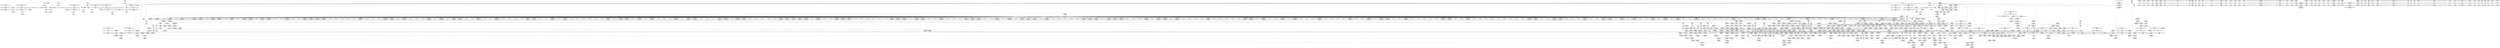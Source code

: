 digraph {
	CE0x5825490 [shape=record,shape=Mrecord,label="{CE0x5825490|selinux_xfrm_alloc_user:_tmp13|security/selinux/xfrm.c,85|*SummSource*}"]
	CE0x5873580 [shape=record,shape=Mrecord,label="{CE0x5873580|i64_23|*Constant*}"]
	CE0x58b6790 [shape=record,shape=Mrecord,label="{CE0x58b6790|selinux_xfrm_alloc_user:_idxprom|security/selinux/xfrm.c,106}"]
	CE0x5845f50 [shape=record,shape=Mrecord,label="{CE0x5845f50|selinux_xfrm_alloc_user:_if.end43|*SummSource*}"]
	CE0x5877ea0 [shape=record,shape=Mrecord,label="{CE0x5877ea0|selinux_xfrm_alloc_user:_tmp54|security/selinux/xfrm.c,100|*SummSource*}"]
	CE0x57fc340 [shape=record,shape=Mrecord,label="{CE0x57fc340|864:_%struct.xfrm_sec_ctx*,_:_CME_144,145_}"]
	CE0x57e07e0 [shape=record,shape=Mrecord,label="{CE0x57e07e0|864:_%struct.xfrm_sec_ctx*,_:_CME_189,190_}"]
	CE0x57e7b20 [shape=record,shape=Mrecord,label="{CE0x57e7b20|get_current227:_tmp1|*SummSource*}"]
	CE0x5823300 [shape=record,shape=Mrecord,label="{CE0x5823300|selinux_xfrm_alloc_user:_tmp25|security/selinux/xfrm.c,89}"]
	CE0x5844180 [shape=record,shape=Mrecord,label="{CE0x5844180|i64*_getelementptr_inbounds_(_2_x_i64_,_2_x_i64_*___llvm_gcov_ctr26,_i64_0,_i64_1)|*Constant*|*SummSource*}"]
	CE0x57face0 [shape=record,shape=Mrecord,label="{CE0x57face0|864:_%struct.xfrm_sec_ctx*,_:_CME_290,291_}"]
	CE0x58d28c0 [shape=record,shape=Mrecord,label="{CE0x58d28c0|i64*_getelementptr_inbounds_(_34_x_i64_,_34_x_i64_*___llvm_gcov_ctr20,_i64_0,_i64_33)|*Constant*|*SummSource*}"]
	CE0x507e090 [shape=record,shape=Mrecord,label="{CE0x507e090|864:_%struct.xfrm_sec_ctx*,_:_CME_93,94_}"]
	CE0x5853e40 [shape=record,shape=Mrecord,label="{CE0x5853e40|selinux_xfrm_alloc_user:_tmp40|security/selinux/xfrm.c,92|*SummSink*}"]
	CE0x57dac50 [shape=record,shape=Mrecord,label="{CE0x57dac50|selinux_xfrm_state_alloc:_bb}"]
	CE0x583a6a0 [shape=record,shape=Mrecord,label="{CE0x583a6a0|selinux_xfrm_alloc_user:_tmp9|security/selinux/xfrm.c,85}"]
	CE0x5849ce0 [shape=record,shape=Mrecord,label="{CE0x5849ce0|selinux_xfrm_alloc_user:_tmp32|security/selinux/xfrm.c,90|*SummSource*}"]
	CE0x5870560 [shape=record,shape=Mrecord,label="{CE0x5870560|selinux_xfrm_alloc_user:_tmp71|security/selinux/xfrm.c,114|*SummSink*}"]
	CE0x57e6d00 [shape=record,shape=Mrecord,label="{CE0x57e6d00|selinux_xfrm_alloc_user:_if.end|*SummSource*}"]
	CE0x57ddb40 [shape=record,shape=Mrecord,label="{CE0x57ddb40|864:_%struct.xfrm_sec_ctx*,_:_CME_448,452_|*MultipleSource*|Function::selinux_xfrm_state_alloc&Arg::x::|security/selinux/xfrm.c,337}"]
	CE0x57f27b0 [shape=record,shape=Mrecord,label="{CE0x57f27b0|864:_%struct.xfrm_sec_ctx*,_:_CME_698,699_}"]
	CE0x57e6a90 [shape=record,shape=Mrecord,label="{CE0x57e6a90|selinux_xfrm_alloc_user:_if.then|*SummSink*}"]
	CE0x57e9c00 [shape=record,shape=Mrecord,label="{CE0x57e9c00|i64*_getelementptr_inbounds_(_34_x_i64_,_34_x_i64_*___llvm_gcov_ctr20,_i64_0,_i64_0)|*Constant*|*SummSink*}"]
	CE0x586a980 [shape=record,shape=Mrecord,label="{CE0x586a980|kmalloc222:_size|Function::kmalloc222&Arg::size::|*SummSource*}"]
	CE0x586d410 [shape=record,shape=Mrecord,label="{CE0x586d410|i64*_getelementptr_inbounds_(_2_x_i64_,_2_x_i64_*___llvm_gcov_ctr26,_i64_0,_i64_0)|*Constant*|*SummSource*}"]
	CE0x585a2f0 [shape=record,shape=Mrecord,label="{CE0x585a2f0|GLOBAL:_kmalloc222|*Constant*|*SummSink*}"]
	CE0x57e4c10 [shape=record,shape=Mrecord,label="{CE0x57e4c10|selinux_xfrm_alloc_user:_tmp2}"]
	CE0x57fff20 [shape=record,shape=Mrecord,label="{CE0x57fff20|selinux_xfrm_alloc_user:_tmp15|security/selinux/xfrm.c,85|*SummSource*}"]
	CE0x5846280 [shape=record,shape=Mrecord,label="{CE0x5846280|get_current227:_tmp3|*SummSink*}"]
	CE0x58d9f60 [shape=record,shape=Mrecord,label="{CE0x58d9f60|atomic_inc221:_v|Function::atomic_inc221&Arg::v::|*SummSource*}"]
	CE0x57e3220 [shape=record,shape=Mrecord,label="{CE0x57e3220|864:_%struct.xfrm_sec_ctx*,_:_CME_119,120_}"]
	CE0x57de090 [shape=record,shape=Mrecord,label="{CE0x57de090|864:_%struct.xfrm_sec_ctx*,_:_CME_464,472_|*MultipleSource*|Function::selinux_xfrm_state_alloc&Arg::x::|security/selinux/xfrm.c,337}"]
	CE0x583f1c0 [shape=record,shape=Mrecord,label="{CE0x583f1c0|kmalloc222:_tmp|*SummSource*}"]
	CE0x5836370 [shape=record,shape=Mrecord,label="{CE0x5836370|GLOBAL:_lockdep_rcu_suspicious|*Constant*|*SummSink*}"]
	CE0x58041a0 [shape=record,shape=Mrecord,label="{CE0x58041a0|selinux_xfrm_alloc_user:_tmp20|security/selinux/xfrm.c,85|*SummSource*}"]
	CE0x580fc50 [shape=record,shape=Mrecord,label="{CE0x580fc50|selinux_xfrm_alloc_user:_bb|*SummSink*}"]
	CE0x57f01b0 [shape=record,shape=Mrecord,label="{CE0x57f01b0|COLLAPSED:_CMRE:_elem_0::|security/selinux/xfrm.c,90}"]
	CE0x5871ff0 [shape=record,shape=Mrecord,label="{CE0x5871ff0|kmalloc222:_flags|Function::kmalloc222&Arg::flags::|*SummSink*}"]
	CE0x57f2fe0 [shape=record,shape=Mrecord,label="{CE0x57f2fe0|864:_%struct.xfrm_sec_ctx*,_:_CME_708,709_}"]
	CE0x58c59e0 [shape=record,shape=Mrecord,label="{CE0x58c59e0|selinux_xfrm_alloc_user:_call45|security/selinux/xfrm.c,111|*SummSource*}"]
	CE0x57ea9d0 [shape=record,shape=Mrecord,label="{CE0x57ea9d0|864:_%struct.xfrm_sec_ctx*,_:_CME_224,228_|*MultipleSource*|Function::selinux_xfrm_state_alloc&Arg::x::|security/selinux/xfrm.c,337}"]
	CE0x5876910 [shape=record,shape=Mrecord,label="{CE0x5876910|selinux_xfrm_alloc_user:_conv31|security/selinux/xfrm.c,104|*SummSink*}"]
	CE0x5871a80 [shape=record,shape=Mrecord,label="{CE0x5871a80|selinux_xfrm_alloc_user:_tmp72|security/selinux/xfrm.c,116|*SummSink*}"]
	CE0x7700ab0 [shape=record,shape=Mrecord,label="{CE0x7700ab0|864:_%struct.xfrm_sec_ctx*,_:_CME_84,85_}"]
	CE0x586f640 [shape=record,shape=Mrecord,label="{CE0x586f640|i32_-12|*Constant*|*SummSource*}"]
	CE0x57e7250 [shape=record,shape=Mrecord,label="{CE0x57e7250|i64*_getelementptr_inbounds_(_2_x_i64_,_2_x_i64_*___llvm_gcov_ctr21,_i64_0,_i64_1)|*Constant*}"]
	CE0x5801b30 [shape=record,shape=Mrecord,label="{CE0x5801b30|864:_%struct.xfrm_sec_ctx*,_:_CME_628,632_|*MultipleSource*|Function::selinux_xfrm_state_alloc&Arg::x::|security/selinux/xfrm.c,337}"]
	CE0x57f5d60 [shape=record,shape=Mrecord,label="{CE0x57f5d60|864:_%struct.xfrm_sec_ctx*,_:_CME_21,22_}"]
	CE0x583f150 [shape=record,shape=Mrecord,label="{CE0x583f150|COLLAPSED:_GCMRE___llvm_gcov_ctr26_internal_global_2_x_i64_zeroinitializer:_elem_0:default:}"]
	CE0x5805350 [shape=record,shape=Mrecord,label="{CE0x5805350|void_(i32*,_i32*)*_asm_sideeffect_.pushsection_.smp_locks,_22a_22_0A.balign_4_0A.long_671f_-_._0A.popsection_0A671:_0A_09lock_incl_$0_,_*m,*m,_dirflag_,_fpsr_,_flags_}"]
	CE0x583a570 [shape=record,shape=Mrecord,label="{CE0x583a570|i64_5|*Constant*|*SummSink*}"]
	CE0x5810d00 [shape=record,shape=Mrecord,label="{CE0x5810d00|selinux_xfrm_alloc_user:_ctxp|Function::selinux_xfrm_alloc_user&Arg::ctxp::|*SummSink*}"]
	CE0x57ec600 [shape=record,shape=Mrecord,label="{CE0x57ec600|i8_1|*Constant*|*SummSource*}"]
	CE0x57fa670 [shape=record,shape=Mrecord,label="{CE0x57fa670|864:_%struct.xfrm_sec_ctx*,_:_CME_0,8_|*MultipleSource*|Function::selinux_xfrm_state_alloc&Arg::x::|security/selinux/xfrm.c,337}"]
	CE0x57e4760 [shape=record,shape=Mrecord,label="{CE0x57e4760|864:_%struct.xfrm_sec_ctx*,_:_CME_184,185_}"]
	CE0x58d54d0 [shape=record,shape=Mrecord,label="{CE0x58d54d0|selinux_xfrm_alloc_user:_tmp76|security/selinux/xfrm.c,121|*SummSource*}"]
	CE0x58d9b00 [shape=record,shape=Mrecord,label="{CE0x58d9b00|GLOBAL:_selinux_xfrm_refcount|Global_var:selinux_xfrm_refcount}"]
	CE0x5838d40 [shape=record,shape=Mrecord,label="{CE0x5838d40|get_current227:_tmp3|*SummSource*}"]
	CE0x582b4c0 [shape=record,shape=Mrecord,label="{CE0x582b4c0|selinux_xfrm_alloc_user:_tmp8|security/selinux/xfrm.c,85|*SummSource*}"]
	CE0x57f6890 [shape=record,shape=Mrecord,label="{CE0x57f6890|864:_%struct.xfrm_sec_ctx*,_:_CME_248,249_|*MultipleSource*|Function::selinux_xfrm_state_alloc&Arg::x::|security/selinux/xfrm.c,337}"]
	CE0x582bd50 [shape=record,shape=Mrecord,label="{CE0x582bd50|kmalloc222:_bb|*SummSource*}"]
	CE0x58aa180 [shape=record,shape=Mrecord,label="{CE0x58aa180|atomic_inc221:_counter|./arch/x86/include/asm/atomic.h,93|*SummSource*}"]
	CE0x5842950 [shape=record,shape=Mrecord,label="{CE0x5842950|GLOBAL:___kmalloc|*Constant*}"]
	CE0x5846120 [shape=record,shape=Mrecord,label="{CE0x5846120|_call_void_mcount()_#3}"]
	CE0x58b4ac0 [shape=record,shape=Mrecord,label="{CE0x58b4ac0|selinux_xfrm_alloc_user:_ctx_str|security/selinux/xfrm.c,105|*SummSource*}"]
	CE0x57d9f70 [shape=record,shape=Mrecord,label="{CE0x57d9f70|i64_1|*Constant*|*SummSink*}"]
	CE0x583eb40 [shape=record,shape=Mrecord,label="{CE0x583eb40|i64*_getelementptr_inbounds_(_34_x_i64_,_34_x_i64_*___llvm_gcov_ctr20,_i64_0,_i64_1)|*Constant*}"]
	CE0x584a1b0 [shape=record,shape=Mrecord,label="{CE0x584a1b0|i64*_getelementptr_inbounds_(_2_x_i64_,_2_x_i64_*___llvm_gcov_ctr22,_i64_0,_i64_1)|*Constant*}"]
	CE0x57f4240 [shape=record,shape=Mrecord,label="{CE0x57f4240|864:_%struct.xfrm_sec_ctx*,_:_CME_776,784_|*MultipleSource*|Function::selinux_xfrm_state_alloc&Arg::x::|security/selinux/xfrm.c,337}"]
	CE0x58516f0 [shape=record,shape=Mrecord,label="{CE0x58516f0|i64*_getelementptr_inbounds_(_34_x_i64_,_34_x_i64_*___llvm_gcov_ctr20,_i64_0,_i64_18)|*Constant*}"]
	CE0x57f2c80 [shape=record,shape=Mrecord,label="{CE0x57f2c80|864:_%struct.xfrm_sec_ctx*,_:_CME_704,705_}"]
	CE0x58da110 [shape=record,shape=Mrecord,label="{CE0x58da110|atomic_inc221:_v|Function::atomic_inc221&Arg::v::|*SummSink*}"]
	CE0x5841480 [shape=record,shape=Mrecord,label="{CE0x5841480|selinux_xfrm_alloc_user:_tmp1|*SummSource*}"]
	CE0x58c05d0 [shape=record,shape=Mrecord,label="{CE0x58c05d0|selinux_xfrm_alloc_user:_tmp59|security/selinux/xfrm.c,108|*SummSource*}"]
	CE0x57e6120 [shape=record,shape=Mrecord,label="{CE0x57e6120|864:_%struct.xfrm_sec_ctx*,_:_CME_270,271_|*MultipleSource*|Function::selinux_xfrm_state_alloc&Arg::x::|security/selinux/xfrm.c,337}"]
	CE0x5833f60 [shape=record,shape=Mrecord,label="{CE0x5833f60|get_current227:_tmp|*SummSink*}"]
	CE0x5846600 [shape=record,shape=Mrecord,label="{CE0x5846600|_call_void_mcount()_#3|*SummSink*}"]
	CE0x58431f0 [shape=record,shape=Mrecord,label="{CE0x58431f0|kmalloc222:_tmp1|*SummSink*}"]
	CE0x5879180 [shape=record,shape=Mrecord,label="{CE0x5879180|selinux_xfrm_alloc_user:_ctx_doi29|security/selinux/xfrm.c,102|*SummSource*}"]
	CE0x57e1d40 [shape=record,shape=Mrecord,label="{CE0x57e1d40|864:_%struct.xfrm_sec_ctx*,_:_CME_360,368_|*MultipleSource*|Function::selinux_xfrm_state_alloc&Arg::x::|security/selinux/xfrm.c,337}"]
	CE0x5818a80 [shape=record,shape=Mrecord,label="{CE0x5818a80|864:_%struct.xfrm_sec_ctx*,_:_CME_107,108_}"]
	CE0x57e72c0 [shape=record,shape=Mrecord,label="{CE0x57e72c0|i64*_getelementptr_inbounds_(_2_x_i64_,_2_x_i64_*___llvm_gcov_ctr21,_i64_0,_i64_1)|*Constant*|*SummSource*}"]
	CE0x57f87e0 [shape=record,shape=Mrecord,label="{CE0x57f87e0|_call_void_mcount()_#3}"]
	CE0x584d950 [shape=record,shape=Mrecord,label="{CE0x584d950|i64_12|*Constant*|*SummSource*}"]
	CE0x5844ce0 [shape=record,shape=Mrecord,label="{CE0x5844ce0|i64_2|*Constant*}"]
	CE0x580b570 [shape=record,shape=Mrecord,label="{CE0x580b570|864:_%struct.xfrm_sec_ctx*,_:_CME_848,856_|*MultipleSource*|Function::selinux_xfrm_state_alloc&Arg::x::|security/selinux/xfrm.c,337}"]
	CE0x58cca50 [shape=record,shape=Mrecord,label="{CE0x58cca50|selinux_xfrm_alloc_user:_tmp68|security/selinux/xfrm.c,113|*SummSource*}"]
	CE0x58d46e0 [shape=record,shape=Mrecord,label="{CE0x58d46e0|selinux_xfrm_alloc_user:_tmp74|security/selinux/xfrm.c,121|*SummSource*}"]
	CE0x58bf840 [shape=record,shape=Mrecord,label="{CE0x58bf840|i64_26|*Constant*}"]
	CE0x5859e90 [shape=record,shape=Mrecord,label="{CE0x5859e90|selinux_xfrm_alloc_user:_call25|security/selinux/xfrm.c,98|*SummSink*}"]
	CE0x58cce30 [shape=record,shape=Mrecord,label="{CE0x58cce30|selinux_xfrm_alloc_user:_tmp69|security/selinux/xfrm.c,113}"]
	CE0x57edb50 [shape=record,shape=Mrecord,label="{CE0x57edb50|864:_%struct.xfrm_sec_ctx*,_:_CME_172,173_}"]
	CE0x5823bd0 [shape=record,shape=Mrecord,label="{CE0x5823bd0|%struct.xfrm_user_sec_ctx*_null|*Constant*|*SummSink*}"]
	CE0x580a840 [shape=record,shape=Mrecord,label="{CE0x580a840|864:_%struct.xfrm_sec_ctx*,_:_CME_792,800_|*MultipleSource*|Function::selinux_xfrm_state_alloc&Arg::x::|security/selinux/xfrm.c,337}"]
	CE0x58505c0 [shape=record,shape=Mrecord,label="{CE0x58505c0|selinux_xfrm_alloc_user:_tmp37|security/selinux/xfrm.c,89}"]
	CE0x5807fa0 [shape=record,shape=Mrecord,label="{CE0x5807fa0|selinux_xfrm_alloc_user:_arraydecay|security/selinux/xfrm.c,107|*SummSink*}"]
	CE0x58bfa00 [shape=record,shape=Mrecord,label="{CE0x58bfa00|i64_26|*Constant*|*SummSource*}"]
	CE0x580afa0 [shape=record,shape=Mrecord,label="{CE0x580afa0|864:_%struct.xfrm_sec_ctx*,_:_CME_824,832_|*MultipleSource*|Function::selinux_xfrm_state_alloc&Arg::x::|security/selinux/xfrm.c,337}"]
	CE0x57e9b00 [shape=record,shape=Mrecord,label="{CE0x57e9b00|864:_%struct.xfrm_sec_ctx*,_:_CME_8,9_}"]
	CE0x580d260 [shape=record,shape=Mrecord,label="{CE0x580d260|i32_2|*Constant*|*SummSource*}"]
	CE0x580c750 [shape=record,shape=Mrecord,label="{CE0x580c750|_ret_i32_%call,_!dbg_!27715|security/selinux/xfrm.c,337|*SummSource*}"]
	CE0x5879d10 [shape=record,shape=Mrecord,label="{CE0x5879d10|selinux_xfrm_alloc_user:_ctx_alg30|security/selinux/xfrm.c,103|*SummSource*}"]
	CE0x5849e00 [shape=record,shape=Mrecord,label="{CE0x5849e00|selinux_xfrm_alloc_user:_tmp14|security/selinux/xfrm.c,85|*SummSink*}"]
	CE0x58b7e10 [shape=record,shape=Mrecord,label="{CE0x58b7e10|i8_0|*Constant*|*SummSource*}"]
	CE0x5846b70 [shape=record,shape=Mrecord,label="{CE0x5846b70|%struct.task_struct.1015*_(%struct.task_struct.1015**)*_asm_movq_%gs:$_1:P_,$0_,_r,im,_dirflag_,_fpsr_,_flags_|*SummSink*}"]
	CE0x57e62b0 [shape=record,shape=Mrecord,label="{CE0x57e62b0|864:_%struct.xfrm_sec_ctx*,_:_CME_271,272_|*MultipleSource*|Function::selinux_xfrm_state_alloc&Arg::x::|security/selinux/xfrm.c,337}"]
	CE0x57f23d0 [shape=record,shape=Mrecord,label="{CE0x57f23d0|864:_%struct.xfrm_sec_ctx*,_:_CME_688,696_|*MultipleSource*|Function::selinux_xfrm_state_alloc&Arg::x::|security/selinux/xfrm.c,337}"]
	CE0x5845030 [shape=record,shape=Mrecord,label="{CE0x5845030|kmalloc222:_tmp3|*SummSink*}"]
	CE0x58206a0 [shape=record,shape=Mrecord,label="{CE0x58206a0|selinux_xfrm_alloc_user:_rc.0}"]
	CE0x57d0e30 [shape=record,shape=Mrecord,label="{CE0x57d0e30|864:_%struct.xfrm_sec_ctx*,_:_CME_183,184_}"]
	CE0x5858c00 [shape=record,shape=Mrecord,label="{CE0x5858c00|i64*_getelementptr_inbounds_(_34_x_i64_,_34_x_i64_*___llvm_gcov_ctr20,_i64_0,_i64_21)|*Constant*}"]
	CE0x587b280 [shape=record,shape=Mrecord,label="{CE0x587b280|selinux_xfrm_alloc_user:_tobool46|security/selinux/xfrm.c,113}"]
	CE0x584b8d0 [shape=record,shape=Mrecord,label="{CE0x584b8d0|GLOBAL:_security_context_to_sid|*Constant*}"]
	CE0x58d2d40 [shape=record,shape=Mrecord,label="{CE0x58d2d40|selinux_xfrm_alloc_user:_tmp77|security/selinux/xfrm.c,123|*SummSource*}"]
	CE0x5826130 [shape=record,shape=Mrecord,label="{CE0x5826130|COLLAPSED:_GCMRE___llvm_gcov_ctr21_internal_global_2_x_i64_zeroinitializer:_elem_0:default:}"]
	CE0x6b666e0 [shape=record,shape=Mrecord,label="{CE0x6b666e0|864:_%struct.xfrm_sec_ctx*,_:_CME_80,81_}"]
	CE0x57f64a0 [shape=record,shape=Mrecord,label="{CE0x57f64a0|864:_%struct.xfrm_sec_ctx*,_:_CME_48,56_|*MultipleSource*|Function::selinux_xfrm_state_alloc&Arg::x::|security/selinux/xfrm.c,337}"]
	CE0x586fb90 [shape=record,shape=Mrecord,label="{CE0x586fb90|i32_-22|*Constant*|*SummSink*}"]
	CE0x57e7180 [shape=record,shape=Mrecord,label="{CE0x57e7180|selinux_xfrm_state_alloc:_tmp2|*SummSource*}"]
	CE0x5843620 [shape=record,shape=Mrecord,label="{CE0x5843620|selinux_xfrm_alloc_user:_if.end48|*SummSink*}"]
	CE0x507e150 [shape=record,shape=Mrecord,label="{CE0x507e150|864:_%struct.xfrm_sec_ctx*,_:_CME_94,95_}"]
	CE0x5848050 [shape=record,shape=Mrecord,label="{CE0x5848050|selinux_xfrm_alloc_user:_do.body}"]
	CE0x5853540 [shape=record,shape=Mrecord,label="{CE0x5853540|i64_22|*Constant*|*SummSink*}"]
	CE0x57f7670 [shape=record,shape=Mrecord,label="{CE0x57f7670|i64*_getelementptr_inbounds_(_2_x_i64_,_2_x_i64_*___llvm_gcov_ctr10,_i64_0,_i64_1)|*Constant*|*SummSink*}"]
	CE0x58c1270 [shape=record,shape=Mrecord,label="{CE0x58c1270|selinux_xfrm_alloc_user:_tmp61|security/selinux/xfrm.c,108|*SummSink*}"]
	CE0x5871a10 [shape=record,shape=Mrecord,label="{CE0x5871a10|selinux_xfrm_alloc_user:_tmp72|security/selinux/xfrm.c,116|*SummSource*}"]
	CE0x58404b0 [shape=record,shape=Mrecord,label="{CE0x58404b0|selinux_xfrm_alloc_user:_return|*SummSink*}"]
	CE0x57d1bc0 [shape=record,shape=Mrecord,label="{CE0x57d1bc0|864:_%struct.xfrm_sec_ctx*,_:_CME_12,13_}"]
	CE0x57ea5f0 [shape=record,shape=Mrecord,label="{CE0x57ea5f0|864:_%struct.xfrm_sec_ctx*,_:_CME_216,220_|*MultipleSource*|Function::selinux_xfrm_state_alloc&Arg::x::|security/selinux/xfrm.c,337}"]
	CE0x57fe2b0 [shape=record,shape=Mrecord,label="{CE0x57fe2b0|864:_%struct.xfrm_sec_ctx*,_:_CME_273,274_|*MultipleSource*|Function::selinux_xfrm_state_alloc&Arg::x::|security/selinux/xfrm.c,337}"]
	"CONST[source:0(mediator),value:0(static)][purpose:{operation}]"
	CE0x583f400 [shape=record,shape=Mrecord,label="{CE0x583f400|selinux_xfrm_alloc_user:_err|*SummSink*}"]
	CE0x57da6d0 [shape=record,shape=Mrecord,label="{CE0x57da6d0|i32_40|*Constant*}"]
	CE0x58cc380 [shape=record,shape=Mrecord,label="{CE0x58cc380|selinux_xfrm_alloc_user:_tmp67|security/selinux/xfrm.c,113}"]
	CE0x57e04b0 [shape=record,shape=Mrecord,label="{CE0x57e04b0|864:_%struct.xfrm_sec_ctx*,_:_CME_232,240_|*MultipleSource*|Function::selinux_xfrm_state_alloc&Arg::x::|security/selinux/xfrm.c,337}"]
	CE0x57fd490 [shape=record,shape=Mrecord,label="{CE0x57fd490|864:_%struct.xfrm_sec_ctx*,_:_CME_416,424_|*MultipleSource*|Function::selinux_xfrm_state_alloc&Arg::x::|security/selinux/xfrm.c,337}"]
	CE0x5840730 [shape=record,shape=Mrecord,label="{CE0x5840730|kmalloc222:_tmp|*SummSink*}"]
	CE0x58713d0 [shape=record,shape=Mrecord,label="{CE0x58713d0|i64*_getelementptr_inbounds_(_34_x_i64_,_34_x_i64_*___llvm_gcov_ctr20,_i64_0,_i64_31)|*Constant*|*SummSource*}"]
	CE0x580ee60 [shape=record,shape=Mrecord,label="{CE0x580ee60|selinux_xfrm_alloc_user:_if.end16|*SummSource*}"]
	CE0x57ea010 [shape=record,shape=Mrecord,label="{CE0x57ea010|864:_%struct.xfrm_sec_ctx*,_:_CME_18,19_}"]
	CE0x58c70c0 [shape=record,shape=Mrecord,label="{CE0x58c70c0|avc_has_perm:_tsid|Function::avc_has_perm&Arg::tsid::|*SummSink*}"]
	CE0x57dd350 [shape=record,shape=Mrecord,label="{CE0x57dd350|864:_%struct.xfrm_sec_ctx*,_:_CME_150,151_}"]
	CE0x5838ea0 [shape=record,shape=Mrecord,label="{CE0x5838ea0|selinux_xfrm_alloc_user:_tmp5|security/selinux/xfrm.c,85|*SummSink*}"]
	CE0x5836020 [shape=record,shape=Mrecord,label="{CE0x5836020|_call_void_asm_sideeffect_.pushsection_.smp_locks,_22a_22_0A.balign_4_0A.long_671f_-_._0A.popsection_0A671:_0A_09lock_incl_$0_,_*m,*m,_dirflag_,_fpsr_,_flags_(i32*_%counter,_i32*_%counter)_#3,_!dbg_!27713,_!srcloc_!27714|./arch/x86/include/asm/atomic.h,92|*SummSink*}"]
	CE0x5859ae0 [shape=record,shape=Mrecord,label="{CE0x5859ae0|selinux_xfrm_alloc_user:_tmp48|security/selinux/xfrm.c,96|*SummSource*}"]
	CE0x57e49a0 [shape=record,shape=Mrecord,label="{CE0x57e49a0|864:_%struct.xfrm_sec_ctx*,_:_CME_187,188_}"]
	CE0x58031f0 [shape=record,shape=Mrecord,label="{CE0x58031f0|selinux_xfrm_alloc_user:_gfp|Function::selinux_xfrm_alloc_user&Arg::gfp::|*SummSink*}"]
	CE0x57e5020 [shape=record,shape=Mrecord,label="{CE0x57e5020|864:_%struct.xfrm_sec_ctx*,_:_CME_17,18_}"]
	CE0x5853fc0 [shape=record,shape=Mrecord,label="{CE0x5853fc0|selinux_xfrm_alloc_user:_tmp41|security/selinux/xfrm.c,92|*SummSink*}"]
	CE0x586d480 [shape=record,shape=Mrecord,label="{CE0x586d480|i64*_getelementptr_inbounds_(_2_x_i64_,_2_x_i64_*___llvm_gcov_ctr26,_i64_0,_i64_0)|*Constant*|*SummSink*}"]
	CE0x5800280 [shape=record,shape=Mrecord,label="{CE0x5800280|selinux_xfrm_alloc_user:_tmp16|security/selinux/xfrm.c,85}"]
	CE0x5850b90 [shape=record,shape=Mrecord,label="{CE0x5850b90|selinux_xfrm_alloc_user:_tmp38|security/selinux/xfrm.c,89}"]
	CE0x5856b10 [shape=record,shape=Mrecord,label="{CE0x5856b10|selinux_xfrm_alloc_user:_cmp19|security/selinux/xfrm.c,95|*SummSource*}"]
	CE0x58407a0 [shape=record,shape=Mrecord,label="{CE0x58407a0|i64*_getelementptr_inbounds_(_2_x_i64_,_2_x_i64_*___llvm_gcov_ctr26,_i64_0,_i64_1)|*Constant*|*SummSink*}"]
	CE0x5873d30 [shape=record,shape=Mrecord,label="{CE0x5873d30|selinux_xfrm_alloc_user:_tmp50|security/selinux/xfrm.c,99}"]
	CE0x5824390 [shape=record,shape=Mrecord,label="{CE0x5824390|selinux_xfrm_alloc_user:_tmp12|security/selinux/xfrm.c,85|*SummSource*}"]
	CE0x58c20f0 [shape=record,shape=Mrecord,label="{CE0x58c20f0|selinux_xfrm_alloc_user:_sid|security/selinux/xfrm.c,111|*SummSink*}"]
	CE0x57fe870 [shape=record,shape=Mrecord,label="{CE0x57fe870|864:_%struct.xfrm_sec_ctx*,_:_CME_281,282_}"]
	CE0x5873100 [shape=record,shape=Mrecord,label="{CE0x5873100|selinux_xfrm_alloc_user:_tobool26|security/selinux/xfrm.c,99|*SummSource*}"]
	CE0x57e06a0 [shape=record,shape=Mrecord,label="{CE0x57e06a0|864:_%struct.xfrm_sec_ctx*,_:_CME_240,248_|*MultipleSource*|Function::selinux_xfrm_state_alloc&Arg::x::|security/selinux/xfrm.c,337}"]
	CE0x583ac50 [shape=record,shape=Mrecord,label="{CE0x583ac50|selinux_xfrm_alloc_user:_if.then|*SummSource*}"]
	CE0x58365a0 [shape=record,shape=Mrecord,label="{CE0x58365a0|i8*_getelementptr_inbounds_(_24_x_i8_,_24_x_i8_*_.str244,_i32_0,_i32_0)|*Constant*|*SummSource*}"]
	CE0x5807e20 [shape=record,shape=Mrecord,label="{CE0x5807e20|selinux_xfrm_alloc_user:_arraydecay|security/selinux/xfrm.c,107|*SummSource*}"]
	CE0x5855b50 [shape=record,shape=Mrecord,label="{CE0x5855b50|selinux_xfrm_alloc_user:_conv17|security/selinux/xfrm.c,94|*SummSource*}"]
	CE0x57ea3f0 [shape=record,shape=Mrecord,label="{CE0x57ea3f0|i64*_getelementptr_inbounds_(_2_x_i64_,_2_x_i64_*___llvm_gcov_ctr10,_i64_0,_i64_1)|*Constant*}"]
	CE0x57edc10 [shape=record,shape=Mrecord,label="{CE0x57edc10|864:_%struct.xfrm_sec_ctx*,_:_CME_173,174_}"]
	CE0x580a4e0 [shape=record,shape=Mrecord,label="{CE0x580a4e0|selinux_xfrm_alloc_user:_if.end22|*SummSource*}"]
	CE0x58261d0 [shape=record,shape=Mrecord,label="{CE0x58261d0|i32_78|*Constant*}"]
	CE0x5815470 [shape=record,shape=Mrecord,label="{CE0x5815470|864:_%struct.xfrm_sec_ctx*,_:_CME_108,109_}"]
	CE0x580ebf0 [shape=record,shape=Mrecord,label="{CE0x580ebf0|selinux_xfrm_alloc_user:_if.then15|*SummSink*}"]
	CE0x583e570 [shape=record,shape=Mrecord,label="{CE0x583e570|GLOBAL:_get_current227|*Constant*|*SummSink*}"]
	CE0x584db20 [shape=record,shape=Mrecord,label="{CE0x584db20|selinux_xfrm_alloc_user:_tmp26|security/selinux/xfrm.c,89}"]
	CE0x5873b60 [shape=record,shape=Mrecord,label="{CE0x5873b60|i64_22|*Constant*|*SummSource*}"]
	CE0x57f02e0 [shape=record,shape=Mrecord,label="{CE0x57f02e0|selinux_xfrm_alloc_user:_tmp30|*LoadInst*|security/selinux/xfrm.c,90}"]
	CE0x58498a0 [shape=record,shape=Mrecord,label="{CE0x58498a0|selinux_xfrm_alloc_user:_tmp31|security/selinux/xfrm.c,90|*SummSink*}"]
	CE0x57f8f90 [shape=record,shape=Mrecord,label="{CE0x57f8f90|864:_%struct.xfrm_sec_ctx*,_:_CME_126,127_}"]
	CE0x57f7e80 [shape=record,shape=Mrecord,label="{CE0x57f7e80|864:_%struct.xfrm_sec_ctx*,_:_CME_292,296_|*MultipleSource*|Function::selinux_xfrm_state_alloc&Arg::x::|security/selinux/xfrm.c,337}"]
	CE0x57fdc80 [shape=record,shape=Mrecord,label="{CE0x57fdc80|864:_%struct.xfrm_sec_ctx*,_:_CME_436,440_|*MultipleSource*|Function::selinux_xfrm_state_alloc&Arg::x::|security/selinux/xfrm.c,337}"]
	CE0x57fc400 [shape=record,shape=Mrecord,label="{CE0x57fc400|864:_%struct.xfrm_sec_ctx*,_:_CME_145,146_}"]
	CE0x5821e40 [shape=record,shape=Mrecord,label="{CE0x5821e40|selinux_xfrm_alloc_user:_cmp|security/selinux/xfrm.c,89|*SummSink*}"]
	CE0x5800e90 [shape=record,shape=Mrecord,label="{CE0x5800e90|864:_%struct.xfrm_sec_ctx*,_:_CME_560,576_|*MultipleSource*|Function::selinux_xfrm_state_alloc&Arg::x::|security/selinux/xfrm.c,337}"]
	CE0x58c2ea0 [shape=record,shape=Mrecord,label="{CE0x58c2ea0|4:_i32,_:_CR_0,4_|*MultipleSource*|security/selinux/xfrm.c,85|security/selinux/xfrm.c,85|security/selinux/xfrm.c,111}"]
	CE0x5825ce0 [shape=record,shape=Mrecord,label="{CE0x5825ce0|i64*_getelementptr_inbounds_(_34_x_i64_,_34_x_i64_*___llvm_gcov_ctr20,_i64_0,_i64_8)|*Constant*}"]
	CE0x58c4ac0 [shape=record,shape=Mrecord,label="{CE0x58c4ac0|avc_has_perm:_auditdata|Function::avc_has_perm&Arg::auditdata::}"]
	CE0x5823570 [shape=record,shape=Mrecord,label="{CE0x5823570|selinux_xfrm_alloc_user:_tmp25|security/selinux/xfrm.c,89|*SummSink*}"]
	CE0x58d3040 [shape=record,shape=Mrecord,label="{CE0x58d3040|selinux_xfrm_alloc_user:_tmp78|security/selinux/xfrm.c,123|*SummSink*}"]
	CE0x584b6e0 [shape=record,shape=Mrecord,label="{CE0x584b6e0|selinux_xfrm_alloc_user:_call40|security/selinux/xfrm.c,107|*SummSink*}"]
	CE0x57ee7a0 [shape=record,shape=Mrecord,label="{CE0x57ee7a0|864:_%struct.xfrm_sec_ctx*,_:_CME_121,122_}"]
	CE0x5856f50 [shape=record,shape=Mrecord,label="{CE0x5856f50|i64_20|*Constant*|*SummSource*}"]
	CE0x584d2a0 [shape=record,shape=Mrecord,label="{CE0x584d2a0|selinux_xfrm_alloc_user:_cmp7|security/selinux/xfrm.c,89|*SummSink*}"]
	CE0x58753d0 [shape=record,shape=Mrecord,label="{CE0x58753d0|selinux_xfrm_alloc_user:_tmp53|security/selinux/xfrm.c,99|*SummSink*}"]
	CE0x5815530 [shape=record,shape=Mrecord,label="{CE0x5815530|864:_%struct.xfrm_sec_ctx*,_:_CME_109,110_}"]
	CE0x507dfd0 [shape=record,shape=Mrecord,label="{CE0x507dfd0|864:_%struct.xfrm_sec_ctx*,_:_CME_92,93_}"]
	CE0x58272f0 [shape=record,shape=Mrecord,label="{CE0x58272f0|COLLAPSED:_GCMRE_current_task_external_global_%struct.task_struct*:_elem_0::|security/selinux/xfrm.c,85}"]
	CE0x580b950 [shape=record,shape=Mrecord,label="{CE0x580b950|864:_%struct.xfrm_sec_ctx*,_:_CME_864,872_|*MultipleSource*|Function::selinux_xfrm_state_alloc&Arg::x::|security/selinux/xfrm.c,337}"]
	CE0x57dd630 [shape=record,shape=Mrecord,label="{CE0x57dd630|864:_%struct.xfrm_sec_ctx*,_:_CME_168,169_}"]
	CE0x5847ce0 [shape=record,shape=Mrecord,label="{CE0x5847ce0|selinux_xfrm_alloc_user:_if.then21|*SummSink*}"]
	CE0x58aa3b0 [shape=record,shape=Mrecord,label="{CE0x58aa3b0|%struct.task_struct.1015**_bitcast_(%struct.task_struct**_current_task_to_%struct.task_struct.1015**)|*Constant*}"]
	CE0x58c3520 [shape=record,shape=Mrecord,label="{CE0x58c3520|4:_i32,_:_CR_16,20_|*MultipleSource*|security/selinux/xfrm.c,85|security/selinux/xfrm.c,85|security/selinux/xfrm.c,111}"]
	CE0x5804eb0 [shape=record,shape=Mrecord,label="{CE0x5804eb0|selinux_xfrm_alloc_user:_tmp23|security/selinux/xfrm.c,89}"]
	CE0x58400e0 [shape=record,shape=Mrecord,label="{CE0x58400e0|atomic_inc221:_bb|*SummSource*}"]
	CE0x5810ac0 [shape=record,shape=Mrecord,label="{CE0x5810ac0|selinux_xfrm_alloc_user:_entry|*SummSink*}"]
	CE0x58b5920 [shape=record,shape=Mrecord,label="{CE0x58b5920|selinux_xfrm_alloc_user:_arrayidx|security/selinux/xfrm.c,105|*SummSource*}"]
	CE0x58048c0 [shape=record,shape=Mrecord,label="{CE0x58048c0|selinux_xfrm_alloc_user:_tmp22|security/selinux/xfrm.c,89}"]
	CE0x5853670 [shape=record,shape=Mrecord,label="{CE0x5853670|selinux_xfrm_alloc_user:_add24|security/selinux/xfrm.c,98|*SummSource*}"]
	CE0x57e6c10 [shape=record,shape=Mrecord,label="{CE0x57e6c10|selinux_xfrm_alloc_user:_if.end}"]
	CE0x5847e30 [shape=record,shape=Mrecord,label="{CE0x5847e30|selinux_xfrm_alloc_user:_if.then27|*SummSource*}"]
	CE0x5879b90 [shape=record,shape=Mrecord,label="{CE0x5879b90|selinux_xfrm_alloc_user:_ctx_alg30|security/selinux/xfrm.c,103}"]
	CE0x5856630 [shape=record,shape=Mrecord,label="{CE0x5856630|i64_4096|*Constant*|*SummSource*}"]
	CE0x57f7030 [shape=record,shape=Mrecord,label="{CE0x57f7030|864:_%struct.xfrm_sec_ctx*,_:_CME_203,204_|*MultipleSource*|Function::selinux_xfrm_state_alloc&Arg::x::|security/selinux/xfrm.c,337}"]
	CE0x57eba20 [shape=record,shape=Mrecord,label="{CE0x57eba20|i32_3|*Constant*|*SummSource*}"]
	CE0x57e4180 [shape=record,shape=Mrecord,label="{CE0x57e4180|864:_%struct.xfrm_sec_ctx*,_:_CME_141,142_}"]
	CE0x58087c0 [shape=record,shape=Mrecord,label="{CE0x58087c0|selinux_xfrm_alloc_user:_call40|security/selinux/xfrm.c,107}"]
	CE0x58c4780 [shape=record,shape=Mrecord,label="{CE0x58c4780|selinux_xfrm_alloc_user:_ctx_sid44|security/selinux/xfrm.c,111|*SummSource*}"]
	CE0x57f6b40 [shape=record,shape=Mrecord,label="{CE0x57f6b40|864:_%struct.xfrm_sec_ctx*,_:_CME_250,251_|*MultipleSource*|Function::selinux_xfrm_state_alloc&Arg::x::|security/selinux/xfrm.c,337}"]
	CE0x57de710 [shape=record,shape=Mrecord,label="{CE0x57de710|864:_%struct.xfrm_sec_ctx*,_:_CME_520,528_|*MultipleSource*|Function::selinux_xfrm_state_alloc&Arg::x::|security/selinux/xfrm.c,337}"]
	CE0x58c0d20 [shape=record,shape=Mrecord,label="{CE0x58c0d20|selinux_xfrm_alloc_user:_tmp60|security/selinux/xfrm.c,108|*SummSink*}"]
	CE0x57dcd90 [shape=record,shape=Mrecord,label="{CE0x57dcd90|864:_%struct.xfrm_sec_ctx*,_:_CME_11,12_}"]
	CE0x745d940 [shape=record,shape=Mrecord,label="{CE0x745d940|864:_%struct.xfrm_sec_ctx*,_:_CME_91,92_}"]
	CE0x5844400 [shape=record,shape=Mrecord,label="{CE0x5844400|selinux_xfrm_alloc_user:_if.end43|*SummSink*}"]
	CE0x5856e90 [shape=record,shape=Mrecord,label="{CE0x5856e90|i64_20|*Constant*}"]
	CE0x585a0b0 [shape=record,shape=Mrecord,label="{CE0x585a0b0|GLOBAL:_kmalloc222|*Constant*}"]
	CE0x57ddcd0 [shape=record,shape=Mrecord,label="{CE0x57ddcd0|864:_%struct.xfrm_sec_ctx*,_:_CME_452,456_|*MultipleSource*|Function::selinux_xfrm_state_alloc&Arg::x::|security/selinux/xfrm.c,337}"]
	CE0x57ebf00 [shape=record,shape=Mrecord,label="{CE0x57ebf00|selinux_xfrm_alloc_user:_ctx_doi|security/selinux/xfrm.c,90}"]
	CE0x582b6a0 [shape=record,shape=Mrecord,label="{CE0x582b6a0|i64*_getelementptr_inbounds_(_34_x_i64_,_34_x_i64_*___llvm_gcov_ctr20,_i64_0,_i64_6)|*Constant*|*SummSink*}"]
	CE0x586fb20 [shape=record,shape=Mrecord,label="{CE0x586fb20|i32_-22|*Constant*|*SummSource*}"]
	CE0x58719a0 [shape=record,shape=Mrecord,label="{CE0x58719a0|selinux_xfrm_alloc_user:_tmp72|security/selinux/xfrm.c,116}"]
	CE0x5876560 [shape=record,shape=Mrecord,label="{CE0x5876560|selinux_xfrm_alloc_user:_ctx_len32|security/selinux/xfrm.c,104|*SummSink*}"]
	CE0x58c7500 [shape=record,shape=Mrecord,label="{CE0x58c7500|i16_39|*Constant*|*SummSink*}"]
	CE0x5842f40 [shape=record,shape=Mrecord,label="{CE0x5842f40|i64*_getelementptr_inbounds_(_34_x_i64_,_34_x_i64_*___llvm_gcov_ctr20,_i64_0,_i64_1)|*Constant*|*SummSource*}"]
	CE0x58580a0 [shape=record,shape=Mrecord,label="{CE0x58580a0|selinux_xfrm_alloc_user:_tmp45|security/selinux/xfrm.c,95}"]
	CE0x5844ef0 [shape=record,shape=Mrecord,label="{CE0x5844ef0|selinux_xfrm_alloc_user:_tmp4|security/selinux/xfrm.c,85}"]
	CE0x585ee60 [shape=record,shape=Mrecord,label="{CE0x585ee60|_call_void_mcount()_#3|*SummSink*}"]
	CE0x57e9d30 [shape=record,shape=Mrecord,label="{CE0x57e9d30|selinux_xfrm_alloc_user:_do.end}"]
	CE0x5843400 [shape=record,shape=Mrecord,label="{CE0x5843400|selinux_xfrm_alloc_user:_if.end48}"]
	CE0x57f51f0 [shape=record,shape=Mrecord,label="{CE0x57f51f0|864:_%struct.xfrm_sec_ctx*,_:_CME_88,89_}"]
	CE0x5876ef0 [shape=record,shape=Mrecord,label="{CE0x5876ef0|selinux_xfrm_alloc_user:_ctx_len32|security/selinux/xfrm.c,104|*SummSource*}"]
	CE0x580ca50 [shape=record,shape=Mrecord,label="{CE0x580ca50|selinux_xfrm_alloc_user:_tmp34|security/selinux/xfrm.c,90|*SummSource*}"]
	CE0x5822ec0 [shape=record,shape=Mrecord,label="{CE0x5822ec0|selinux_xfrm_alloc_user:_tmp24|security/selinux/xfrm.c,89|*SummSource*}"]
	CE0x58cc4b0 [shape=record,shape=Mrecord,label="{CE0x58cc4b0|selinux_xfrm_alloc_user:_tmp67|security/selinux/xfrm.c,113|*SummSource*}"]
	CE0x586ac80 [shape=record,shape=Mrecord,label="{CE0x586ac80|kmalloc222:_flags|Function::kmalloc222&Arg::flags::}"]
	CE0x580bf20 [shape=record,shape=Mrecord,label="{CE0x580bf20|selinux_xfrm_state_alloc:_call|security/selinux/xfrm.c,337|*SummSink*}"]
	CE0x57e69d0 [shape=record,shape=Mrecord,label="{CE0x57e69d0|864:_%struct.xfrm_sec_ctx*,_:_CME_161,162_}"]
	CE0x57fd2a0 [shape=record,shape=Mrecord,label="{CE0x57fd2a0|864:_%struct.xfrm_sec_ctx*,_:_CME_408,416_|*MultipleSource*|Function::selinux_xfrm_state_alloc&Arg::x::|security/selinux/xfrm.c,337}"]
	CE0x584b9a0 [shape=record,shape=Mrecord,label="{CE0x584b9a0|GLOBAL:_security_context_to_sid|*Constant*|*SummSource*}"]
	CE0x58c5630 [shape=record,shape=Mrecord,label="{CE0x58c5630|selinux_xfrm_alloc_user:_tmp65|security/selinux/xfrm.c,111|*SummSink*}"]
	CE0x587a060 [shape=record,shape=Mrecord,label="{CE0x587a060|i32_1|*Constant*|*SummSink*}"]
	CE0x581fd20 [shape=record,shape=Mrecord,label="{CE0x581fd20|selinux_xfrm_alloc_user:_tmp73|security/selinux/xfrm.c,116}"]
	CE0x58153b0 [shape=record,shape=Mrecord,label="{CE0x58153b0|864:_%struct.xfrm_sec_ctx*,_:_CME_112,113_}"]
	CE0x584e420 [shape=record,shape=Mrecord,label="{CE0x584e420|selinux_xfrm_alloc_user:_tmp27|security/selinux/xfrm.c,89|*SummSink*}"]
	CE0x57dd290 [shape=record,shape=Mrecord,label="{CE0x57dd290|864:_%struct.xfrm_sec_ctx*,_:_CME_149,150_}"]
	CE0x5843500 [shape=record,shape=Mrecord,label="{CE0x5843500|selinux_xfrm_alloc_user:_if.end48|*SummSource*}"]
	CE0x5840240 [shape=record,shape=Mrecord,label="{CE0x5840240|atomic_inc221:_bb|*SummSink*}"]
	CE0x57dcb80 [shape=record,shape=Mrecord,label="{CE0x57dcb80|864:_%struct.xfrm_sec_ctx*,_:_CME_140,141_}"]
	CE0x57db8f0 [shape=record,shape=Mrecord,label="{CE0x57db8f0|i64_1|*Constant*}"]
	CE0x57e9e60 [shape=record,shape=Mrecord,label="{CE0x57e9e60|selinux_xfrm_alloc_user:_do.end|*SummSource*}"]
	CE0x5810a50 [shape=record,shape=Mrecord,label="{CE0x5810a50|selinux_xfrm_alloc_user:_entry|*SummSource*}"]
	CE0x5812f90 [shape=record,shape=Mrecord,label="{CE0x5812f90|864:_%struct.xfrm_sec_ctx*,_:_CME_117,118_}"]
	CE0x58242d0 [shape=record,shape=Mrecord,label="{CE0x58242d0|selinux_xfrm_alloc_user:_tmp12|security/selinux/xfrm.c,85}"]
	CE0x586e980 [shape=record,shape=Mrecord,label="{CE0x586e980|_call_void_kfree(i8*_%tmp76)_#10,_!dbg_!27813|security/selinux/xfrm.c,121}"]
	CE0x584e9b0 [shape=record,shape=Mrecord,label="{CE0x584e9b0|selinux_xfrm_alloc_user:_tmp28|security/selinux/xfrm.c,89|*SummSink*}"]
	CE0x5872710 [shape=record,shape=Mrecord,label="{CE0x5872710|selinux_xfrm_alloc_user:_tmp49|security/selinux/xfrm.c,98|*SummSource*}"]
	CE0x58341d0 [shape=record,shape=Mrecord,label="{CE0x58341d0|get_current227:_tmp1}"]
	CE0x57da390 [shape=record,shape=Mrecord,label="{CE0x57da390|selinux_xfrm_state_alloc:_bb|*SummSource*}"]
	CE0x5872e50 [shape=record,shape=Mrecord,label="{CE0x5872e50|%struct.xfrm_sec_ctx*_null|*Constant*|*SummSink*}"]
	CE0x57ed6a0 [shape=record,shape=Mrecord,label="{CE0x57ed6a0|864:_%struct.xfrm_sec_ctx*,_:_CME_24,32_|*MultipleSource*|Function::selinux_xfrm_state_alloc&Arg::x::|security/selinux/xfrm.c,337}"]
	CE0x58c39f0 [shape=record,shape=Mrecord,label="{CE0x58c39f0|avc_has_perm:_entry}"]
	CE0x580d550 [shape=record,shape=Mrecord,label="{CE0x580d550|i64*_getelementptr_inbounds_(_34_x_i64_,_34_x_i64_*___llvm_gcov_ctr20,_i64_0,_i64_18)|*Constant*|*SummSink*}"]
	CE0x57e88c0 [shape=record,shape=Mrecord,label="{CE0x57e88c0|864:_%struct.xfrm_sec_ctx*,_:_CME_480,484_|*MultipleSource*|Function::selinux_xfrm_state_alloc&Arg::x::|security/selinux/xfrm.c,337}"]
	CE0x584ada0 [shape=record,shape=Mrecord,label="{CE0x584ada0|selinux_xfrm_alloc_user:_tmp11|security/selinux/xfrm.c,85}"]
	CE0x58776c0 [shape=record,shape=Mrecord,label="{CE0x58776c0|selinux_xfrm_alloc_user:_conv34|security/selinux/xfrm.c,105}"]
	CE0x58d9c80 [shape=record,shape=Mrecord,label="{CE0x58d9c80|GLOBAL:_selinux_xfrm_refcount|Global_var:selinux_xfrm_refcount|*SummSink*}"]
	CE0x5809d60 [shape=record,shape=Mrecord,label="{CE0x5809d60|selinux_xfrm_alloc_user:_tobool1|security/selinux/xfrm.c,85}"]
	CE0x58440b0 [shape=record,shape=Mrecord,label="{CE0x58440b0|i64*_getelementptr_inbounds_(_2_x_i64_,_2_x_i64_*___llvm_gcov_ctr26,_i64_0,_i64_1)|*Constant*}"]
	CE0x58233c0 [shape=record,shape=Mrecord,label="{CE0x58233c0|selinux_xfrm_alloc_user:_tmp25|security/selinux/xfrm.c,89|*SummSource*}"]
	CE0x584b060 [shape=record,shape=Mrecord,label="{CE0x584b060|selinux_xfrm_alloc_user:_tmp11|security/selinux/xfrm.c,85|*SummSink*}"]
	CE0x58249f0 [shape=record,shape=Mrecord,label="{CE0x58249f0|i64*_getelementptr_inbounds_(_34_x_i64_,_34_x_i64_*___llvm_gcov_ctr20,_i64_0,_i64_6)|*Constant*|*SummSource*}"]
	CE0x580fcc0 [shape=record,shape=Mrecord,label="{CE0x580fcc0|selinux_xfrm_alloc_user:_if.then21}"]
	CE0x58b74a0 [shape=record,shape=Mrecord,label="{CE0x58b74a0|selinux_xfrm_alloc_user:_ctx_str37|security/selinux/xfrm.c,106|*SummSource*}"]
	CE0x5826980 [shape=record,shape=Mrecord,label="{CE0x5826980|i32_78|*Constant*|*SummSource*}"]
	CE0x57ee6e0 [shape=record,shape=Mrecord,label="{CE0x57ee6e0|864:_%struct.xfrm_sec_ctx*,_:_CME_120,121_}"]
	CE0x58c65c0 [shape=record,shape=Mrecord,label="{CE0x58c65c0|avc_has_perm:_entry|*SummSink*}"]
	CE0x5813050 [shape=record,shape=Mrecord,label="{CE0x5813050|864:_%struct.xfrm_sec_ctx*,_:_CME_113,114_}"]
	CE0x580a9d0 [shape=record,shape=Mrecord,label="{CE0x580a9d0|864:_%struct.xfrm_sec_ctx*,_:_CME_800,808_|*MultipleSource*|Function::selinux_xfrm_state_alloc&Arg::x::|security/selinux/xfrm.c,337}"]
	CE0x583d460 [shape=record,shape=Mrecord,label="{CE0x583d460|selinux_xfrm_alloc_user:_tmp18|security/selinux/xfrm.c,85}"]
	CE0x57f0a50 [shape=record,shape=Mrecord,label="{CE0x57f0a50|selinux_xfrm_alloc_user:_conv|security/selinux/xfrm.c,90|*SummSource*}"]
	CE0x57ef4e0 [shape=record,shape=Mrecord,label="{CE0x57ef4e0|i64_28|*Constant*|*SummSource*}"]
	CE0x584a920 [shape=record,shape=Mrecord,label="{CE0x584a920|selinux_xfrm_alloc_user:_tmp10|security/selinux/xfrm.c,85|*SummSource*}"]
	CE0x57e7e70 [shape=record,shape=Mrecord,label="{CE0x57e7e70|864:_%struct.xfrm_sec_ctx*,_:_CME_130,131_}"]
	CE0x5854f30 [shape=record,shape=Mrecord,label="{CE0x5854f30|selinux_xfrm_alloc_user:_ctx_len|security/selinux/xfrm.c,94}"]
	CE0x57ff1e0 [shape=record,shape=Mrecord,label="{CE0x57ff1e0|i64*_getelementptr_inbounds_(_34_x_i64_,_34_x_i64_*___llvm_gcov_ctr20,_i64_0,_i64_0)|*Constant*|*SummSource*}"]
	CE0x584c5d0 [shape=record,shape=Mrecord,label="{CE0x584c5d0|selinux_xfrm_alloc_user:_security|security/selinux/xfrm.c,85|*SummSink*}"]
	CE0x57fcec0 [shape=record,shape=Mrecord,label="{CE0x57fcec0|864:_%struct.xfrm_sec_ctx*,_:_CME_392,400_|*MultipleSource*|Function::selinux_xfrm_state_alloc&Arg::x::|security/selinux/xfrm.c,337}"]
	CE0x5821770 [shape=record,shape=Mrecord,label="{CE0x5821770|GLOBAL:_atomic_inc221|*Constant*|*SummSink*}"]
	CE0x58da2b0 [shape=record,shape=Mrecord,label="{CE0x58da2b0|_ret_void,_!dbg_!27715|./arch/x86/include/asm/atomic.h,94}"]
	CE0x57f9670 [shape=record,shape=Mrecord,label="{CE0x57f9670|i64_3|*Constant*}"]
	CE0x57f34e0 [shape=record,shape=Mrecord,label="{CE0x57f34e0|selinux_xfrm_state_alloc:_call|security/selinux/xfrm.c,337}"]
	CE0x57db370 [shape=record,shape=Mrecord,label="{CE0x57db370|selinux_xfrm_state_alloc:_x|Function::selinux_xfrm_state_alloc&Arg::x::}"]
	CE0x57f4e40 [shape=record,shape=Mrecord,label="{CE0x57f4e40|COLLAPSED:_GCMRE___llvm_gcov_ctr20_internal_global_34_x_i64_zeroinitializer:_elem_0:default:}"]
	CE0x58257b0 [shape=record,shape=Mrecord,label="{CE0x58257b0|i1_true|*Constant*|*SummSource*}"]
	CE0x58035e0 [shape=record,shape=Mrecord,label="{CE0x58035e0|_ret_i32_%retval.0,_!dbg_!27815|security/selinux/xfrm.c,123|*SummSink*}"]
	CE0x584fbf0 [shape=record,shape=Mrecord,label="{CE0x584fbf0|i64_17|*Constant*|*SummSink*}"]
	CE0x57ef6a0 [shape=record,shape=Mrecord,label="{CE0x57ef6a0|i64_28|*Constant*|*SummSink*}"]
	CE0x586f780 [shape=record,shape=Mrecord,label="{CE0x586f780|i32_-12|*Constant*|*SummSink*}"]
	CE0x583a4a0 [shape=record,shape=Mrecord,label="{CE0x583a4a0|i64_5|*Constant*|*SummSource*}"]
	CE0x5879df0 [shape=record,shape=Mrecord,label="{CE0x5879df0|i64_14|*Constant*|*SummSource*}"]
	CE0x58521e0 [shape=record,shape=Mrecord,label="{CE0x58521e0|selinux_xfrm_alloc_user:_conv23|security/selinux/xfrm.c,98}"]
	CE0x58464c0 [shape=record,shape=Mrecord,label="{CE0x58464c0|_call_void_mcount()_#3|*SummSource*}"]
	CE0x57f5e20 [shape=record,shape=Mrecord,label="{CE0x57f5e20|864:_%struct.xfrm_sec_ctx*,_:_CME_22,23_}"]
	CE0x58c36e0 [shape=record,shape=Mrecord,label="{CE0x58c36e0|4:_i32,_:_CR_20,24_|*MultipleSource*|security/selinux/xfrm.c,85|security/selinux/xfrm.c,85|security/selinux/xfrm.c,111}"]
	CE0x584d8e0 [shape=record,shape=Mrecord,label="{CE0x584d8e0|i64_12|*Constant*}"]
	CE0x5846df0 [shape=record,shape=Mrecord,label="{CE0x5846df0|selinux_xfrm_alloc_user:_do.body|*SummSink*}"]
	CE0x584f6c0 [shape=record,shape=Mrecord,label="{CE0x584f6c0|selinux_xfrm_alloc_user:_cmp13|security/selinux/xfrm.c,91|*SummSink*}"]
	CE0x5853790 [shape=record,shape=Mrecord,label="{CE0x5853790|selinux_xfrm_alloc_user:_add24|security/selinux/xfrm.c,98|*SummSink*}"]
	CE0x5827b20 [shape=record,shape=Mrecord,label="{CE0x5827b20|selinux_xfrm_alloc_user:_ctx_str39|security/selinux/xfrm.c,107}"]
	CE0x5846a00 [shape=record,shape=Mrecord,label="{CE0x5846a00|%struct.task_struct.1015*_(%struct.task_struct.1015**)*_asm_movq_%gs:$_1:P_,$0_,_r,im,_dirflag_,_fpsr_,_flags_|*SummSource*}"]
	CE0x5820840 [shape=record,shape=Mrecord,label="{CE0x5820840|_call_void_atomic_inc221(%struct.atomic_t*_selinux_xfrm_refcount)_#10,_!dbg_!27810|security/selinux/xfrm.c,117|*SummSource*}"]
	CE0x5845ca0 [shape=record,shape=Mrecord,label="{CE0x5845ca0|selinux_xfrm_alloc_user:_if.end28|*SummSink*}"]
	CE0x586e850 [shape=record,shape=Mrecord,label="{CE0x586e850|GLOBAL:_kfree|*Constant*}"]
	CE0x5856e20 [shape=record,shape=Mrecord,label="{CE0x5856e20|i64*_getelementptr_inbounds_(_34_x_i64_,_34_x_i64_*___llvm_gcov_ctr20,_i64_0,_i64_21)|*Constant*|*SummSink*}"]
	CE0x5852170 [shape=record,shape=Mrecord,label="{CE0x5852170|selinux_xfrm_alloc_user:_add|security/selinux/xfrm.c,98|*SummSink*}"]
	CE0x5803320 [shape=record,shape=Mrecord,label="{CE0x5803320|_ret_i32_%retval.0,_!dbg_!27815|security/selinux/xfrm.c,123}"]
	CE0x57ef320 [shape=record,shape=Mrecord,label="{CE0x57ef320|i64_28|*Constant*}"]
	CE0x57e41f0 [shape=record,shape=Mrecord,label="{CE0x57e41f0|864:_%struct.xfrm_sec_ctx*,_:_CME_143,144_}"]
	CE0x58d4320 [shape=record,shape=Mrecord,label="{CE0x58d4320|get_current227:_tmp2|*SummSink*}"]
	CE0x581aea0 [shape=record,shape=Mrecord,label="{CE0x581aea0|864:_%struct.xfrm_sec_ctx*,_:_CME_102,103_}"]
	CE0x580f050 [shape=record,shape=Mrecord,label="{CE0x580f050|selinux_xfrm_alloc_user:_if.end22}"]
	CE0x5874d20 [shape=record,shape=Mrecord,label="{CE0x5874d20|selinux_xfrm_alloc_user:_tmp52|security/selinux/xfrm.c,99|*SummSource*}"]
	CE0x587c240 [shape=record,shape=Mrecord,label="{CE0x587c240|selinux_xfrm_alloc_user:_tmp33|security/selinux/xfrm.c,90|*SummSource*}"]
	CE0x58cc620 [shape=record,shape=Mrecord,label="{CE0x58cc620|selinux_xfrm_alloc_user:_tmp67|security/selinux/xfrm.c,113|*SummSink*}"]
	CE0x583ec30 [shape=record,shape=Mrecord,label="{CE0x583ec30|i64*_getelementptr_inbounds_(_34_x_i64_,_34_x_i64_*___llvm_gcov_ctr20,_i64_0,_i64_1)|*Constant*|*SummSink*}"]
	CE0x57df910 [shape=record,shape=Mrecord,label="{CE0x57df910|864:_%struct.xfrm_sec_ctx*,_:_CME_162,163_}"]
	CE0x58d32f0 [shape=record,shape=Mrecord,label="{CE0x58d32f0|i64*_getelementptr_inbounds_(_2_x_i64_,_2_x_i64_*___llvm_gcov_ctr21,_i64_0,_i64_0)|*Constant*|*SummSource*}"]
	CE0x583c200 [shape=record,shape=Mrecord,label="{CE0x583c200|selinux_xfrm_alloc_user:_tmp5|security/selinux/xfrm.c,85|*SummSource*}"]
	CE0x5870180 [shape=record,shape=Mrecord,label="{CE0x5870180|selinux_xfrm_alloc_user:_tmp70|security/selinux/xfrm.c,114}"]
	CE0x57f5fb0 [shape=record,shape=Mrecord,label="{CE0x57f5fb0|selinux_xfrm_alloc_user:_lor.lhs.false11|*SummSource*}"]
	CE0x58c2290 [shape=record,shape=Mrecord,label="{CE0x58c2290|selinux_xfrm_alloc_user:_sid|security/selinux/xfrm.c,111}"]
	CE0x57f4950 [shape=record,shape=Mrecord,label="{CE0x57f4950|864:_%struct.xfrm_sec_ctx*,_:_CME_139,140_}"]
	CE0x58364a0 [shape=record,shape=Mrecord,label="{CE0x58364a0|i8*_getelementptr_inbounds_(_24_x_i8_,_24_x_i8_*_.str244,_i32_0,_i32_0)|*Constant*}"]
	CE0x5838af0 [shape=record,shape=Mrecord,label="{CE0x5838af0|atomic_inc221:_tmp3|*SummSink*}"]
	CE0x586eaf0 [shape=record,shape=Mrecord,label="{CE0x586eaf0|_call_void_kfree(i8*_%tmp76)_#10,_!dbg_!27813|security/selinux/xfrm.c,121|*SummSource*}"]
	CE0x5810c40 [shape=record,shape=Mrecord,label="{CE0x5810c40|selinux_xfrm_alloc_user:_ctxp|Function::selinux_xfrm_alloc_user&Arg::ctxp::|*SummSource*}"]
	CE0x5826f60 [shape=record,shape=Mrecord,label="{CE0x5826f60|selinux_xfrm_alloc_user:_cred|security/selinux/xfrm.c,85|*SummSink*}"]
	CE0x57e5ce0 [shape=record,shape=Mrecord,label="{CE0x57e5ce0|864:_%struct.xfrm_sec_ctx*,_:_CME_72,73_}"]
	CE0x586ce80 [shape=record,shape=Mrecord,label="{CE0x586ce80|selinux_xfrm_alloc_user:_tobool|security/selinux/xfrm.c,85|*SummSink*}"]
	CE0x57fd680 [shape=record,shape=Mrecord,label="{CE0x57fd680|864:_%struct.xfrm_sec_ctx*,_:_CME_424,428_|*MultipleSource*|Function::selinux_xfrm_state_alloc&Arg::x::|security/selinux/xfrm.c,337}"]
	CE0x57fec40 [shape=record,shape=Mrecord,label="{CE0x57fec40|864:_%struct.xfrm_sec_ctx*,_:_CME_284,285_}"]
	CE0x57e8c40 [shape=record,shape=Mrecord,label="{CE0x57e8c40|864:_%struct.xfrm_sec_ctx*,_:_CME_488,492_|*MultipleSource*|Function::selinux_xfrm_state_alloc&Arg::x::|security/selinux/xfrm.c,337}"]
	CE0x5804720 [shape=record,shape=Mrecord,label="{CE0x5804720|i64_10|*Constant*|*SummSource*}"]
	CE0x58b5250 [shape=record,shape=Mrecord,label="{CE0x58b5250|selinux_xfrm_alloc_user:_ctx_str37|security/selinux/xfrm.c,106|*SummSink*}"]
	CE0x584e120 [shape=record,shape=Mrecord,label="{CE0x584e120|selinux_xfrm_alloc_user:_tmp27|security/selinux/xfrm.c,89}"]
	CE0x5826700 [shape=record,shape=Mrecord,label="{CE0x5826700|_ret_%struct.task_struct.1015*_%tmp4,_!dbg_!27714|./arch/x86/include/asm/current.h,14|*SummSource*}"]
	CE0x5841930 [shape=record,shape=Mrecord,label="{CE0x5841930|void_(i32*,_i32*)*_asm_sideeffect_.pushsection_.smp_locks,_22a_22_0A.balign_4_0A.long_671f_-_._0A.popsection_0A671:_0A_09lock_incl_$0_,_*m,*m,_dirflag_,_fpsr_,_flags_|*SummSink*}"]
	CE0x5855cd0 [shape=record,shape=Mrecord,label="{CE0x5855cd0|selinux_xfrm_alloc_user:_conv17|security/selinux/xfrm.c,94|*SummSink*}"]
	CE0x57f3e60 [shape=record,shape=Mrecord,label="{CE0x57f3e60|864:_%struct.xfrm_sec_ctx*,_:_CME_752,768_|*MultipleSource*|Function::selinux_xfrm_state_alloc&Arg::x::|security/selinux/xfrm.c,337}"]
	CE0x57f33a0 [shape=record,shape=Mrecord,label="{CE0x57f33a0|864:_%struct.xfrm_sec_ctx*,_:_CME_711,712_}"]
	CE0x5875220 [shape=record,shape=Mrecord,label="{CE0x5875220|selinux_xfrm_alloc_user:_tmp53|security/selinux/xfrm.c,99|*SummSource*}"]
	CE0x587b420 [shape=record,shape=Mrecord,label="{CE0x587b420|selinux_xfrm_alloc_user:_tobool46|security/selinux/xfrm.c,113|*SummSource*}"]
	CE0x5876d80 [shape=record,shape=Mrecord,label="{CE0x5876d80|selinux_xfrm_alloc_user:_ctx_len32|security/selinux/xfrm.c,104}"]
	CE0x580c0a0 [shape=record,shape=Mrecord,label="{CE0x580c0a0|GLOBAL:_selinux_xfrm_alloc_user|*Constant*|*SummSource*}"]
	CE0x5838040 [shape=record,shape=Mrecord,label="{CE0x5838040|selinux_xfrm_alloc_user:_security|security/selinux/xfrm.c,85|*SummSource*}"]
	CE0x58d53a0 [shape=record,shape=Mrecord,label="{CE0x58d53a0|selinux_xfrm_alloc_user:_tmp76|security/selinux/xfrm.c,121}"]
	CE0x57e6440 [shape=record,shape=Mrecord,label="{CE0x57e6440|selinux_xfrm_alloc_user:_tmp6|security/selinux/xfrm.c,85}"]
	CE0x58585a0 [shape=record,shape=Mrecord,label="{CE0x58585a0|selinux_xfrm_alloc_user:_tmp46|security/selinux/xfrm.c,95}"]
	CE0x58228a0 [shape=record,shape=Mrecord,label="{CE0x58228a0|%struct.xfrm_sec_ctx**_null|*Constant*|*SummSink*}"]
	CE0x58b7320 [shape=record,shape=Mrecord,label="{CE0x58b7320|selinux_xfrm_alloc_user:_ctx_str37|security/selinux/xfrm.c,106}"]
	CE0x58562d0 [shape=record,shape=Mrecord,label="{CE0x58562d0|selinux_xfrm_alloc_user:_conv18|security/selinux/xfrm.c,95|*SummSink*}"]
	CE0x57e8e30 [shape=record,shape=Mrecord,label="{CE0x57e8e30|864:_%struct.xfrm_sec_ctx*,_:_CME_496,504_|*MultipleSource*|Function::selinux_xfrm_state_alloc&Arg::x::|security/selinux/xfrm.c,337}"]
	CE0x57f8e10 [shape=record,shape=Mrecord,label="{CE0x57f8e10|864:_%struct.xfrm_sec_ctx*,_:_CME_124,125_}"]
	CE0x58c54b0 [shape=record,shape=Mrecord,label="{CE0x58c54b0|selinux_xfrm_alloc_user:_tmp65|security/selinux/xfrm.c,111|*SummSource*}"]
	CE0x5837fd0 [shape=record,shape=Mrecord,label="{CE0x5837fd0|selinux_xfrm_alloc_user:_security|security/selinux/xfrm.c,85}"]
	CE0x583b3b0 [shape=record,shape=Mrecord,label="{CE0x583b3b0|GLOBAL:___llvm_gcov_ctr20|Global_var:__llvm_gcov_ctr20|*SummSource*}"]
	CE0x5840f60 [shape=record,shape=Mrecord,label="{CE0x5840f60|kmalloc222:_call|include/linux/slab.h,429|*SummSink*}"]
	CE0x586cc30 [shape=record,shape=Mrecord,label="{CE0x586cc30|i64*_getelementptr_inbounds_(_2_x_i64_,_2_x_i64_*___llvm_gcov_ctr22,_i64_0,_i64_0)|*Constant*|*SummSink*}"]
	CE0x58c5380 [shape=record,shape=Mrecord,label="{CE0x58c5380|selinux_xfrm_alloc_user:_tmp65|security/selinux/xfrm.c,111}"]
	CE0x5843b30 [shape=record,shape=Mrecord,label="{CE0x5843b30|kmalloc222:_tmp3|*SummSource*}"]
	CE0x58c3d60 [shape=record,shape=Mrecord,label="{CE0x58c3d60|selinux_xfrm_alloc_user:_tmp62|security/selinux/xfrm.c,109|*SummSink*}"]
	CE0x57ed150 [shape=record,shape=Mrecord,label="{CE0x57ed150|GLOBAL:_lockdep_rcu_suspicious|*Constant*}"]
	CE0x57ef860 [shape=record,shape=Mrecord,label="{CE0x57ef860|i64_29|*Constant*}"]
	CE0x57f1640 [shape=record,shape=Mrecord,label="{CE0x57f1640|864:_%struct.xfrm_sec_ctx*,_:_CME_632,636_|*MultipleSource*|Function::selinux_xfrm_state_alloc&Arg::x::|security/selinux/xfrm.c,337}"]
	CE0x57f29a0 [shape=record,shape=Mrecord,label="{CE0x57f29a0|864:_%struct.xfrm_sec_ctx*,_:_CME_699,700_}"]
	CE0x5833ff0 [shape=record,shape=Mrecord,label="{CE0x5833ff0|i64*_getelementptr_inbounds_(_2_x_i64_,_2_x_i64_*___llvm_gcov_ctr21,_i64_0,_i64_1)|*Constant*|*SummSink*}"]
	CE0x58256f0 [shape=record,shape=Mrecord,label="{CE0x58256f0|i1_true|*Constant*}"]
	CE0x5854ec0 [shape=record,shape=Mrecord,label="{CE0x5854ec0|selinux_xfrm_alloc_user:_cmp19|security/selinux/xfrm.c,95|*SummSink*}"]
	CE0x58c44b0 [shape=record,shape=Mrecord,label="{CE0x58c44b0|selinux_xfrm_alloc_user:_tmp63|security/selinux/xfrm.c,109|*SummSource*}"]
	CE0x57f5400 [shape=record,shape=Mrecord,label="{CE0x57f5400|864:_%struct.xfrm_sec_ctx*,_:_CME_9,10_}"]
	CE0x58393a0 [shape=record,shape=Mrecord,label="{CE0x58393a0|i64_15|*Constant*}"]
	CE0x5841670 [shape=record,shape=Mrecord,label="{CE0x5841670|selinux_xfrm_alloc_user:_tmp1|*SummSink*}"]
	CE0x5837d30 [shape=record,shape=Mrecord,label="{CE0x5837d30|i32_22|*Constant*|*SummSink*}"]
	CE0x57d9d60 [shape=record,shape=Mrecord,label="{CE0x57d9d60|i64*_getelementptr_inbounds_(_2_x_i64_,_2_x_i64_*___llvm_gcov_ctr10,_i64_0,_i64_0)|*Constant*|*SummSink*}"]
	CE0x5875880 [shape=record,shape=Mrecord,label="{CE0x5875880|i64*_getelementptr_inbounds_(_34_x_i64_,_34_x_i64_*___llvm_gcov_ctr20,_i64_0,_i64_24)|*Constant*|*SummSource*}"]
	CE0x58bf7d0 [shape=record,shape=Mrecord,label="{CE0x58bf7d0|i64*_getelementptr_inbounds_(_34_x_i64_,_34_x_i64_*___llvm_gcov_ctr20,_i64_0,_i64_27)|*Constant*|*SummSink*}"]
	CE0x5847020 [shape=record,shape=Mrecord,label="{CE0x5847020|selinux_xfrm_alloc_user:_if.end28|*SummSource*}"]
	CE0x583a400 [shape=record,shape=Mrecord,label="{CE0x583a400|i64_5|*Constant*}"]
	CE0x5825960 [shape=record,shape=Mrecord,label="{CE0x5825960|i1_true|*Constant*|*SummSink*}"]
	CE0x57f05b0 [shape=record,shape=Mrecord,label="{CE0x57f05b0|selinux_xfrm_alloc_user:_tmp30|*LoadInst*|security/selinux/xfrm.c,90|*SummSink*}"]
	CE0x5855a20 [shape=record,shape=Mrecord,label="{CE0x5855a20|selinux_xfrm_alloc_user:_conv17|security/selinux/xfrm.c,94}"]
	CE0x581c100 [shape=record,shape=Mrecord,label="{CE0x581c100|864:_%struct.xfrm_sec_ctx*,_:_CME_95,96_}"]
	CE0x5859cd0 [shape=record,shape=Mrecord,label="{CE0x5859cd0|selinux_xfrm_alloc_user:_call25|security/selinux/xfrm.c,98|*SummSource*}"]
	CE0x57e9370 [shape=record,shape=Mrecord,label="{CE0x57e9370|864:_%struct.xfrm_sec_ctx*,_:_CME_264,268_|*MultipleSource*|Function::selinux_xfrm_state_alloc&Arg::x::|security/selinux/xfrm.c,337}"]
	CE0x57e0a20 [shape=record,shape=Mrecord,label="{CE0x57e0a20|864:_%struct.xfrm_sec_ctx*,_:_CME_276,277_}"]
	CE0x58a97d0 [shape=record,shape=Mrecord,label="{CE0x58a97d0|atomic_inc221:_tmp|*SummSink*}"]
	CE0x57ecc50 [shape=record,shape=Mrecord,label="{CE0x57ecc50|_call_void_lockdep_rcu_suspicious(i8*_getelementptr_inbounds_(_24_x_i8_,_24_x_i8_*_.str244,_i32_0,_i32_0),_i32_85,_i8*_getelementptr_inbounds_(_45_x_i8_,_45_x_i8_*_.str1245,_i32_0,_i32_0))_#10,_!dbg_!27731|security/selinux/xfrm.c,85|*SummSource*}"]
	CE0x58c7770 [shape=record,shape=Mrecord,label="{CE0x58c7770|avc_has_perm:_tclass|Function::avc_has_perm&Arg::tclass::|*SummSink*}"]
	CE0x57de8a0 [shape=record,shape=Mrecord,label="{CE0x57de8a0|864:_%struct.xfrm_sec_ctx*,_:_CME_528,536_|*MultipleSource*|Function::selinux_xfrm_state_alloc&Arg::x::|security/selinux/xfrm.c,337}"]
	CE0x57dc080 [shape=record,shape=Mrecord,label="{CE0x57dc080|i64_1|*Constant*|*SummSource*}"]
	CE0x5825500 [shape=record,shape=Mrecord,label="{CE0x5825500|selinux_xfrm_alloc_user:_tmp13|security/selinux/xfrm.c,85|*SummSink*}"]
	CE0x57fe4a0 [shape=record,shape=Mrecord,label="{CE0x57fe4a0|864:_%struct.xfrm_sec_ctx*,_:_CME_274,276_|*MultipleSource*|Function::selinux_xfrm_state_alloc&Arg::x::|security/selinux/xfrm.c,337}"]
	CE0x57f5130 [shape=record,shape=Mrecord,label="{CE0x57f5130|864:_%struct.xfrm_sec_ctx*,_:_CME_87,88_}"]
	CE0x5824540 [shape=record,shape=Mrecord,label="{CE0x5824540|selinux_xfrm_alloc_user:_tmp12|security/selinux/xfrm.c,85|*SummSink*}"]
	CE0x580e200 [shape=record,shape=Mrecord,label="{CE0x580e200|selinux_xfrm_alloc_user:_conv12|security/selinux/xfrm.c,91|*SummSource*}"]
	CE0x57efa40 [shape=record,shape=Mrecord,label="{CE0x57efa40|selinux_xfrm_alloc_user:_tmp66|security/selinux/xfrm.c,113}"]
	CE0x57dd5c0 [shape=record,shape=Mrecord,label="{CE0x57dd5c0|864:_%struct.xfrm_sec_ctx*,_:_CME_169,170_}"]
	CE0x582b630 [shape=record,shape=Mrecord,label="{CE0x582b630|selinux_xfrm_alloc_user:_tmp8|security/selinux/xfrm.c,85|*SummSink*}"]
	CE0x5879eb0 [shape=record,shape=Mrecord,label="{CE0x5879eb0|i32_1|*Constant*|*SummSource*}"]
	CE0x57f8ed0 [shape=record,shape=Mrecord,label="{CE0x57f8ed0|864:_%struct.xfrm_sec_ctx*,_:_CME_125,126_}"]
	CE0x57f3a80 [shape=record,shape=Mrecord,label="{CE0x57f3a80|864:_%struct.xfrm_sec_ctx*,_:_CME_736,740_|*MultipleSource*|Function::selinux_xfrm_state_alloc&Arg::x::|security/selinux/xfrm.c,337}"]
	CE0x5825eb0 [shape=record,shape=Mrecord,label="{CE0x5825eb0|atomic_inc221:_tmp1|*SummSource*}"]
	CE0x5836c10 [shape=record,shape=Mrecord,label="{CE0x5836c10|i32_85|*Constant*|*SummSink*}"]
	CE0x580ed70 [shape=record,shape=Mrecord,label="{CE0x580ed70|selinux_xfrm_alloc_user:_if.end16}"]
	CE0x58501f0 [shape=record,shape=Mrecord,label="{CE0x58501f0|selinux_xfrm_alloc_user:_tmp36|security/selinux/xfrm.c,89|*SummSink*}"]
	CE0x58cd110 [shape=record,shape=Mrecord,label="{CE0x58cd110|selinux_xfrm_alloc_user:_tmp69|security/selinux/xfrm.c,113|*SummSink*}"]
	CE0x57e1770 [shape=record,shape=Mrecord,label="{CE0x57e1770|864:_%struct.xfrm_sec_ctx*,_:_CME_336,344_|*MultipleSource*|Function::selinux_xfrm_state_alloc&Arg::x::|security/selinux/xfrm.c,337}"]
	CE0x5855f60 [shape=record,shape=Mrecord,label="{CE0x5855f60|selinux_xfrm_alloc_user:_conv18|security/selinux/xfrm.c,95}"]
	CE0x58449f0 [shape=record,shape=Mrecord,label="{CE0x58449f0|kmalloc222:_tmp2}"]
	CE0x58b6e30 [shape=record,shape=Mrecord,label="{CE0x58b6e30|selinux_xfrm_alloc_user:_idxprom|security/selinux/xfrm.c,106|*SummSink*}"]
	CE0x583f300 [shape=record,shape=Mrecord,label="{CE0x583f300|selinux_xfrm_alloc_user:_err|*SummSource*}"]
	CE0x58bfff0 [shape=record,shape=Mrecord,label="{CE0x58bfff0|selinux_xfrm_alloc_user:_tmp58|security/selinux/xfrm.c,108|*SummSource*}"]
	CE0x58d3380 [shape=record,shape=Mrecord,label="{CE0x58d3380|selinux_xfrm_alloc_user:_tmp78|security/selinux/xfrm.c,123}"]
	CE0x580eae0 [shape=record,shape=Mrecord,label="{CE0x580eae0|selinux_xfrm_alloc_user:_if.then15|*SummSource*}"]
	CE0x5829ef0 [shape=record,shape=Mrecord,label="{CE0x5829ef0|atomic_inc221:_tmp3}"]
	CE0x581fed0 [shape=record,shape=Mrecord,label="{CE0x581fed0|selinux_xfrm_alloc_user:_tmp73|security/selinux/xfrm.c,116|*SummSource*}"]
	CE0x57d1d20 [shape=record,shape=Mrecord,label="{CE0x57d1d20|selinux_xfrm_state_alloc:_tmp}"]
	CE0x57daeb0 [shape=record,shape=Mrecord,label="{CE0x57daeb0|864:_%struct.xfrm_sec_ctx*,_:_CME_10,11_}"]
	CE0x580e380 [shape=record,shape=Mrecord,label="{CE0x580e380|selinux_xfrm_alloc_user:_conv12|security/selinux/xfrm.c,91|*SummSink*}"]
	CE0x57e79d0 [shape=record,shape=Mrecord,label="{CE0x57e79d0|864:_%struct.xfrm_sec_ctx*,_:_CME_40,48_|*MultipleSource*|Function::selinux_xfrm_state_alloc&Arg::x::|security/selinux/xfrm.c,337}"]
	CE0x57e76a0 [shape=record,shape=Mrecord,label="{CE0x57e76a0|selinux_xfrm_alloc_user:_return}"]
	CE0x584f240 [shape=record,shape=Mrecord,label="{CE0x584f240|i64*_getelementptr_inbounds_(_2_x_i64_,_2_x_i64_*___llvm_gcov_ctr21,_i64_0,_i64_0)|*Constant*|*SummSink*}"]
	CE0x58d34f0 [shape=record,shape=Mrecord,label="{CE0x58d34f0|selinux_xfrm_alloc_user:_tmp78|security/selinux/xfrm.c,123|*SummSource*}"]
	CE0x58438e0 [shape=record,shape=Mrecord,label="{CE0x58438e0|kmalloc222:_call|include/linux/slab.h,429|*SummSource*}"]
	CE0x5872b30 [shape=record,shape=Mrecord,label="{CE0x5872b30|%struct.xfrm_sec_ctx*_null|*Constant*}"]
	CE0x57fe120 [shape=record,shape=Mrecord,label="{CE0x57fe120|864:_%struct.xfrm_sec_ctx*,_:_CME_272,273_|*MultipleSource*|Function::selinux_xfrm_state_alloc&Arg::x::|security/selinux/xfrm.c,337}"]
	CE0x584dc40 [shape=record,shape=Mrecord,label="{CE0x584dc40|selinux_xfrm_alloc_user:_tmp26|security/selinux/xfrm.c,89|*SummSource*}"]
	CE0x57f9600 [shape=record,shape=Mrecord,label="{CE0x57f9600|GLOBAL:___llvm_gcov_ctr20|Global_var:__llvm_gcov_ctr20|*SummSink*}"]
	CE0x5873cc0 [shape=record,shape=Mrecord,label="{CE0x5873cc0|i64*_getelementptr_inbounds_(_34_x_i64_,_34_x_i64_*___llvm_gcov_ctr20,_i64_0,_i64_24)|*Constant*|*SummSink*}"]
	CE0x57ff0b0 [shape=record,shape=Mrecord,label="{CE0x57ff0b0|i64*_getelementptr_inbounds_(_34_x_i64_,_34_x_i64_*___llvm_gcov_ctr20,_i64_0,_i64_0)|*Constant*}"]
	CE0x5858660 [shape=record,shape=Mrecord,label="{CE0x5858660|selinux_xfrm_alloc_user:_tmp46|security/selinux/xfrm.c,95|*SummSource*}"]
	CE0x5871230 [shape=record,shape=Mrecord,label="{CE0x5871230|i64*_getelementptr_inbounds_(_34_x_i64_,_34_x_i64_*___llvm_gcov_ctr20,_i64_0,_i64_31)|*Constant*|*SummSink*}"]
	CE0x586fe60 [shape=record,shape=Mrecord,label="{CE0x586fe60|selinux_xfrm_alloc_user:_retval.0|*SummSink*}"]
	CE0x5836a20 [shape=record,shape=Mrecord,label="{CE0x5836a20|i32_85|*Constant*}"]
	CE0x57efb10 [shape=record,shape=Mrecord,label="{CE0x57efb10|selinux_xfrm_alloc_user:_tmp66|security/selinux/xfrm.c,113|*SummSource*}"]
	CE0x57edd90 [shape=record,shape=Mrecord,label="{CE0x57edd90|864:_%struct.xfrm_sec_ctx*,_:_CME_175,176_}"]
	CE0x57e7390 [shape=record,shape=Mrecord,label="{CE0x57e7390|selinux_xfrm_alloc_user:_if.end|*SummSink*}"]
	CE0x5834160 [shape=record,shape=Mrecord,label="{CE0x5834160|i64_1|*Constant*}"]
	CE0x58452a0 [shape=record,shape=Mrecord,label="{CE0x58452a0|_call_void_mcount()_#3|*SummSource*}"]
	CE0x57f6650 [shape=record,shape=Mrecord,label="{CE0x57f6650|864:_%struct.xfrm_sec_ctx*,_:_CME_74,75_}"]
	CE0x57ede50 [shape=record,shape=Mrecord,label="{CE0x57ede50|864:_%struct.xfrm_sec_ctx*,_:_CME_176,177_}"]
	CE0x580d5c0 [shape=record,shape=Mrecord,label="{CE0x580d5c0|selinux_xfrm_alloc_user:_ctx_alg|security/selinux/xfrm.c,91}"]
	CE0x5847d70 [shape=record,shape=Mrecord,label="{CE0x5847d70|selinux_xfrm_alloc_user:_if.then27}"]
	CE0x57fa920 [shape=record,shape=Mrecord,label="{CE0x57fa920|864:_%struct.xfrm_sec_ctx*,_:_CME_287,288_}"]
	CE0x583dae0 [shape=record,shape=Mrecord,label="{CE0x583dae0|selinux_xfrm_alloc_user:_call4|security/selinux/xfrm.c,85}"]
	CE0x580d720 [shape=record,shape=Mrecord,label="{CE0x580d720|selinux_xfrm_alloc_user:_ctx_alg|security/selinux/xfrm.c,91|*SummSink*}"]
	CE0x58b6560 [shape=record,shape=Mrecord,label="{CE0x58b6560|selinux_xfrm_alloc_user:_conv34|security/selinux/xfrm.c,105}"]
	CE0x57e5160 [shape=record,shape=Mrecord,label="{CE0x57e5160|selinux_xfrm_state_alloc:_tmp2}"]
	CE0x58049e0 [shape=record,shape=Mrecord,label="{CE0x58049e0|selinux_xfrm_alloc_user:_tmp22|security/selinux/xfrm.c,89|*SummSource*}"]
	CE0x58573a0 [shape=record,shape=Mrecord,label="{CE0x58573a0|i64_19|*Constant*|*SummSink*}"]
	CE0x57f7d40 [shape=record,shape=Mrecord,label="{CE0x57f7d40|864:_%struct.xfrm_sec_ctx*,_:_CME_696,697_}"]
	CE0x57fbc40 [shape=record,shape=Mrecord,label="{CE0x57fbc40|selinux_xfrm_state_alloc:_tmp3|*SummSink*}"]
	CE0x5856120 [shape=record,shape=Mrecord,label="{CE0x5856120|selinux_xfrm_alloc_user:_conv18|security/selinux/xfrm.c,95|*SummSource*}"]
	CE0x58b52c0 [shape=record,shape=Mrecord,label="{CE0x58b52c0|selinux_xfrm_alloc_user:_tmp56|security/selinux/xfrm.c,105}"]
	CE0x583e210 [shape=record,shape=Mrecord,label="{CE0x583e210|get_current227:_entry}"]
	CE0x57fff90 [shape=record,shape=Mrecord,label="{CE0x57fff90|selinux_xfrm_alloc_user:_tmp15|security/selinux/xfrm.c,85|*SummSink*}"]
	CE0x584bf70 [shape=record,shape=Mrecord,label="{CE0x584bf70|selinux_xfrm_alloc_user:_tobool41|security/selinux/xfrm.c,108|*SummSource*}"]
	CE0x58cd4a0 [shape=record,shape=Mrecord,label="{CE0x58cd4a0|i64*_getelementptr_inbounds_(_34_x_i64_,_34_x_i64_*___llvm_gcov_ctr20,_i64_0,_i64_30)|*Constant*}"]
	CE0x5852850 [shape=record,shape=Mrecord,label="{CE0x5852850|i64_8|*Constant*}"]
	CE0x57f21e0 [shape=record,shape=Mrecord,label="{CE0x57f21e0|864:_%struct.xfrm_sec_ctx*,_:_CME_680,688_|*MultipleSource*|Function::selinux_xfrm_state_alloc&Arg::x::|security/selinux/xfrm.c,337}"]
	CE0x57d1fe0 [shape=record,shape=Mrecord,label="{CE0x57d1fe0|i64*_getelementptr_inbounds_(_2_x_i64_,_2_x_i64_*___llvm_gcov_ctr10,_i64_0,_i64_1)|*Constant*|*SummSource*}"]
	CE0x5843f40 [shape=record,shape=Mrecord,label="{CE0x5843f40|selinux_xfrm_alloc_user:_tmp3|*SummSource*}"]
	CE0x57f4050 [shape=record,shape=Mrecord,label="{CE0x57f4050|864:_%struct.xfrm_sec_ctx*,_:_CME_768,776_|*MultipleSource*|Function::selinux_xfrm_state_alloc&Arg::x::|security/selinux/xfrm.c,337}"]
	CE0x584fec0 [shape=record,shape=Mrecord,label="{CE0x584fec0|i64_16|*Constant*|*SummSink*}"]
	CE0x5844780 [shape=record,shape=Mrecord,label="{CE0x5844780|selinux_xfrm_alloc_user:_if.then42|*SummSink*}"]
	CE0x583dba0 [shape=record,shape=Mrecord,label="{CE0x583dba0|selinux_xfrm_alloc_user:_call4|security/selinux/xfrm.c,85|*SummSource*}"]
	CE0x58095d0 [shape=record,shape=Mrecord,label="{CE0x58095d0|128:_i8*,_:_CR_128,136_|*MultipleSource*|security/selinux/xfrm.c,85|security/selinux/xfrm.c,85}"]
	CE0x57ecbe0 [shape=record,shape=Mrecord,label="{CE0x57ecbe0|_call_void_lockdep_rcu_suspicious(i8*_getelementptr_inbounds_(_24_x_i8_,_24_x_i8_*_.str244,_i32_0,_i32_0),_i32_85,_i8*_getelementptr_inbounds_(_45_x_i8_,_45_x_i8_*_.str1245,_i32_0,_i32_0))_#10,_!dbg_!27731|security/selinux/xfrm.c,85}"]
	CE0x5851300 [shape=record,shape=Mrecord,label="{CE0x5851300|selinux_xfrm_alloc_user:_tmp39|security/selinux/xfrm.c,89|*SummSink*}"]
	CE0x58c31c0 [shape=record,shape=Mrecord,label="{CE0x58c31c0|4:_i32,_:_CR_8,12_|*MultipleSource*|security/selinux/xfrm.c,85|security/selinux/xfrm.c,85|security/selinux/xfrm.c,111}"]
	CE0x583a260 [shape=record,shape=Mrecord,label="{CE0x583a260|i64_4|*Constant*|*SummSink*}"]
	CE0x58c8200 [shape=record,shape=Mrecord,label="{CE0x58c8200|avc_has_perm:_auditdata|Function::avc_has_perm&Arg::auditdata::|*SummSink*}"]
	CE0x5843a90 [shape=record,shape=Mrecord,label="{CE0x5843a90|kmalloc222:_tmp3}"]
	CE0x5801630 [shape=record,shape=Mrecord,label="{CE0x5801630|864:_%struct.xfrm_sec_ctx*,_:_CME_608,612_|*MultipleSource*|Function::selinux_xfrm_state_alloc&Arg::x::|security/selinux/xfrm.c,337}"]
	CE0x57e0ae0 [shape=record,shape=Mrecord,label="{CE0x57e0ae0|864:_%struct.xfrm_sec_ctx*,_:_CME_192,194_|*MultipleSource*|Function::selinux_xfrm_state_alloc&Arg::x::|security/selinux/xfrm.c,337}"]
	CE0x580fbe0 [shape=record,shape=Mrecord,label="{CE0x580fbe0|selinux_xfrm_alloc_user:_bb|*SummSource*}"]
	CE0x57fda60 [shape=record,shape=Mrecord,label="{CE0x57fda60|864:_%struct.xfrm_sec_ctx*,_:_CME_432,436_|*MultipleSource*|Function::selinux_xfrm_state_alloc&Arg::x::|security/selinux/xfrm.c,337}"]
	CE0x58023a0 [shape=record,shape=Mrecord,label="{CE0x58023a0|864:_%struct.xfrm_sec_ctx*,_:_CME_20,21_}"]
	CE0x57e68c0 [shape=record,shape=Mrecord,label="{CE0x57e68c0|864:_%struct.xfrm_sec_ctx*,_:_CME_156,157_|*MultipleSource*|Function::selinux_xfrm_state_alloc&Arg::x::|security/selinux/xfrm.c,337}"]
	CE0x5824df0 [shape=record,shape=Mrecord,label="{CE0x5824df0|_call_void_asm_sideeffect_.pushsection_.smp_locks,_22a_22_0A.balign_4_0A.long_671f_-_._0A.popsection_0A671:_0A_09lock_incl_$0_,_*m,*m,_dirflag_,_fpsr_,_flags_(i32*_%counter,_i32*_%counter)_#3,_!dbg_!27713,_!srcloc_!27714|./arch/x86/include/asm/atomic.h,92}"]
	CE0x58c5b50 [shape=record,shape=Mrecord,label="{CE0x58c5b50|selinux_xfrm_alloc_user:_call45|security/selinux/xfrm.c,111|*SummSink*}"]
	CE0x5872fe0 [shape=record,shape=Mrecord,label="{CE0x5872fe0|selinux_xfrm_alloc_user:_tobool26|security/selinux/xfrm.c,99}"]
	CE0x584b5c0 [shape=record,shape=Mrecord,label="{CE0x584b5c0|selinux_xfrm_alloc_user:_call40|security/selinux/xfrm.c,107|*SummSource*}"]
	CE0x57e2940 [shape=record,shape=Mrecord,label="{CE0x57e2940|selinux_xfrm_alloc_user:_tmp7|security/selinux/xfrm.c,85|*SummSource*}"]
	CE0x5858810 [shape=record,shape=Mrecord,label="{CE0x5858810|selinux_xfrm_alloc_user:_tmp46|security/selinux/xfrm.c,95|*SummSink*}"]
	CE0x5871d00 [shape=record,shape=Mrecord,label="{CE0x5871d00|selinux_xfrm_alloc_user:_tmp73|security/selinux/xfrm.c,116|*SummSink*}"]
	CE0x5858160 [shape=record,shape=Mrecord,label="{CE0x5858160|selinux_xfrm_alloc_user:_tmp45|security/selinux/xfrm.c,95|*SummSource*}"]
	CE0x57f2930 [shape=record,shape=Mrecord,label="{CE0x57f2930|864:_%struct.xfrm_sec_ctx*,_:_CME_700,701_}"]
	CE0x58107f0 [shape=record,shape=Mrecord,label="{CE0x58107f0|GLOBAL:_selinux_xfrm_alloc_user|*Constant*|*SummSink*}"]
	CE0x587ab80 [shape=record,shape=Mrecord,label="{CE0x587ab80|i32_2|*Constant*|*SummSink*}"]
	CE0x583fde0 [shape=record,shape=Mrecord,label="{CE0x583fde0|selinux_xfrm_alloc_user:_tobool|security/selinux/xfrm.c,85}"]
	CE0x57e5bb0 [shape=record,shape=Mrecord,label="{CE0x57e5bb0|864:_%struct.xfrm_sec_ctx*,_:_CME_97,98_}"]
	CE0x58c4990 [shape=record,shape=Mrecord,label="{CE0x58c4990|avc_has_perm:_auditdata|Function::avc_has_perm&Arg::auditdata::|*SummSource*}"]
	CE0x57e2ad0 [shape=record,shape=Mrecord,label="{CE0x57e2ad0|864:_%struct.xfrm_sec_ctx*,_:_CME_198,200_|*MultipleSource*|Function::selinux_xfrm_state_alloc&Arg::x::|security/selinux/xfrm.c,337}"]
	"CONST[source:0(mediator),value:0(static)][purpose:{object}]"
	CE0x58aa710 [shape=record,shape=Mrecord,label="{CE0x58aa710|get_current227:_tmp2}"]
	CE0x5825d50 [shape=record,shape=Mrecord,label="{CE0x5825d50|i64*_getelementptr_inbounds_(_34_x_i64_,_34_x_i64_*___llvm_gcov_ctr20,_i64_0,_i64_8)|*Constant*|*SummSource*}"]
	CE0x58b5a90 [shape=record,shape=Mrecord,label="{CE0x58b5a90|selinux_xfrm_alloc_user:_arrayidx|security/selinux/xfrm.c,105|*SummSink*}"]
	CE0x57f1a20 [shape=record,shape=Mrecord,label="{CE0x57f1a20|864:_%struct.xfrm_sec_ctx*,_:_CME_648,656_|*MultipleSource*|Function::selinux_xfrm_state_alloc&Arg::x::|security/selinux/xfrm.c,337}"]
	CE0x57ec280 [shape=record,shape=Mrecord,label="{CE0x57ec280|selinux_xfrm_alloc_user:_tobool1|security/selinux/xfrm.c,85|*SummSource*}"]
	CE0x57e8730 [shape=record,shape=Mrecord,label="{CE0x57e8730|selinux_xfrm_state_alloc:_security|security/selinux/xfrm.c,337}"]
	CE0x57e2120 [shape=record,shape=Mrecord,label="{CE0x57e2120|864:_%struct.xfrm_sec_ctx*,_:_CME_376,384_|*MultipleSource*|Function::selinux_xfrm_state_alloc&Arg::x::|security/selinux/xfrm.c,337}"]
	CE0x58744f0 [shape=record,shape=Mrecord,label="{CE0x58744f0|selinux_xfrm_alloc_user:_tmp51|security/selinux/xfrm.c,99|*SummSink*}"]
	CE0x57f7a40 [shape=record,shape=Mrecord,label="{CE0x57f7a40|864:_%struct.xfrm_sec_ctx*,_:_CME_68,69_}"]
	CE0x58084d0 [shape=record,shape=Mrecord,label="{CE0x58084d0|selinux_xfrm_alloc_user:_ctx_sid|security/selinux/xfrm.c,107|*SummSink*}"]
	CE0x5823a20 [shape=record,shape=Mrecord,label="{CE0x5823a20|%struct.xfrm_user_sec_ctx*_null|*Constant*|*SummSource*}"]
	CE0x58c5dc0 [shape=record,shape=Mrecord,label="{CE0x58c5dc0|i32_(i32,_i32,_i16,_i32,_%struct.common_audit_data.1017*)*_bitcast_(i32_(i32,_i32,_i16,_i32,_%struct.common_audit_data.495*)*_avc_has_perm_to_i32_(i32,_i32,_i16,_i32,_%struct.common_audit_data.1017*)*)|*Constant*}"]
	CE0x58b7880 [shape=record,shape=Mrecord,label="{CE0x58b7880|selinux_xfrm_alloc_user:_arrayidx38|security/selinux/xfrm.c,106|*SummSource*}"]
	CE0x5857d40 [shape=record,shape=Mrecord,label="{CE0x5857d40|selinux_xfrm_alloc_user:_tmp44|security/selinux/xfrm.c,95|*SummSink*}"]
	CE0x58d9b70 [shape=record,shape=Mrecord,label="{CE0x58d9b70|GLOBAL:_selinux_xfrm_refcount|Global_var:selinux_xfrm_refcount|*SummSource*}"]
	CE0x5852980 [shape=record,shape=Mrecord,label="{CE0x5852980|i64_8|*Constant*|*SummSource*}"]
	CE0x5853aa0 [shape=record,shape=Mrecord,label="{CE0x5853aa0|selinux_xfrm_alloc_user:_call25|security/selinux/xfrm.c,98}"]
	CE0x57e4050 [shape=record,shape=Mrecord,label="{CE0x57e4050|864:_%struct.xfrm_sec_ctx*,_:_CME_137,138_}"]
	CE0x57ea340 [shape=record,shape=Mrecord,label="{CE0x57ea340|864:_%struct.xfrm_sec_ctx*,_:_CME_67,68_}"]
	CE0x57e9820 [shape=record,shape=Mrecord,label="{CE0x57e9820|selinux_xfrm_alloc_user:_lor.lhs.false8|*SummSink*}"]
	CE0x584a4e0 [shape=record,shape=Mrecord,label="{CE0x584a4e0|get_current227:_tmp}"]
	CE0x58582d0 [shape=record,shape=Mrecord,label="{CE0x58582d0|selinux_xfrm_alloc_user:_tmp45|security/selinux/xfrm.c,95|*SummSink*}"]
	CE0x57f3260 [shape=record,shape=Mrecord,label="{CE0x57f3260|864:_%struct.xfrm_sec_ctx*,_:_CME_710,711_}"]
	CE0x5817870 [shape=record,shape=Mrecord,label="{CE0x5817870|864:_%struct.xfrm_sec_ctx*,_:_CME_105,106_}"]
	CE0x586f2a0 [shape=record,shape=Mrecord,label="{CE0x586f2a0|GLOBAL:_kfree|*Constant*|*SummSink*}"]
	CE0x58757c0 [shape=record,shape=Mrecord,label="{CE0x58757c0|i64*_getelementptr_inbounds_(_34_x_i64_,_34_x_i64_*___llvm_gcov_ctr20,_i64_0,_i64_24)|*Constant*}"]
	CE0x58222f0 [shape=record,shape=Mrecord,label="{CE0x58222f0|selinux_xfrm_alloc_user:_tmp21|security/selinux/xfrm.c,85|*SummSink*}"]
	CE0x581c1c0 [shape=record,shape=Mrecord,label="{CE0x581c1c0|864:_%struct.xfrm_sec_ctx*,_:_CME_96,97_}"]
	CE0x5837570 [shape=record,shape=Mrecord,label="{CE0x5837570|get_current227:_tmp|*SummSource*}"]
	CE0x58ccbc0 [shape=record,shape=Mrecord,label="{CE0x58ccbc0|selinux_xfrm_alloc_user:_tmp68|security/selinux/xfrm.c,113|*SummSink*}"]
	CE0x57f74c0 [shape=record,shape=Mrecord,label="{CE0x57f74c0|864:_%struct.xfrm_sec_ctx*,_:_CME_212,216_|*MultipleSource*|Function::selinux_xfrm_state_alloc&Arg::x::|security/selinux/xfrm.c,337}"]
	CE0x57dee70 [shape=record,shape=Mrecord,label="{CE0x57dee70|864:_%struct.xfrm_sec_ctx*,_:_CME_548,552_|*MultipleSource*|Function::selinux_xfrm_state_alloc&Arg::x::|security/selinux/xfrm.c,337}"]
	CE0x58d4f70 [shape=record,shape=Mrecord,label="{CE0x58d4f70|selinux_xfrm_alloc_user:_tmp75|security/selinux/xfrm.c,121|*SummSource*}"]
	CE0x58362a0 [shape=record,shape=Mrecord,label="{CE0x58362a0|GLOBAL:_lockdep_rcu_suspicious|*Constant*|*SummSource*}"]
	CE0x5845850 [shape=record,shape=Mrecord,label="{CE0x5845850|get_current227:_tmp4|./arch/x86/include/asm/current.h,14}"]
	CE0x57e0320 [shape=record,shape=Mrecord,label="{CE0x57e0320|864:_%struct.xfrm_sec_ctx*,_:_CME_228,232_|*MultipleSource*|Function::selinux_xfrm_state_alloc&Arg::x::|security/selinux/xfrm.c,337}"]
	CE0x5841e50 [shape=record,shape=Mrecord,label="{CE0x5841e50|selinux_xfrm_alloc_user:_if.then47|*SummSink*}"]
	CE0x5805840 [shape=record,shape=Mrecord,label="{CE0x5805840|i8*_getelementptr_inbounds_(_45_x_i8_,_45_x_i8_*_.str1245,_i32_0,_i32_0)|*Constant*|*SummSink*}"]
	CE0x77009f0 [shape=record,shape=Mrecord,label="{CE0x77009f0|864:_%struct.xfrm_sec_ctx*,_:_CME_83,84_}"]
	CE0x57e11e0 [shape=record,shape=Mrecord,label="{CE0x57e11e0|864:_%struct.xfrm_sec_ctx*,_:_CME_312,320_|*MultipleSource*|Function::selinux_xfrm_state_alloc&Arg::x::|security/selinux/xfrm.c,337}"]
	CE0x57e1410 [shape=record,shape=Mrecord,label="{CE0x57e1410|864:_%struct.xfrm_sec_ctx*,_:_CME_320,328_|*MultipleSource*|Function::selinux_xfrm_state_alloc&Arg::x::|security/selinux/xfrm.c,337}"]
	CE0x58c5820 [shape=record,shape=Mrecord,label="{CE0x58c5820|selinux_xfrm_alloc_user:_call45|security/selinux/xfrm.c,111}"]
	CE0x57f2f00 [shape=record,shape=Mrecord,label="{CE0x57f2f00|864:_%struct.xfrm_sec_ctx*,_:_CME_706,707_}"]
	CE0x58c3cf0 [shape=record,shape=Mrecord,label="{CE0x58c3cf0|selinux_xfrm_alloc_user:_tmp62|security/selinux/xfrm.c,109|*SummSource*}"]
	CE0x5847f50 [shape=record,shape=Mrecord,label="{CE0x5847f50|selinux_xfrm_alloc_user:_if.then27|*SummSink*}"]
	CE0x583f640 [shape=record,shape=Mrecord,label="{CE0x583f640|selinux_xfrm_alloc_user:_land.lhs.true2|*SummSource*}"]
	CE0x57fee20 [shape=record,shape=Mrecord,label="{CE0x57fee20|864:_%struct.xfrm_sec_ctx*,_:_CME_285,286_}"]
	CE0x57fbd70 [shape=record,shape=Mrecord,label="{CE0x57fbd70|COLLAPSED:_GCMRE___llvm_gcov_ctr10_internal_global_2_x_i64_zeroinitializer:_elem_0:default:}"]
	CE0x58553f0 [shape=record,shape=Mrecord,label="{CE0x58553f0|selinux_xfrm_alloc_user:_tmp42|*LoadInst*|security/selinux/xfrm.c,94}"]
	CE0x584e840 [shape=record,shape=Mrecord,label="{CE0x584e840|selinux_xfrm_alloc_user:_tmp28|security/selinux/xfrm.c,89|*SummSource*}"]
	CE0x58784b0 [shape=record,shape=Mrecord,label="{CE0x58784b0|selinux_xfrm_alloc_user:_tmp55|security/selinux/xfrm.c,100}"]
	CE0x57d1f30 [shape=record,shape=Mrecord,label="{CE0x57d1f30|i32_40|*Constant*|*SummSource*}"]
	CE0x58c1730 [shape=record,shape=Mrecord,label="{CE0x58c1730|i64*_getelementptr_inbounds_(_34_x_i64_,_34_x_i64_*___llvm_gcov_ctr20,_i64_0,_i64_27)|*Constant*|*SummSource*}"]
	CE0x58c4fc0 [shape=record,shape=Mrecord,label="{CE0x58c4fc0|selinux_xfrm_alloc_user:_ctx_sid44|security/selinux/xfrm.c,111|*SummSink*}"]
	CE0x57e9180 [shape=record,shape=Mrecord,label="{CE0x57e9180|864:_%struct.xfrm_sec_ctx*,_:_CME_256,264_|*MultipleSource*|Function::selinux_xfrm_state_alloc&Arg::x::|security/selinux/xfrm.c,337}"]
	CE0x57fe8e0 [shape=record,shape=Mrecord,label="{CE0x57fe8e0|864:_%struct.xfrm_sec_ctx*,_:_CME_278,279_}"]
	CE0x5849790 [shape=record,shape=Mrecord,label="{CE0x5849790|selinux_xfrm_alloc_user:_tmp31|security/selinux/xfrm.c,90|*SummSource*}"]
	CE0x583b1e0 [shape=record,shape=Mrecord,label="{CE0x583b1e0|i64_0|*Constant*}"]
	CE0x580dd40 [shape=record,shape=Mrecord,label="{CE0x580dd40|selinux_xfrm_alloc_user:_tmp35|*LoadInst*|security/selinux/xfrm.c,91|*SummSink*}"]
	CE0x58c7260 [shape=record,shape=Mrecord,label="{CE0x58c7260|i16_39|*Constant*}"]
	CE0x58d9ef0 [shape=record,shape=Mrecord,label="{CE0x58d9ef0|atomic_inc221:_v|Function::atomic_inc221&Arg::v::}"]
	CE0x583b9e0 [shape=record,shape=Mrecord,label="{CE0x583b9e0|atomic_inc221:_tmp2}"]
	CE0x584ffc0 [shape=record,shape=Mrecord,label="{CE0x584ffc0|selinux_xfrm_alloc_user:_tmp36|security/selinux/xfrm.c,89}"]
	CE0x58c5ef0 [shape=record,shape=Mrecord,label="{CE0x58c5ef0|i32_(i32,_i32,_i16,_i32,_%struct.common_audit_data.1017*)*_bitcast_(i32_(i32,_i32,_i16,_i32,_%struct.common_audit_data.495*)*_avc_has_perm_to_i32_(i32,_i32,_i16,_i32,_%struct.common_audit_data.1017*)*)|*Constant*|*SummSource*}"]
	CE0x584a860 [shape=record,shape=Mrecord,label="{CE0x584a860|selinux_xfrm_alloc_user:_tmp10|security/selinux/xfrm.c,85}"]
	CE0x583b290 [shape=record,shape=Mrecord,label="{CE0x583b290|GLOBAL:___llvm_gcov_ctr20|Global_var:__llvm_gcov_ctr20}"]
	CE0x57ffa30 [shape=record,shape=Mrecord,label="{CE0x57ffa30|selinux_xfrm_alloc_user:_tmp14|security/selinux/xfrm.c,85|*SummSource*}"]
	CE0x58c7390 [shape=record,shape=Mrecord,label="{CE0x58c7390|i16_39|*Constant*|*SummSource*}"]
	CE0x6c991d0 [shape=record,shape=Mrecord,label="{CE0x6c991d0|864:_%struct.xfrm_sec_ctx*,_:_CME_14,15_}"]
	CE0x5873e00 [shape=record,shape=Mrecord,label="{CE0x5873e00|selinux_xfrm_alloc_user:_tmp50|security/selinux/xfrm.c,99|*SummSource*}"]
	CE0x5854330 [shape=record,shape=Mrecord,label="{CE0x5854330|selinux_xfrm_alloc_user:_tmp41|security/selinux/xfrm.c,92}"]
	CE0x58b7f90 [shape=record,shape=Mrecord,label="{CE0x58b7f90|i8_0|*Constant*|*SummSink*}"]
	CE0x57e6740 [shape=record,shape=Mrecord,label="{CE0x57e6740|864:_%struct.xfrm_sec_ctx*,_:_CME_160,161_}"]
	CE0x57fd870 [shape=record,shape=Mrecord,label="{CE0x57fd870|864:_%struct.xfrm_sec_ctx*,_:_CME_428,432_|*MultipleSource*|Function::selinux_xfrm_state_alloc&Arg::x::|security/selinux/xfrm.c,337}"]
	CE0x57f3c70 [shape=record,shape=Mrecord,label="{CE0x57f3c70|864:_%struct.xfrm_sec_ctx*,_:_CME_744,752_|*MultipleSource*|Function::selinux_xfrm_state_alloc&Arg::x::|security/selinux/xfrm.c,337}"]
	CE0x58c7a00 [shape=record,shape=Mrecord,label="{CE0x58c7a00|%struct.common_audit_data.1017*_null|*Constant*}"]
	CE0x57e2e00 [shape=record,shape=Mrecord,label="{CE0x57e2e00|864:_%struct.xfrm_sec_ctx*,_:_CME_202,203_|*MultipleSource*|Function::selinux_xfrm_state_alloc&Arg::x::|security/selinux/xfrm.c,337}"]
	CE0x58544e0 [shape=record,shape=Mrecord,label="{CE0x58544e0|selinux_xfrm_alloc_user:_tmp41|security/selinux/xfrm.c,92|*SummSource*}"]
	CE0x5844660 [shape=record,shape=Mrecord,label="{CE0x5844660|selinux_xfrm_alloc_user:_if.then42|*SummSource*}"]
	CE0x586e5a0 [shape=record,shape=Mrecord,label="{CE0x586e5a0|i64*_getelementptr_inbounds_(_34_x_i64_,_34_x_i64_*___llvm_gcov_ctr20,_i64_0,_i64_32)|*Constant*|*SummSource*}"]
	CE0x57e80e0 [shape=record,shape=Mrecord,label="{CE0x57e80e0|selinux_xfrm_state_alloc:_security|security/selinux/xfrm.c,337|*SummSink*}"]
	CE0x583c420 [shape=record,shape=Mrecord,label="{CE0x583c420|GLOBAL:_selinux_xfrm_alloc_user.__warned|Global_var:selinux_xfrm_alloc_user.__warned|*SummSink*}"]
	CE0x58007f0 [shape=record,shape=Mrecord,label="{CE0x58007f0|selinux_xfrm_alloc_user:_tmp16|security/selinux/xfrm.c,85|*SummSink*}"]
	CE0x5877970 [shape=record,shape=Mrecord,label="{CE0x5877970|selinux_xfrm_alloc_user:_conv34|security/selinux/xfrm.c,105|*SummSink*}"]
	CE0x58712a0 [shape=record,shape=Mrecord,label="{CE0x58712a0|i64*_getelementptr_inbounds_(_34_x_i64_,_34_x_i64_*___llvm_gcov_ctr20,_i64_0,_i64_31)|*Constant*}"]
	CE0x58b7740 [shape=record,shape=Mrecord,label="{CE0x58b7740|selinux_xfrm_alloc_user:_ctx_str39|security/selinux/xfrm.c,107|*SummSink*}"]
	CE0x58c6c20 [shape=record,shape=Mrecord,label="{CE0x58c6c20|avc_has_perm:_ssid|Function::avc_has_perm&Arg::ssid::|*SummSink*}"]
	CE0x580e7d0 [shape=record,shape=Mrecord,label="{CE0x580e7d0|selinux_xfrm_alloc_user:_cmp13|security/selinux/xfrm.c,91|*SummSource*}"]
	CE0x586e010 [shape=record,shape=Mrecord,label="{CE0x586e010|selinux_xfrm_alloc_user:_rc.0|*SummSource*}"]
	CE0x58d5680 [shape=record,shape=Mrecord,label="{CE0x58d5680|selinux_xfrm_alloc_user:_tmp76|security/selinux/xfrm.c,121|*SummSink*}"]
	CE0x5853dd0 [shape=record,shape=Mrecord,label="{CE0x5853dd0|selinux_xfrm_alloc_user:_tmp40|security/selinux/xfrm.c,92|*SummSource*}"]
	CE0x58046b0 [shape=record,shape=Mrecord,label="{CE0x58046b0|i64_10|*Constant*}"]
	CE0x57e7c30 [shape=record,shape=Mrecord,label="{CE0x57e7c30|864:_%struct.xfrm_sec_ctx*,_:_CME_127,128_}"]
	CE0x58d38b0 [shape=record,shape=Mrecord,label="{CE0x58d38b0|i64*_getelementptr_inbounds_(_2_x_i64_,_2_x_i64_*___llvm_gcov_ctr21,_i64_0,_i64_0)|*Constant*}"]
	CE0x584d030 [shape=record,shape=Mrecord,label="{CE0x584d030|selinux_xfrm_alloc_user:_cmp7|security/selinux/xfrm.c,89}"]
	CE0x57f86d0 [shape=record,shape=Mrecord,label="{CE0x57f86d0|selinux_xfrm_state_alloc:_entry|*SummSource*}"]
	CE0x580e610 [shape=record,shape=Mrecord,label="{CE0x580e610|selinux_xfrm_alloc_user:_cmp13|security/selinux/xfrm.c,91}"]
	CE0x58592d0 [shape=record,shape=Mrecord,label="{CE0x58592d0|selinux_xfrm_alloc_user:_tmp47|security/selinux/xfrm.c,96|*SummSource*}"]
	CE0x57dc760 [shape=record,shape=Mrecord,label="{CE0x57dc760|i64*_getelementptr_inbounds_(_2_x_i64_,_2_x_i64_*___llvm_gcov_ctr10,_i64_0,_i64_0)|*Constant*}"]
	CE0x580d630 [shape=record,shape=Mrecord,label="{CE0x580d630|selinux_xfrm_alloc_user:_ctx_alg|security/selinux/xfrm.c,91|*SummSource*}"]
	CE0x57f4820 [shape=record,shape=Mrecord,label="{CE0x57f4820|864:_%struct.xfrm_sec_ctx*,_:_CME_133,134_}"]
	CE0x580fa90 [shape=record,shape=Mrecord,label="{CE0x580fa90|selinux_xfrm_alloc_user:_bb}"]
	CE0x57d1600 [shape=record,shape=Mrecord,label="{CE0x57d1600|selinux_xfrm_state_alloc:_tmp|*SummSource*}"]
	CE0x587c180 [shape=record,shape=Mrecord,label="{CE0x587c180|selinux_xfrm_alloc_user:_tmp33|security/selinux/xfrm.c,90}"]
	CE0x57ed760 [shape=record,shape=Mrecord,label="{CE0x57ed760|864:_%struct.xfrm_sec_ctx*,_:_CME_32,40_|*MultipleSource*|Function::selinux_xfrm_state_alloc&Arg::x::|security/selinux/xfrm.c,337}"]
	CE0x58c8080 [shape=record,shape=Mrecord,label="{CE0x58c8080|%struct.common_audit_data.1017*_null|*Constant*|*SummSink*}"]
	CE0x57d0bb0 [shape=record,shape=Mrecord,label="{CE0x57d0bb0|864:_%struct.xfrm_sec_ctx*,_:_CME_178,179_}"]
	CE0x5842a70 [shape=record,shape=Mrecord,label="{CE0x5842a70|GLOBAL:___kmalloc|*Constant*|*SummSource*}"]
	CE0x5859930 [shape=record,shape=Mrecord,label="{CE0x5859930|selinux_xfrm_alloc_user:_tmp48|security/selinux/xfrm.c,96}"]
	CE0x5847ba0 [shape=record,shape=Mrecord,label="{CE0x5847ba0|i64*_getelementptr_inbounds_(_2_x_i64_,_2_x_i64_*___llvm_gcov_ctr22,_i64_0,_i64_1)|*Constant*|*SummSource*}"]
	CE0x57e6800 [shape=record,shape=Mrecord,label="{CE0x57e6800|864:_%struct.xfrm_sec_ctx*,_:_CME_152,156_|*MultipleSource*|Function::selinux_xfrm_state_alloc&Arg::x::|security/selinux/xfrm.c,337}"]
	CE0x583b590 [shape=record,shape=Mrecord,label="{CE0x583b590|selinux_xfrm_alloc_user:_tmp5|security/selinux/xfrm.c,85}"]
	CE0x586c640 [shape=record,shape=Mrecord,label="{CE0x586c640|selinux_xfrm_alloc_user:_tmp4|security/selinux/xfrm.c,85|*SummSink*}"]
	CE0x583b880 [shape=record,shape=Mrecord,label="{CE0x583b880|GLOBAL:_selinux_xfrm_alloc_user.__warned|Global_var:selinux_xfrm_alloc_user.__warned|*SummSource*}"]
	CE0x57ec770 [shape=record,shape=Mrecord,label="{CE0x57ec770|i8_1|*Constant*|*SummSink*}"]
	CE0x58b4960 [shape=record,shape=Mrecord,label="{CE0x58b4960|selinux_xfrm_alloc_user:_ctx_str|security/selinux/xfrm.c,105}"]
	CE0x57d0af0 [shape=record,shape=Mrecord,label="{CE0x57d0af0|864:_%struct.xfrm_sec_ctx*,_:_CME_177,178_}"]
	CE0x57f6d30 [shape=record,shape=Mrecord,label="{CE0x57f6d30|864:_%struct.xfrm_sec_ctx*,_:_CME_252,256_|*MultipleSource*|Function::selinux_xfrm_state_alloc&Arg::x::|security/selinux/xfrm.c,337}"]
	CE0x57e15e0 [shape=record,shape=Mrecord,label="{CE0x57e15e0|864:_%struct.xfrm_sec_ctx*,_:_CME_328,336_|*MultipleSource*|Function::selinux_xfrm_state_alloc&Arg::x::|security/selinux/xfrm.c,337}"]
	CE0x58017c0 [shape=record,shape=Mrecord,label="{CE0x58017c0|864:_%struct.xfrm_sec_ctx*,_:_CME_616,624_|*MultipleSource*|Function::selinux_xfrm_state_alloc&Arg::x::|security/selinux/xfrm.c,337}"]
	CE0x586e270 [shape=record,shape=Mrecord,label="{CE0x586e270|i64*_getelementptr_inbounds_(_34_x_i64_,_34_x_i64_*___llvm_gcov_ctr20,_i64_0,_i64_32)|*Constant*|*SummSink*}"]
	CE0x581b020 [shape=record,shape=Mrecord,label="{CE0x581b020|864:_%struct.xfrm_sec_ctx*,_:_CME_99,100_}"]
	CE0x5804480 [shape=record,shape=Mrecord,label="{CE0x5804480|i64_11|*Constant*|*SummSink*}"]
	CE0x580cc00 [shape=record,shape=Mrecord,label="{CE0x580cc00|selinux_xfrm_alloc_user:_tmp34|security/selinux/xfrm.c,90|*SummSink*}"]
	CE0x5844a60 [shape=record,shape=Mrecord,label="{CE0x5844a60|kmalloc222:_tmp2|*SummSource*}"]
	CE0x57e1f30 [shape=record,shape=Mrecord,label="{CE0x57e1f30|864:_%struct.xfrm_sec_ctx*,_:_CME_368,376_|*MultipleSource*|Function::selinux_xfrm_state_alloc&Arg::x::|security/selinux/xfrm.c,337}"]
	CE0x57ec3a0 [shape=record,shape=Mrecord,label="{CE0x57ec3a0|selinux_xfrm_alloc_user:_tobool1|security/selinux/xfrm.c,85|*SummSink*}"]
	CE0x5851090 [shape=record,shape=Mrecord,label="{CE0x5851090|selinux_xfrm_alloc_user:_tmp39|security/selinux/xfrm.c,89}"]
	CE0x57e7db0 [shape=record,shape=Mrecord,label="{CE0x57e7db0|864:_%struct.xfrm_sec_ctx*,_:_CME_129,130_}"]
	CE0x57e55d0 [shape=record,shape=Mrecord,label="{CE0x57e55d0|selinux_xfrm_alloc_user:_tmp7|security/selinux/xfrm.c,85|*SummSink*}"]
	CE0x5871e80 [shape=record,shape=Mrecord,label="{CE0x5871e80|kmalloc222:_flags|Function::kmalloc222&Arg::flags::|*SummSource*}"]
	CE0x5854970 [shape=record,shape=Mrecord,label="{CE0x5854970|i32_4|*Constant*}"]
	CE0x58c2f80 [shape=record,shape=Mrecord,label="{CE0x58c2f80|4:_i32,_:_CR_4,8_|*MultipleSource*|security/selinux/xfrm.c,85|security/selinux/xfrm.c,85|security/selinux/xfrm.c,111}"]
	CE0x57ff370 [shape=record,shape=Mrecord,label="{CE0x57ff370|864:_%struct.xfrm_sec_ctx*,_:_CME_16,17_}"]
	CE0x5878e30 [shape=record,shape=Mrecord,label="{CE0x5878e30|selinux_xfrm_alloc_user:_ctx_doi29|security/selinux/xfrm.c,102|*SummSink*}"]
	CE0x57f7b20 [shape=record,shape=Mrecord,label="{CE0x57f7b20|864:_%struct.xfrm_sec_ctx*,_:_CME_69,70_}"]
	CE0x57e9f80 [shape=record,shape=Mrecord,label="{CE0x57e9f80|selinux_xfrm_alloc_user:_do.end|*SummSink*}"]
	CE0x5870260 [shape=record,shape=Mrecord,label="{CE0x5870260|selinux_xfrm_alloc_user:_tmp70|security/selinux/xfrm.c,114|*SummSink*}"]
	CE0x5857700 [shape=record,shape=Mrecord,label="{CE0x5857700|selinux_xfrm_alloc_user:_tmp43|security/selinux/xfrm.c,95|*SummSink*}"]
	CE0x57f49c0 [shape=record,shape=Mrecord,label="{CE0x57f49c0|864:_%struct.xfrm_sec_ctx*,_:_CME_136,137_}"]
	CE0x58d43f0 [shape=record,shape=Mrecord,label="{CE0x58d43f0|get_current227:_tmp4|./arch/x86/include/asm/current.h,14|*SummSource*}"]
	CE0x58479a0 [shape=record,shape=Mrecord,label="{CE0x58479a0|_call_void_mcount()_#3}"]
	CE0x5805e20 [shape=record,shape=Mrecord,label="{CE0x5805e20|i64*_getelementptr_inbounds_(_34_x_i64_,_34_x_i64_*___llvm_gcov_ctr20,_i64_0,_i64_9)|*Constant*|*SummSink*}"]
	CE0x58a9c70 [shape=record,shape=Mrecord,label="{CE0x58a9c70|i64*_getelementptr_inbounds_(_2_x_i64_,_2_x_i64_*___llvm_gcov_ctr22,_i64_0,_i64_1)|*Constant*|*SummSink*}"]
	CE0x5874280 [shape=record,shape=Mrecord,label="{CE0x5874280|selinux_xfrm_alloc_user:_tmp51|security/selinux/xfrm.c,99}"]
	CE0x57dd550 [shape=record,shape=Mrecord,label="{CE0x57dd550|864:_%struct.xfrm_sec_ctx*,_:_CME_167,168_}"]
	CE0x5857ad0 [shape=record,shape=Mrecord,label="{CE0x5857ad0|selinux_xfrm_alloc_user:_tmp44|security/selinux/xfrm.c,95}"]
	CE0x5806590 [shape=record,shape=Mrecord,label="{CE0x5806590|selinux_xfrm_alloc_user:_tmp17|security/selinux/xfrm.c,85}"]
	CE0x5870a60 [shape=record,shape=Mrecord,label="{CE0x5870a60|selinux_xfrm_alloc_user:_tmp71|security/selinux/xfrm.c,114|*SummSource*}"]
	CE0x57ddec0 [shape=record,shape=Mrecord,label="{CE0x57ddec0|864:_%struct.xfrm_sec_ctx*,_:_CME_456,460_|*MultipleSource*|Function::selinux_xfrm_state_alloc&Arg::x::|security/selinux/xfrm.c,337}"]
	CE0x5801270 [shape=record,shape=Mrecord,label="{CE0x5801270|864:_%struct.xfrm_sec_ctx*,_:_CME_584,600_|*MultipleSource*|Function::selinux_xfrm_state_alloc&Arg::x::|security/selinux/xfrm.c,337}"]
	CE0x5873260 [shape=record,shape=Mrecord,label="{CE0x5873260|selinux_xfrm_alloc_user:_tobool26|security/selinux/xfrm.c,99|*SummSink*}"]
	CE0x57f7fc0 [shape=record,shape=Mrecord,label="{CE0x57f7fc0|864:_%struct.xfrm_sec_ctx*,_:_CME_296,300_|*MultipleSource*|Function::selinux_xfrm_state_alloc&Arg::x::|security/selinux/xfrm.c,337}"]
	CE0x586a8e0 [shape=record,shape=Mrecord,label="{CE0x586a8e0|kmalloc222:_size|Function::kmalloc222&Arg::size::}"]
	CE0x58cc920 [shape=record,shape=Mrecord,label="{CE0x58cc920|selinux_xfrm_alloc_user:_tmp68|security/selinux/xfrm.c,113}"]
	CE0x5877e30 [shape=record,shape=Mrecord,label="{CE0x5877e30|selinux_xfrm_alloc_user:_tmp54|security/selinux/xfrm.c,100}"]
	CE0x583aa30 [shape=record,shape=Mrecord,label="{CE0x583aa30|selinux_xfrm_alloc_user:_land.lhs.true2|*SummSink*}"]
	CE0x580fb00 [shape=record,shape=Mrecord,label="{CE0x580fb00|selinux_xfrm_alloc_user:_if.end22|*SummSink*}"]
	CE0x5854fa0 [shape=record,shape=Mrecord,label="{CE0x5854fa0|selinux_xfrm_alloc_user:_ctx_len|security/selinux/xfrm.c,94|*SummSource*}"]
	CE0x5823030 [shape=record,shape=Mrecord,label="{CE0x5823030|selinux_xfrm_alloc_user:_tmp24|security/selinux/xfrm.c,89|*SummSink*}"]
	CE0x5826350 [shape=record,shape=Mrecord,label="{CE0x5826350|_ret_%struct.task_struct.1015*_%tmp4,_!dbg_!27714|./arch/x86/include/asm/current.h,14|*SummSink*}"]
	CE0x57fae20 [shape=record,shape=Mrecord,label="{CE0x57fae20|864:_%struct.xfrm_sec_ctx*,_:_CME_291,292_}"]
	CE0x5841d30 [shape=record,shape=Mrecord,label="{CE0x5841d30|selinux_xfrm_alloc_user:_if.then47|*SummSource*}"]
	CE0x57ea7e0 [shape=record,shape=Mrecord,label="{CE0x57ea7e0|864:_%struct.xfrm_sec_ctx*,_:_CME_220,224_|*MultipleSource*|Function::selinux_xfrm_state_alloc&Arg::x::|security/selinux/xfrm.c,337}"]
	CE0x57fd0b0 [shape=record,shape=Mrecord,label="{CE0x57fd0b0|864:_%struct.xfrm_sec_ctx*,_:_CME_400,408_|*MultipleSource*|Function::selinux_xfrm_state_alloc&Arg::x::|security/selinux/xfrm.c,337}"]
	CE0x57e8a50 [shape=record,shape=Mrecord,label="{CE0x57e8a50|864:_%struct.xfrm_sec_ctx*,_:_CME_484,488_|*MultipleSource*|Function::selinux_xfrm_state_alloc&Arg::x::|security/selinux/xfrm.c,337}"]
	CE0x57f2aa0 [shape=record,shape=Mrecord,label="{CE0x57f2aa0|864:_%struct.xfrm_sec_ctx*,_:_CME_702,703_}"]
	CE0x5859260 [shape=record,shape=Mrecord,label="{CE0x5859260|selinux_xfrm_alloc_user:_tmp47|security/selinux/xfrm.c,96}"]
	CE0x58d3c00 [shape=record,shape=Mrecord,label="{CE0x58d3c00|get_current227:_bb|*SummSink*}"]
	CE0x58564d0 [shape=record,shape=Mrecord,label="{CE0x58564d0|i64_4096|*Constant*}"]
	CE0x5855040 [shape=record,shape=Mrecord,label="{CE0x5855040|selinux_xfrm_alloc_user:_ctx_len|security/selinux/xfrm.c,94|*SummSink*}"]
	CE0x57febd0 [shape=record,shape=Mrecord,label="{CE0x57febd0|864:_%struct.xfrm_sec_ctx*,_:_CME_282,283_}"]
	CE0x58219d0 [shape=record,shape=Mrecord,label="{CE0x58219d0|atomic_inc221:_entry}"]
	CE0x5826020 [shape=record,shape=Mrecord,label="{CE0x5826020|atomic_inc221:_tmp1|*SummSink*}"]
	CE0x57ef8d0 [shape=record,shape=Mrecord,label="{CE0x57ef8d0|i64_29|*Constant*|*SummSource*}"]
	CE0x5872cb0 [shape=record,shape=Mrecord,label="{CE0x5872cb0|%struct.xfrm_sec_ctx*_null|*Constant*|*SummSource*}"]
	CE0x58b57f0 [shape=record,shape=Mrecord,label="{CE0x58b57f0|selinux_xfrm_alloc_user:_arrayidx|security/selinux/xfrm.c,105}"]
	CE0x587ad90 [shape=record,shape=Mrecord,label="{CE0x587ad90|_ret_i32_%retval.0,_!dbg_!27728|security/selinux/avc.c,775|*SummSource*}"]
	CE0x57efc20 [shape=record,shape=Mrecord,label="{CE0x57efc20|selinux_xfrm_alloc_user:_tmp66|security/selinux/xfrm.c,113|*SummSink*}"]
	CE0x5875160 [shape=record,shape=Mrecord,label="{CE0x5875160|selinux_xfrm_alloc_user:_tmp53|security/selinux/xfrm.c,99}"]
	CE0x5849c70 [shape=record,shape=Mrecord,label="{CE0x5849c70|selinux_xfrm_alloc_user:_tmp32|security/selinux/xfrm.c,90}"]
	CE0x5850830 [shape=record,shape=Mrecord,label="{CE0x5850830|selinux_xfrm_alloc_user:_tmp37|security/selinux/xfrm.c,89|*SummSink*}"]
	CE0x5842e40 [shape=record,shape=Mrecord,label="{CE0x5842e40|selinux_xfrm_alloc_user:_call|security/selinux/xfrm.c,85}"]
	CE0x58c10c0 [shape=record,shape=Mrecord,label="{CE0x58c10c0|selinux_xfrm_alloc_user:_tmp61|security/selinux/xfrm.c,108|*SummSource*}"]
	CE0x57dd0e0 [shape=record,shape=Mrecord,label="{CE0x57dd0e0|selinux_xfrm_state_alloc:_x|Function::selinux_xfrm_state_alloc&Arg::x::|*SummSink*}"]
	CE0x58c2d90 [shape=record,shape=Mrecord,label="{CE0x58c2d90|selinux_xfrm_alloc_user:_tmp64|security/selinux/xfrm.c,111}"]
	CE0x58b6880 [shape=record,shape=Mrecord,label="{CE0x58b6880|selinux_xfrm_alloc_user:_idxprom|security/selinux/xfrm.c,106|*SummSource*}"]
	CE0x58d2cd0 [shape=record,shape=Mrecord,label="{CE0x58d2cd0|selinux_xfrm_alloc_user:_tmp77|security/selinux/xfrm.c,123}"]
	CE0x57f8ab0 [shape=record,shape=Mrecord,label="{CE0x57f8ab0|864:_%struct.xfrm_sec_ctx*,_:_CME_116,117_}"]
	CE0x584e270 [shape=record,shape=Mrecord,label="{CE0x584e270|selinux_xfrm_alloc_user:_tmp27|security/selinux/xfrm.c,89|*SummSource*}"]
	CE0x5842dd0 [shape=record,shape=Mrecord,label="{CE0x5842dd0|selinux_xfrm_alloc_user:_tmp2|*SummSink*}"]
	CE0x586aa90 [shape=record,shape=Mrecord,label="{CE0x586aa90|kmalloc222:_size|Function::kmalloc222&Arg::size::|*SummSink*}"]
	CE0x5807bf0 [shape=record,shape=Mrecord,label="{CE0x5807bf0|selinux_xfrm_alloc_user:_tobool41|security/selinux/xfrm.c,108|*SummSink*}"]
	CE0x584d6c0 [shape=record,shape=Mrecord,label="{CE0x584d6c0|i64_13|*Constant*|*SummSink*}"]
	CE0x5850680 [shape=record,shape=Mrecord,label="{CE0x5850680|selinux_xfrm_alloc_user:_tmp37|security/selinux/xfrm.c,89|*SummSource*}"]
	CE0x5859340 [shape=record,shape=Mrecord,label="{CE0x5859340|selinux_xfrm_alloc_user:_tmp47|security/selinux/xfrm.c,96|*SummSink*}"]
	CE0x585a180 [shape=record,shape=Mrecord,label="{CE0x585a180|GLOBAL:_kmalloc222|*Constant*|*SummSource*}"]
	CE0x580b190 [shape=record,shape=Mrecord,label="{CE0x580b190|864:_%struct.xfrm_sec_ctx*,_:_CME_832,840_|*MultipleSource*|Function::selinux_xfrm_state_alloc&Arg::x::|security/selinux/xfrm.c,337}"]
	CE0x57e4cf0 [shape=record,shape=Mrecord,label="{CE0x57e4cf0|selinux_xfrm_alloc_user:_tmp1}"]
	CE0x580bd30 [shape=record,shape=Mrecord,label="{CE0x580bd30|selinux_xfrm_state_alloc:_call|security/selinux/xfrm.c,337|*SummSource*}"]
	CE0x58141a0 [shape=record,shape=Mrecord,label="{CE0x58141a0|864:_%struct.xfrm_sec_ctx*,_:_CME_110,111_}"]
	CE0x58475f0 [shape=record,shape=Mrecord,label="{CE0x58475f0|selinux_xfrm_alloc_user:_call|security/selinux/xfrm.c,85|*SummSource*}"]
	CE0x57dea90 [shape=record,shape=Mrecord,label="{CE0x57dea90|864:_%struct.xfrm_sec_ctx*,_:_CME_536,544_|*MultipleSource*|Function::selinux_xfrm_state_alloc&Arg::x::|security/selinux/xfrm.c,337}"]
	CE0x5855520 [shape=record,shape=Mrecord,label="{CE0x5855520|selinux_xfrm_alloc_user:_tmp42|*LoadInst*|security/selinux/xfrm.c,94|*SummSource*}"]
	CE0x5845770 [shape=record,shape=Mrecord,label="{CE0x5845770|_call_void_mcount()_#3}"]
	CE0x57f4dd0 [shape=record,shape=Mrecord,label="{CE0x57f4dd0|selinux_xfrm_alloc_user:_tmp}"]
	CE0x57db160 [shape=record,shape=Mrecord,label="{CE0x57db160|selinux_xfrm_state_alloc:_tmp|*SummSink*}"]
	CE0x583e150 [shape=record,shape=Mrecord,label="{CE0x583e150|GLOBAL:_get_current227|*Constant*}"]
	CE0x57f1830 [shape=record,shape=Mrecord,label="{CE0x57f1830|864:_%struct.xfrm_sec_ctx*,_:_CME_640,648_|*MultipleSource*|Function::selinux_xfrm_state_alloc&Arg::x::|security/selinux/xfrm.c,337}"]
	CE0x58c38a0 [shape=record,shape=Mrecord,label="{CE0x58c38a0|selinux_xfrm_alloc_user:_tmp64|security/selinux/xfrm.c,111|*SummSource*}"]
	CE0x57f4c30 [shape=record,shape=Mrecord,label="{CE0x57f4c30|864:_%struct.xfrm_sec_ctx*,_:_CME_76,77_}"]
	CE0x586d2a0 [shape=record,shape=Mrecord,label="{CE0x586d2a0|%struct.task_struct.1015**_bitcast_(%struct.task_struct**_current_task_to_%struct.task_struct.1015**)|*Constant*|*SummSink*}"]
	CE0x584ec80 [shape=record,shape=Mrecord,label="{CE0x584ec80|selinux_xfrm_alloc_user:_tmp29|security/selinux/xfrm.c,89}"]
	CE0x57ff700 [shape=record,shape=Mrecord,label="{CE0x57ff700|selinux_xfrm_alloc_user:_tmp14|security/selinux/xfrm.c,85}"]
	CE0x5856810 [shape=record,shape=Mrecord,label="{CE0x5856810|i64_4096|*Constant*|*SummSink*}"]
	CE0x580daa0 [shape=record,shape=Mrecord,label="{CE0x580daa0|selinux_xfrm_alloc_user:_tmp35|*LoadInst*|security/selinux/xfrm.c,91}"]
	CE0x57f1ff0 [shape=record,shape=Mrecord,label="{CE0x57f1ff0|864:_%struct.xfrm_sec_ctx*,_:_CME_672,680_|*MultipleSource*|Function::selinux_xfrm_state_alloc&Arg::x::|security/selinux/xfrm.c,337}"]
	CE0x57e6500 [shape=record,shape=Mrecord,label="{CE0x57e6500|selinux_xfrm_alloc_user:_tmp6|security/selinux/xfrm.c,85|*SummSource*}"]
	CE0x5857b90 [shape=record,shape=Mrecord,label="{CE0x5857b90|selinux_xfrm_alloc_user:_tmp44|security/selinux/xfrm.c,95|*SummSource*}"]
	CE0x57da0d0 [shape=record,shape=Mrecord,label="{CE0x57da0d0|selinux_xfrm_state_alloc:_tmp1|*SummSink*}"]
	CE0x58142b0 [shape=record,shape=Mrecord,label="{CE0x58142b0|864:_%struct.xfrm_sec_ctx*,_:_CME_111,112_}"]
	CE0x5847a10 [shape=record,shape=Mrecord,label="{CE0x5847a10|_call_void_mcount()_#3|*SummSource*}"]
	CE0x58aa780 [shape=record,shape=Mrecord,label="{CE0x58aa780|get_current227:_tmp2|*SummSource*}"]
	CE0x5817980 [shape=record,shape=Mrecord,label="{CE0x5817980|864:_%struct.xfrm_sec_ctx*,_:_CME_106,107_}"]
	CE0x57ef940 [shape=record,shape=Mrecord,label="{CE0x57ef940|i64_29|*Constant*|*SummSink*}"]
	CE0x5850dc0 [shape=record,shape=Mrecord,label="{CE0x5850dc0|selinux_xfrm_alloc_user:_tmp38|security/selinux/xfrm.c,89|*SummSink*}"]
	CE0x582b530 [shape=record,shape=Mrecord,label="{CE0x582b530|selinux_xfrm_alloc_user:_tmp8|security/selinux/xfrm.c,85}"]
	CE0x584fdb0 [shape=record,shape=Mrecord,label="{CE0x584fdb0|i64_16|*Constant*}"]
	CE0x585a4b0 [shape=record,shape=Mrecord,label="{CE0x585a4b0|kmalloc222:_entry}"]
	CE0x58b5480 [shape=record,shape=Mrecord,label="{CE0x58b5480|selinux_xfrm_alloc_user:_tmp56|security/selinux/xfrm.c,105|*SummSource*}"]
	CE0x57e4a60 [shape=record,shape=Mrecord,label="{CE0x57e4a60|864:_%struct.xfrm_sec_ctx*,_:_CME_188,189_}"]
	CE0x5826240 [shape=record,shape=Mrecord,label="{CE0x5826240|get_current227:_entry|*SummSink*}"]
	CE0x58c2440 [shape=record,shape=Mrecord,label="{CE0x58c2440|selinux_xfrm_alloc_user:_sid|security/selinux/xfrm.c,111|*SummSource*}"]
	CE0x585a6c0 [shape=record,shape=Mrecord,label="{CE0x585a6c0|kmalloc222:_entry|*SummSink*}"]
	CE0x584bb50 [shape=record,shape=Mrecord,label="{CE0x584bb50|GLOBAL:_security_context_to_sid|*Constant*|*SummSink*}"]
	CE0x57ee860 [shape=record,shape=Mrecord,label="{CE0x57ee860|864:_%struct.xfrm_sec_ctx*,_:_CME_122,123_}"]
	CE0x580d0b0 [shape=record,shape=Mrecord,label="{CE0x580d0b0|i32_2|*Constant*}"]
	CE0x584fa40 [shape=record,shape=Mrecord,label="{CE0x584fa40|i64_17|*Constant*|*SummSource*}"]
	CE0x57ebf90 [shape=record,shape=Mrecord,label="{CE0x57ebf90|selinux_xfrm_alloc_user:_ctx_doi|security/selinux/xfrm.c,90|*SummSource*}"]
	CE0x58572c0 [shape=record,shape=Mrecord,label="{CE0x58572c0|i64_19|*Constant*}"]
	CE0x5858cc0 [shape=record,shape=Mrecord,label="{CE0x5858cc0|i64*_getelementptr_inbounds_(_34_x_i64_,_34_x_i64_*___llvm_gcov_ctr20,_i64_0,_i64_21)|*Constant*|*SummSource*}"]
	CE0x583a8b0 [shape=record,shape=Mrecord,label="{CE0x583a8b0|selinux_xfrm_alloc_user:_tmp9|security/selinux/xfrm.c,85|*SummSink*}"]
	CE0x58c6b60 [shape=record,shape=Mrecord,label="{CE0x58c6b60|avc_has_perm:_ssid|Function::avc_has_perm&Arg::ssid::|*SummSource*}"]
	CE0x57f3620 [shape=record,shape=Mrecord,label="{CE0x57f3620|864:_%struct.xfrm_sec_ctx*,_:_CME_712,720_|*MultipleSource*|Function::selinux_xfrm_state_alloc&Arg::x::|security/selinux/xfrm.c,337}"]
	CE0x586f380 [shape=record,shape=Mrecord,label="{CE0x586f380|i32_-12|*Constant*}"]
	CE0x58025f0 [shape=record,shape=Mrecord,label="{CE0x58025f0|selinux_xfrm_state_alloc:_uctx|Function::selinux_xfrm_state_alloc&Arg::uctx::}"]
	CE0x57fe690 [shape=record,shape=Mrecord,label="{CE0x57fe690|864:_%struct.xfrm_sec_ctx*,_:_CME_277,278_}"]
	CE0x580fb70 [shape=record,shape=Mrecord,label="{CE0x580fb70|selinux_xfrm_alloc_user:_land.lhs.true}"]
	CE0x5849270 [shape=record,shape=Mrecord,label="{CE0x5849270|void_(i32*,_i32*)*_asm_sideeffect_.pushsection_.smp_locks,_22a_22_0A.balign_4_0A.long_671f_-_._0A.popsection_0A671:_0A_09lock_incl_$0_,_*m,*m,_dirflag_,_fpsr_,_flags_|*SummSource*}"]
	CE0x57f4890 [shape=record,shape=Mrecord,label="{CE0x57f4890|864:_%struct.xfrm_sec_ctx*,_:_CME_134,135_}"]
	CE0x58765d0 [shape=record,shape=Mrecord,label="{CE0x58765d0|selinux_xfrm_alloc_user:_conv31|security/selinux/xfrm.c,104}"]
	CE0x5804850 [shape=record,shape=Mrecord,label="{CE0x5804850|selinux_xfrm_alloc_user:_ctx_doi|security/selinux/xfrm.c,90|*SummSink*}"]
	CE0x58c0100 [shape=record,shape=Mrecord,label="{CE0x58c0100|selinux_xfrm_alloc_user:_tmp58|security/selinux/xfrm.c,108|*SummSink*}"]
	CE0x57e30a0 [shape=record,shape=Mrecord,label="{CE0x57e30a0|864:_%struct.xfrm_sec_ctx*,_:_CME_131,132_}"]
	CE0x58067e0 [shape=record,shape=Mrecord,label="{CE0x58067e0|get_current227:_entry|*SummSource*}"]
	CE0x5844d50 [shape=record,shape=Mrecord,label="{CE0x5844d50|i64_2|*Constant*|*SummSource*}"]
	CE0x58c6280 [shape=record,shape=Mrecord,label="{CE0x58c6280|avc_has_perm:_entry|*SummSource*}"]
	CE0x5846890 [shape=record,shape=Mrecord,label="{CE0x5846890|%struct.task_struct.1015*_(%struct.task_struct.1015**)*_asm_movq_%gs:$_1:P_,$0_,_r,im,_dirflag_,_fpsr_,_flags_}"]
	CE0x58d49d0 [shape=record,shape=Mrecord,label="{CE0x58d49d0|selinux_xfrm_alloc_user:_tmp75|security/selinux/xfrm.c,121|*SummSink*}"]
	CE0x5825570 [shape=record,shape=Mrecord,label="{CE0x5825570|i64*_getelementptr_inbounds_(_34_x_i64_,_34_x_i64_*___llvm_gcov_ctr20,_i64_0,_i64_8)|*Constant*|*SummSink*}"]
	CE0x5836a90 [shape=record,shape=Mrecord,label="{CE0x5836a90|i32_85|*Constant*|*SummSource*}"]
	CE0x58c47f0 [shape=record,shape=Mrecord,label="{CE0x58c47f0|selinux_xfrm_alloc_user:_ctx_sid44|security/selinux/xfrm.c,111}"]
	CE0x5838cd0 [shape=record,shape=Mrecord,label="{CE0x5838cd0|get_current227:_tmp3}"]
	CE0x58c0780 [shape=record,shape=Mrecord,label="{CE0x58c0780|selinux_xfrm_alloc_user:_tmp59|security/selinux/xfrm.c,108|*SummSink*}"]
	CE0x5827740 [shape=record,shape=Mrecord,label="{CE0x5827740|get_current227:_tmp4|./arch/x86/include/asm/current.h,14|*SummSink*}"]
	CE0x57ebbd0 [shape=record,shape=Mrecord,label="{CE0x57ebbd0|i32_3|*Constant*|*SummSink*}"]
	CE0x5805760 [shape=record,shape=Mrecord,label="{CE0x5805760|i8*_getelementptr_inbounds_(_45_x_i8_,_45_x_i8_*_.str1245,_i32_0,_i32_0)|*Constant*}"]
	CE0x58bff20 [shape=record,shape=Mrecord,label="{CE0x58bff20|selinux_xfrm_alloc_user:_tmp58|security/selinux/xfrm.c,108}"]
	CE0x5821550 [shape=record,shape=Mrecord,label="{CE0x5821550|GLOBAL:_atomic_inc221|*Constant*|*SummSource*}"]
	CE0x58323d0 [shape=record,shape=Mrecord,label="{CE0x58323d0|atomic_inc221:_counter|./arch/x86/include/asm/atomic.h,93}"]
	CE0x58166f0 [shape=record,shape=Mrecord,label="{CE0x58166f0|864:_%struct.xfrm_sec_ctx*,_:_CME_85,86_}"]
	CE0x583dd50 [shape=record,shape=Mrecord,label="{CE0x583dd50|selinux_xfrm_alloc_user:_call4|security/selinux/xfrm.c,85|*SummSink*}"]
	CE0x5804130 [shape=record,shape=Mrecord,label="{CE0x5804130|selinux_xfrm_alloc_user:_tmp20|security/selinux/xfrm.c,85|*SummSink*}"]
	CE0x583ff10 [shape=record,shape=Mrecord,label="{CE0x583ff10|GLOBAL:___kmalloc|*Constant*|*SummSink*}"]
	CE0x5856a20 [shape=record,shape=Mrecord,label="{CE0x5856a20|selinux_xfrm_alloc_user:_cmp19|security/selinux/xfrm.c,95}"]
	CE0x5839d00 [shape=record,shape=Mrecord,label="{CE0x5839d00|_call_void_mcount()_#3|*SummSink*}"]
	CE0x58020b0 [shape=record,shape=Mrecord,label="{CE0x58020b0|selinux_xfrm_alloc_user:_lor.lhs.false|*SummSource*}"]
	CE0x583b600 [shape=record,shape=Mrecord,label="{CE0x583b600|i64_0|*Constant*|*SummSource*}"]
	CE0x58517b0 [shape=record,shape=Mrecord,label="{CE0x58517b0|i64*_getelementptr_inbounds_(_34_x_i64_,_34_x_i64_*___llvm_gcov_ctr20,_i64_0,_i64_18)|*Constant*|*SummSource*}"]
	CE0x58bfdb0 [shape=record,shape=Mrecord,label="{CE0x58bfdb0|i64_25|*Constant*|*SummSource*}"]
	CE0x57d12c0 [shape=record,shape=Mrecord,label="{CE0x57d12c0|864:_%struct.xfrm_sec_ctx*,_:_CME_13,14_}"]
	CE0x57daf50 [shape=record,shape=Mrecord,label="{CE0x57daf50|864:_%struct.xfrm_sec_ctx*,_:_CME_56,60_|*MultipleSource*|Function::selinux_xfrm_state_alloc&Arg::x::|security/selinux/xfrm.c,337}"]
	CE0x57e0c60 [shape=record,shape=Mrecord,label="{CE0x57e0c60|864:_%struct.xfrm_sec_ctx*,_:_CME_196,198_|*MultipleSource*|Function::selinux_xfrm_state_alloc&Arg::x::|security/selinux/xfrm.c,337}"]
	CE0x585a5b0 [shape=record,shape=Mrecord,label="{CE0x585a5b0|kmalloc222:_entry|*SummSource*}"]
	CE0x57f47b0 [shape=record,shape=Mrecord,label="{CE0x57f47b0|864:_%struct.xfrm_sec_ctx*,_:_CME_135,136_}"]
	CE0x5872600 [shape=record,shape=Mrecord,label="{CE0x5872600|selinux_xfrm_alloc_user:_tmp49|security/selinux/xfrm.c,98}"]
	CE0x5801460 [shape=record,shape=Mrecord,label="{CE0x5801460|864:_%struct.xfrm_sec_ctx*,_:_CME_600,608_|*MultipleSource*|Function::selinux_xfrm_state_alloc&Arg::x::|security/selinux/xfrm.c,337}"]
	CE0x580dbd0 [shape=record,shape=Mrecord,label="{CE0x580dbd0|selinux_xfrm_alloc_user:_tmp35|*LoadInst*|security/selinux/xfrm.c,91|*SummSource*}"]
	CE0x5874c60 [shape=record,shape=Mrecord,label="{CE0x5874c60|selinux_xfrm_alloc_user:_tmp52|security/selinux/xfrm.c,99}"]
	CE0x57e75b0 [shape=record,shape=Mrecord,label="{CE0x57e75b0|selinux_xfrm_alloc_user:_land.lhs.true|*SummSink*}"]
	CE0x586c570 [shape=record,shape=Mrecord,label="{CE0x586c570|selinux_xfrm_alloc_user:_tmp4|security/selinux/xfrm.c,85|*SummSource*}"]
	CE0x5802eb0 [shape=record,shape=Mrecord,label="{CE0x5802eb0|i32_208|*Constant*|*SummSink*}"]
	CE0x58026d0 [shape=record,shape=Mrecord,label="{CE0x58026d0|selinux_xfrm_state_alloc:_uctx|Function::selinux_xfrm_state_alloc&Arg::uctx::|*SummSource*}"]
	CE0x5822150 [shape=record,shape=Mrecord,label="{CE0x5822150|selinux_xfrm_alloc_user:_tmp21|security/selinux/xfrm.c,85}"]
	CE0x5825e40 [shape=record,shape=Mrecord,label="{CE0x5825e40|atomic_inc221:_tmp1}"]
	CE0x58042e0 [shape=record,shape=Mrecord,label="{CE0x58042e0|i64_11|*Constant*}"]
	CE0x5821af0 [shape=record,shape=Mrecord,label="{CE0x5821af0|selinux_xfrm_alloc_user:_tmp13|security/selinux/xfrm.c,85}"]
	CE0x5813110 [shape=record,shape=Mrecord,label="{CE0x5813110|864:_%struct.xfrm_sec_ctx*,_:_CME_114,115_}"]
	CE0x5823960 [shape=record,shape=Mrecord,label="{CE0x5823960|%struct.xfrm_user_sec_ctx*_null|*Constant*}"]
	CE0x583e3e0 [shape=record,shape=Mrecord,label="{CE0x583e3e0|GLOBAL:_get_current227|*Constant*|*SummSource*}"]
	CE0x57e8590 [shape=record,shape=Mrecord,label="{CE0x57e8590|get_current227:_tmp1|*SummSink*}"]
	CE0x5846ef0 [shape=record,shape=Mrecord,label="{CE0x5846ef0|selinux_xfrm_alloc_user:_if.end28}"]
	CE0x58c3fe0 [shape=record,shape=Mrecord,label="{CE0x58c3fe0|selinux_xfrm_alloc_user:_tmp63|security/selinux/xfrm.c,109|*SummSink*}"]
	CE0x57fa7e0 [shape=record,shape=Mrecord,label="{CE0x57fa7e0|864:_%struct.xfrm_sec_ctx*,_:_CME_286,287_}"]
	CE0x57f1e00 [shape=record,shape=Mrecord,label="{CE0x57f1e00|864:_%struct.xfrm_sec_ctx*,_:_CME_664,672_|*MultipleSource*|Function::selinux_xfrm_state_alloc&Arg::x::|security/selinux/xfrm.c,337}"]
	CE0x58d9970 [shape=record,shape=Mrecord,label="{CE0x58d9970|atomic_inc221:_entry|*SummSink*}"]
	CE0x57f3120 [shape=record,shape=Mrecord,label="{CE0x57f3120|864:_%struct.xfrm_sec_ctx*,_:_CME_709,710_}"]
	CE0x580b760 [shape=record,shape=Mrecord,label="{CE0x580b760|864:_%struct.xfrm_sec_ctx*,_:_CME_856,864_|*MultipleSource*|Function::selinux_xfrm_state_alloc&Arg::x::|security/selinux/xfrm.c,337}"]
	CE0x58b5f10 [shape=record,shape=Mrecord,label="{CE0x58b5f10|selinux_xfrm_alloc_user:_tmp57|security/selinux/xfrm.c,105|*SummSource*}"]
	CE0x5803480 [shape=record,shape=Mrecord,label="{CE0x5803480|_ret_i32_%retval.0,_!dbg_!27815|security/selinux/xfrm.c,123|*SummSource*}"]
	CE0x5800640 [shape=record,shape=Mrecord,label="{CE0x5800640|selinux_xfrm_alloc_user:_tmp16|security/selinux/xfrm.c,85|*SummSource*}"]
	CE0x57ee920 [shape=record,shape=Mrecord,label="{CE0x57ee920|864:_%struct.xfrm_sec_ctx*,_:_CME_123,124_}"]
	CE0x5824930 [shape=record,shape=Mrecord,label="{CE0x5824930|i64*_getelementptr_inbounds_(_34_x_i64_,_34_x_i64_*___llvm_gcov_ctr20,_i64_0,_i64_6)|*Constant*}"]
	CE0x5822670 [shape=record,shape=Mrecord,label="{CE0x5822670|%struct.xfrm_sec_ctx**_null|*Constant*}"]
	CE0x57f4b70 [shape=record,shape=Mrecord,label="{CE0x57f4b70|864:_%struct.xfrm_sec_ctx*,_:_CME_75,76_}"]
	CE0x57faba0 [shape=record,shape=Mrecord,label="{CE0x57faba0|864:_%struct.xfrm_sec_ctx*,_:_CME_289,290_}"]
	CE0x5837b30 [shape=record,shape=Mrecord,label="{CE0x5837b30|i32_22|*Constant*|*SummSource*}"]
	CE0x58b63c0 [shape=record,shape=Mrecord,label="{CE0x58b63c0|i32_1|*Constant*}"]
	CE0x5822aa0 [shape=record,shape=Mrecord,label="{CE0x5822aa0|selinux_xfrm_alloc_user:_tmp23|security/selinux/xfrm.c,89|*SummSink*}"]
	CE0x580b380 [shape=record,shape=Mrecord,label="{CE0x580b380|864:_%struct.xfrm_sec_ctx*,_:_CME_840,848_|*MultipleSource*|Function::selinux_xfrm_state_alloc&Arg::x::|security/selinux/xfrm.c,337}"]
	CE0x58c6e20 [shape=record,shape=Mrecord,label="{CE0x58c6e20|avc_has_perm:_tsid|Function::avc_has_perm&Arg::tsid::}"]
	CE0x58701f0 [shape=record,shape=Mrecord,label="{CE0x58701f0|selinux_xfrm_alloc_user:_tmp70|security/selinux/xfrm.c,114|*SummSource*}"]
	CE0x58d5330 [shape=record,shape=Mrecord,label="{CE0x58d5330|_call_void_kfree(i8*_%tmp76)_#10,_!dbg_!27813|security/selinux/xfrm.c,121|*SummSink*}"]
	CE0x58220e0 [shape=record,shape=Mrecord,label="{CE0x58220e0|i64_10|*Constant*|*SummSink*}"]
	CE0x57fead0 [shape=record,shape=Mrecord,label="{CE0x57fead0|864:_%struct.xfrm_sec_ctx*,_:_CME_279,280_}"]
	CE0x58da340 [shape=record,shape=Mrecord,label="{CE0x58da340|_ret_void,_!dbg_!27715|./arch/x86/include/asm/atomic.h,94|*SummSource*}"]
	CE0x586f310 [shape=record,shape=Mrecord,label="{CE0x586f310|i64*_getelementptr_inbounds_(_34_x_i64_,_34_x_i64_*___llvm_gcov_ctr20,_i64_0,_i64_33)|*Constant*|*SummSink*}"]
	CE0x5829cf0 [shape=record,shape=Mrecord,label="{CE0x5829cf0|i64*_getelementptr_inbounds_(_2_x_i64_,_2_x_i64_*___llvm_gcov_ctr22,_i64_0,_i64_0)|*Constant*|*SummSource*}"]
	CE0x5852de0 [shape=record,shape=Mrecord,label="{CE0x5852de0|selinux_xfrm_alloc_user:_add|security/selinux/xfrm.c,98|*SummSource*}"]
	CE0x583ab20 [shape=record,shape=Mrecord,label="{CE0x583ab20|selinux_xfrm_alloc_user:_if.then}"]
	CE0x5854840 [shape=record,shape=Mrecord,label="{CE0x5854840|i32_4|*Constant*|*SummSink*}"]
	CE0x5826ce0 [shape=record,shape=Mrecord,label="{CE0x5826ce0|selinux_xfrm_alloc_user:_cred|security/selinux/xfrm.c,85|*SummSource*}"]
	CE0x5843120 [shape=record,shape=Mrecord,label="{CE0x5843120|kmalloc222:_tmp1|*SummSource*}"]
	CE0x5805c50 [shape=record,shape=Mrecord,label="{CE0x5805c50|i64*_getelementptr_inbounds_(_34_x_i64_,_34_x_i64_*___llvm_gcov_ctr20,_i64_0,_i64_9)|*Constant*}"]
	CE0x58d2db0 [shape=record,shape=Mrecord,label="{CE0x58d2db0|selinux_xfrm_alloc_user:_tmp77|security/selinux/xfrm.c,123|*SummSink*}"]
	CE0x583bac0 [shape=record,shape=Mrecord,label="{CE0x583bac0|atomic_inc221:_tmp2|*SummSink*}"]
	CE0x5823cd0 [shape=record,shape=Mrecord,label="{CE0x5823cd0|selinux_xfrm_alloc_user:_tmp15|security/selinux/xfrm.c,85}"]
	CE0x57f2dc0 [shape=record,shape=Mrecord,label="{CE0x57f2dc0|864:_%struct.xfrm_sec_ctx*,_:_CME_705,706_}"]
	CE0x57dfd00 [shape=record,shape=Mrecord,label="{CE0x57dfd00|864:_%struct.xfrm_sec_ctx*,_:_CME_64,65_}"]
	CE0x583d600 [shape=record,shape=Mrecord,label="{CE0x583d600|selinux_xfrm_alloc_user:_tmp18|security/selinux/xfrm.c,85|*SummSource*}"]
	CE0x584be30 [shape=record,shape=Mrecord,label="{CE0x584be30|selinux_xfrm_alloc_user:_tobool41|security/selinux/xfrm.c,108}"]
	CE0x584ca10 [shape=record,shape=Mrecord,label="{CE0x584ca10|i64*_getelementptr_inbounds_(_2_x_i64_,_2_x_i64_*___llvm_gcov_ctr26,_i64_0,_i64_0)|*Constant*}"]
	CE0x57e43f0 [shape=record,shape=Mrecord,label="{CE0x57e43f0|864:_%struct.xfrm_sec_ctx*,_:_CME_77,78_}"]
	CE0x58c7ae0 [shape=record,shape=Mrecord,label="{CE0x58c7ae0|avc_has_perm:_requested|Function::avc_has_perm&Arg::requested::}"]
	CE0x5800d00 [shape=record,shape=Mrecord,label="{CE0x5800d00|864:_%struct.xfrm_sec_ctx*,_:_CME_552,560_|*MultipleSource*|Function::selinux_xfrm_state_alloc&Arg::x::|security/selinux/xfrm.c,337}"]
	CE0x583b710 [shape=record,shape=Mrecord,label="{CE0x583b710|i64_0|*Constant*|*SummSink*}"]
	CE0x57e2880 [shape=record,shape=Mrecord,label="{CE0x57e2880|selinux_xfrm_alloc_user:_tmp7|security/selinux/xfrm.c,85}"]
	CE0x5802f20 [shape=record,shape=Mrecord,label="{CE0x5802f20|_ret_i32_%call,_!dbg_!27715|security/selinux/xfrm.c,337}"]
	CE0x58273b0 [shape=record,shape=Mrecord,label="{CE0x58273b0|selinux_xfrm_alloc_user:_tmp19|security/selinux/xfrm.c,85}"]
	CE0x58738c0 [shape=record,shape=Mrecord,label="{CE0x58738c0|i64_23|*Constant*|*SummSink*}"]
	CE0x58c0f90 [shape=record,shape=Mrecord,label="{CE0x58c0f90|selinux_xfrm_alloc_user:_tmp61|security/selinux/xfrm.c,108}"]
	CE0x58c7660 [shape=record,shape=Mrecord,label="{CE0x58c7660|avc_has_perm:_tclass|Function::avc_has_perm&Arg::tclass::}"]
	CE0x5822e00 [shape=record,shape=Mrecord,label="{CE0x5822e00|selinux_xfrm_alloc_user:_tmp24|security/selinux/xfrm.c,89}"]
	CE0x57e4260 [shape=record,shape=Mrecord,label="{CE0x57e4260|864:_%struct.xfrm_sec_ctx*,_:_CME_142,143_}"]
	CE0x586e4e0 [shape=record,shape=Mrecord,label="{CE0x586e4e0|i64*_getelementptr_inbounds_(_34_x_i64_,_34_x_i64_*___llvm_gcov_ctr20,_i64_0,_i64_32)|*Constant*}"]
	CE0x585ed50 [shape=record,shape=Mrecord,label="{CE0x585ed50|_call_void_mcount()_#3|*SummSource*}"]
	"CONST[source:1(input),value:2(dynamic)][purpose:{object}]"
	CE0x58d4670 [shape=record,shape=Mrecord,label="{CE0x58d4670|selinux_xfrm_alloc_user:_tmp74|security/selinux/xfrm.c,121}"]
	CE0x57dcef0 [shape=record,shape=Mrecord,label="{CE0x57dcef0|selinux_xfrm_state_alloc:_bb|*SummSink*}"]
	CE0x5841c00 [shape=record,shape=Mrecord,label="{CE0x5841c00|selinux_xfrm_alloc_user:_if.then47}"]
	CE0x58c3390 [shape=record,shape=Mrecord,label="{CE0x58c3390|4:_i32,_:_CR_12,16_|*MultipleSource*|security/selinux/xfrm.c,85|security/selinux/xfrm.c,85|security/selinux/xfrm.c,111}"]
	CE0x584f980 [shape=record,shape=Mrecord,label="{CE0x584f980|i64_17|*Constant*}"]
	CE0x58c6ac0 [shape=record,shape=Mrecord,label="{CE0x58c6ac0|avc_has_perm:_ssid|Function::avc_has_perm&Arg::ssid::}"]
	CE0x5878190 [shape=record,shape=Mrecord,label="{CE0x5878190|selinux_xfrm_alloc_user:_tmp55|security/selinux/xfrm.c,100|*SummSink*}"]
	CE0x57e25d0 [shape=record,shape=Mrecord,label="{CE0x57e25d0|selinux_xfrm_alloc_user:_tmp6|security/selinux/xfrm.c,85|*SummSink*}"]
	CE0x5806600 [shape=record,shape=Mrecord,label="{CE0x5806600|selinux_xfrm_alloc_user:_tmp17|security/selinux/xfrm.c,85|*SummSource*}"]
	CE0x5852d20 [shape=record,shape=Mrecord,label="{CE0x5852d20|selinux_xfrm_alloc_user:_add|security/selinux/xfrm.c,98}"]
	CE0x57f89a0 [shape=record,shape=Mrecord,label="{CE0x57f89a0|864:_%struct.xfrm_sec_ctx*,_:_CME_115,116_}"]
	CE0x583f0e0 [shape=record,shape=Mrecord,label="{CE0x583f0e0|kmalloc222:_tmp}"]
	CE0x58c6840 [shape=record,shape=Mrecord,label="{CE0x58c6840|avc_has_perm:_requested|Function::avc_has_perm&Arg::requested::|*SummSink*}"]
	CE0x57e24c0 [shape=record,shape=Mrecord,label="{CE0x57e24c0|selinux_xfrm_state_alloc:_entry|*SummSink*}"]
	CE0x57e9720 [shape=record,shape=Mrecord,label="{CE0x57e9720|selinux_xfrm_alloc_user:_lor.lhs.false8|*SummSource*}"]
	CE0x57f71a0 [shape=record,shape=Mrecord,label="{CE0x57f71a0|864:_%struct.xfrm_sec_ctx*,_:_CME_204,205_|*MultipleSource*|Function::selinux_xfrm_state_alloc&Arg::x::|security/selinux/xfrm.c,337}"]
	CE0x5804000 [shape=record,shape=Mrecord,label="{CE0x5804000|selinux_xfrm_alloc_user:_tmp20|security/selinux/xfrm.c,85}"]
	CE0x58cd5d0 [shape=record,shape=Mrecord,label="{CE0x58cd5d0|i64*_getelementptr_inbounds_(_34_x_i64_,_34_x_i64_*___llvm_gcov_ctr20,_i64_0,_i64_30)|*Constant*|*SummSource*}"]
	CE0x586cd90 [shape=record,shape=Mrecord,label="{CE0x586cd90|selinux_xfrm_alloc_user:_call|security/selinux/xfrm.c,85|*SummSink*}"]
	CE0x57d13f0 [shape=record,shape=Mrecord,label="{CE0x57d13f0|i64*_getelementptr_inbounds_(_2_x_i64_,_2_x_i64_*___llvm_gcov_ctr10,_i64_0,_i64_0)|*Constant*|*SummSource*}"]
	CE0x5839610 [shape=record,shape=Mrecord,label="{CE0x5839610|i64_15|*Constant*|*SummSink*}"]
	CE0x57e6650 [shape=record,shape=Mrecord,label="{CE0x57e6650|i32_0|*Constant*|*SummSink*}"]
	CE0x57f4eb0 [shape=record,shape=Mrecord,label="{CE0x57f4eb0|selinux_xfrm_alloc_user:_tmp|*SummSource*}"]
	CE0x57f25c0 [shape=record,shape=Mrecord,label="{CE0x57f25c0|864:_%struct.xfrm_sec_ctx*,_:_CME_697,698_}"]
	CE0x5873f10 [shape=record,shape=Mrecord,label="{CE0x5873f10|selinux_xfrm_alloc_user:_tmp50|security/selinux/xfrm.c,99|*SummSink*}"]
	CE0x580adb0 [shape=record,shape=Mrecord,label="{CE0x580adb0|864:_%struct.xfrm_sec_ctx*,_:_CME_816,824_|*MultipleSource*|Function::selinux_xfrm_state_alloc&Arg::x::|security/selinux/xfrm.c,337}"]
	CE0x57e2c90 [shape=record,shape=Mrecord,label="{CE0x57e2c90|864:_%struct.xfrm_sec_ctx*,_:_CME_200,202_|*MultipleSource*|Function::selinux_xfrm_state_alloc&Arg::x::|security/selinux/xfrm.c,337}"]
	CE0x745d880 [shape=record,shape=Mrecord,label="{CE0x745d880|864:_%struct.xfrm_sec_ctx*,_:_CME_90,91_}"]
	CE0x583fc10 [shape=record,shape=Mrecord,label="{CE0x583fc10|i32_0|*Constant*}"]
	CE0x5877650 [shape=record,shape=Mrecord,label="{CE0x5877650|selinux_xfrm_alloc_user:_ctx_str|security/selinux/xfrm.c,105|*SummSink*}"]
	CE0x58454f0 [shape=record,shape=Mrecord,label="{CE0x58454f0|selinux_xfrm_alloc_user:_tmp3|*SummSink*}"]
	CE0x57df8a0 [shape=record,shape=Mrecord,label="{CE0x57df8a0|864:_%struct.xfrm_sec_ctx*,_:_CME_165,166_}"]
	CE0x57f0bd0 [shape=record,shape=Mrecord,label="{CE0x57f0bd0|selinux_xfrm_alloc_user:_conv|security/selinux/xfrm.c,90|*SummSink*}"]
	CE0x58b5d50 [shape=record,shape=Mrecord,label="{CE0x58b5d50|selinux_xfrm_alloc_user:_tmp57|security/selinux/xfrm.c,105}"]
	CE0x5824f60 [shape=record,shape=Mrecord,label="{CE0x5824f60|_call_void_asm_sideeffect_.pushsection_.smp_locks,_22a_22_0A.balign_4_0A.long_671f_-_._0A.popsection_0A671:_0A_09lock_incl_$0_,_*m,*m,_dirflag_,_fpsr_,_flags_(i32*_%counter,_i32*_%counter)_#3,_!dbg_!27713,_!srcloc_!27714|./arch/x86/include/asm/atomic.h,92|*SummSource*}"]
	CE0x5843e80 [shape=record,shape=Mrecord,label="{CE0x5843e80|selinux_xfrm_alloc_user:_tmp3}"]
	CE0x5878fd0 [shape=record,shape=Mrecord,label="{CE0x5878fd0|selinux_xfrm_alloc_user:_ctx_doi29|security/selinux/xfrm.c,102}"]
	CE0x58057d0 [shape=record,shape=Mrecord,label="{CE0x58057d0|i8*_getelementptr_inbounds_(_45_x_i8_,_45_x_i8_*_.str1245,_i32_0,_i32_0)|*Constant*|*SummSource*}"]
	CE0x5805000 [shape=record,shape=Mrecord,label="{CE0x5805000|selinux_xfrm_alloc_user:_tmp23|security/selinux/xfrm.c,89|*SummSource*}"]
	CE0x586b4b0 [shape=record,shape=Mrecord,label="{CE0x586b4b0|COLLAPSED:_GCMRE___llvm_gcov_ctr22_internal_global_2_x_i64_zeroinitializer:_elem_0:default:}"]
	CE0x5844530 [shape=record,shape=Mrecord,label="{CE0x5844530|selinux_xfrm_alloc_user:_if.then42}"]
	CE0x58c4300 [shape=record,shape=Mrecord,label="{CE0x58c4300|selinux_xfrm_alloc_user:_tmp63|security/selinux/xfrm.c,109}"]
	CE0x5827520 [shape=record,shape=Mrecord,label="{CE0x5827520|selinux_xfrm_alloc_user:_tmp19|security/selinux/xfrm.c,85|*SummSource*}"]
	CE0x57f0920 [shape=record,shape=Mrecord,label="{CE0x57f0920|selinux_xfrm_alloc_user:_conv|security/selinux/xfrm.c,90}"]
	CE0x5802a40 [shape=record,shape=Mrecord,label="{CE0x5802a40|selinux_xfrm_alloc_user:_uctx|Function::selinux_xfrm_alloc_user&Arg::uctx::|*SummSink*}"]
	CE0x57e0ba0 [shape=record,shape=Mrecord,label="{CE0x57e0ba0|864:_%struct.xfrm_sec_ctx*,_:_CME_194,196_|*MultipleSource*|Function::selinux_xfrm_state_alloc&Arg::x::|security/selinux/xfrm.c,337}"]
	CE0x5842790 [shape=record,shape=Mrecord,label="{CE0x5842790|i64*_getelementptr_inbounds_(_2_x_i64_,_2_x_i64_*___llvm_gcov_ctr22,_i64_0,_i64_0)|*Constant*}"]
	CE0x57fb2c0 [shape=record,shape=Mrecord,label="{CE0x57fb2c0|i64_3|*Constant*|*SummSource*}"]
	CE0x57d6790 [shape=record,shape=Mrecord,label="{CE0x57d6790|selinux_xfrm_state_alloc:_entry}"]
	CE0x586fc60 [shape=record,shape=Mrecord,label="{CE0x586fc60|selinux_xfrm_alloc_user:_retval.0}"]
	CE0x57d0c90 [shape=record,shape=Mrecord,label="{CE0x57d0c90|864:_%struct.xfrm_sec_ctx*,_:_CME_182,183_}"]
	CE0x57eccc0 [shape=record,shape=Mrecord,label="{CE0x57eccc0|_call_void_lockdep_rcu_suspicious(i8*_getelementptr_inbounds_(_24_x_i8_,_24_x_i8_*_.str244,_i32_0,_i32_0),_i32_85,_i8*_getelementptr_inbounds_(_45_x_i8_,_45_x_i8_*_.str1245,_i32_0,_i32_0))_#10,_!dbg_!27731|security/selinux/xfrm.c,85|*SummSink*}"]
	CE0x57e7490 [shape=record,shape=Mrecord,label="{CE0x57e7490|selinux_xfrm_alloc_user:_land.lhs.true|*SummSource*}"]
	CE0x5802c20 [shape=record,shape=Mrecord,label="{CE0x5802c20|i32_208|*Constant*}"]
	CE0x5818c00 [shape=record,shape=Mrecord,label="{CE0x5818c00|864:_%struct.xfrm_sec_ctx*,_:_CME_104,105_}"]
	CE0x58595c0 [shape=record,shape=Mrecord,label="{CE0x58595c0|selinux_xfrm_alloc_user:_tmp48|security/selinux/xfrm.c,96|*SummSink*}"]
	CE0x57e59c0 [shape=record,shape=Mrecord,label="{CE0x57e59c0|GLOBAL:_selinux_xfrm_alloc_user.__warned|Global_var:selinux_xfrm_alloc_user.__warned}"]
	CE0x583d7b0 [shape=record,shape=Mrecord,label="{CE0x583d7b0|selinux_xfrm_alloc_user:_tmp18|security/selinux/xfrm.c,85|*SummSink*}"]
	CE0x5821d60 [shape=record,shape=Mrecord,label="{CE0x5821d60|selinux_xfrm_alloc_user:_cmp|security/selinux/xfrm.c,89|*SummSource*}"]
	CE0x5836730 [shape=record,shape=Mrecord,label="{CE0x5836730|i8*_getelementptr_inbounds_(_24_x_i8_,_24_x_i8_*_.str244,_i32_0,_i32_0)|*Constant*|*SummSink*}"]
	CE0x587a200 [shape=record,shape=Mrecord,label="{CE0x587a200|selinux_xfrm_alloc_user:_cmp9|security/selinux/xfrm.c,90}"]
	CE0x5800b80 [shape=record,shape=Mrecord,label="{CE0x5800b80|i8_1|*Constant*}"]
	CE0x58d4e00 [shape=record,shape=Mrecord,label="{CE0x58d4e00|selinux_xfrm_alloc_user:_tmp75|security/selinux/xfrm.c,121}"]
	CE0x5802ab0 [shape=record,shape=Mrecord,label="{CE0x5802ab0|selinux_xfrm_alloc_user:_uctx|Function::selinux_xfrm_alloc_user&Arg::uctx::|*SummSource*}"]
	CE0x57f7ab0 [shape=record,shape=Mrecord,label="{CE0x57f7ab0|864:_%struct.xfrm_sec_ctx*,_:_CME_70,71_}"]
	CE0x57e3160 [shape=record,shape=Mrecord,label="{CE0x57e3160|864:_%struct.xfrm_sec_ctx*,_:_CME_118,119_}"]
	CE0x58c04a0 [shape=record,shape=Mrecord,label="{CE0x58c04a0|selinux_xfrm_alloc_user:_tmp59|security/selinux/xfrm.c,108}"]
	CE0x57eeb90 [shape=record,shape=Mrecord,label="{CE0x57eeb90|selinux_xfrm_alloc_user:_tmp29|security/selinux/xfrm.c,89|*SummSink*}"]
	CE0x5826b80 [shape=record,shape=Mrecord,label="{CE0x5826b80|i32_78|*Constant*|*SummSink*}"]
	CE0x58d98e0 [shape=record,shape=Mrecord,label="{CE0x58d98e0|atomic_inc221:_entry|*SummSource*}"]
	CE0x57fb470 [shape=record,shape=Mrecord,label="{CE0x57fb470|i64_3|*Constant*|*SummSink*}"]
	CE0x586b440 [shape=record,shape=Mrecord,label="{CE0x586b440|atomic_inc221:_tmp}"]
	CE0x586b650 [shape=record,shape=Mrecord,label="{CE0x586b650|atomic_inc221:_tmp|*SummSource*}"]
	CE0x5838a60 [shape=record,shape=Mrecord,label="{CE0x5838a60|atomic_inc221:_tmp3|*SummSource*}"]
	CE0x57f0450 [shape=record,shape=Mrecord,label="{CE0x57f0450|selinux_xfrm_alloc_user:_tmp30|*LoadInst*|security/selinux/xfrm.c,90|*SummSource*}"]
	CE0x5844ad0 [shape=record,shape=Mrecord,label="{CE0x5844ad0|kmalloc222:_tmp2|*SummSink*}"]
	CE0x5877f10 [shape=record,shape=Mrecord,label="{CE0x5877f10|selinux_xfrm_alloc_user:_tmp54|security/selinux/xfrm.c,100|*SummSink*}"]
	CE0x57edcd0 [shape=record,shape=Mrecord,label="{CE0x57edcd0|864:_%struct.xfrm_sec_ctx*,_:_CME_174,175_}"]
	CE0x57ec430 [shape=record,shape=Mrecord,label="{CE0x57ec430|i32_0|*Constant*}"]
	CE0x5808350 [shape=record,shape=Mrecord,label="{CE0x5808350|selinux_xfrm_alloc_user:_ctx_sid|security/selinux/xfrm.c,107|*SummSource*}"]
	CE0x57f4430 [shape=record,shape=Mrecord,label="{CE0x57f4430|864:_%struct.xfrm_sec_ctx*,_:_CME_784,788_|*MultipleSource*|Function::selinux_xfrm_state_alloc&Arg::x::|security/selinux/xfrm.c,337}"]
	CE0x58575f0 [shape=record,shape=Mrecord,label="{CE0x58575f0|selinux_xfrm_alloc_user:_tmp43|security/selinux/xfrm.c,95|*SummSource*}"]
	CE0x58390b0 [shape=record,shape=Mrecord,label="{CE0x58390b0|selinux_xfrm_alloc_user:_cmp9|security/selinux/xfrm.c,90|*SummSink*}"]
	CE0x5873740 [shape=record,shape=Mrecord,label="{CE0x5873740|i64_23|*Constant*|*SummSource*}"]
	CE0x5840600 [shape=record,shape=Mrecord,label="{CE0x5840600|selinux_xfrm_alloc_user:_err}"]
	CE0x5874e90 [shape=record,shape=Mrecord,label="{CE0x5874e90|selinux_xfrm_alloc_user:_tmp52|security/selinux/xfrm.c,99|*SummSink*}"]
	CE0x586cd20 [shape=record,shape=Mrecord,label="{CE0x586cd20|_call_void_mcount()_#3}"]
	CE0x580c110 [shape=record,shape=Mrecord,label="{CE0x580c110|GLOBAL:_selinux_xfrm_alloc_user|*Constant*}"]
	CE0x58500e0 [shape=record,shape=Mrecord,label="{CE0x58500e0|selinux_xfrm_alloc_user:_tmp36|security/selinux/xfrm.c,89|*SummSource*}"]
	CE0x57dd990 [shape=record,shape=Mrecord,label="{CE0x57dd990|864:_%struct.xfrm_sec_ctx*,_:_CME_440,448_|*MultipleSource*|Function::selinux_xfrm_state_alloc&Arg::x::|security/selinux/xfrm.c,337}"]
	CE0x587a2a0 [shape=record,shape=Mrecord,label="{CE0x587a2a0|selinux_xfrm_alloc_user:_cmp9|security/selinux/xfrm.c,90|*SummSource*}"]
	CE0x587af70 [shape=record,shape=Mrecord,label="{CE0x587af70|_ret_i32_%retval.0,_!dbg_!27728|security/selinux/avc.c,775|*SummSink*}"]
	CE0x5822210 [shape=record,shape=Mrecord,label="{CE0x5822210|selinux_xfrm_alloc_user:_tmp21|security/selinux/xfrm.c,85|*SummSource*}"]
	CE0x58b7c50 [shape=record,shape=Mrecord,label="{CE0x58b7c50|i8_0|*Constant*}"]
	CE0x58c7c50 [shape=record,shape=Mrecord,label="{CE0x58c7c50|avc_has_perm:_requested|Function::avc_has_perm&Arg::requested::|*SummSource*}"]
	CE0x5819da0 [shape=record,shape=Mrecord,label="{CE0x5819da0|864:_%struct.xfrm_sec_ctx*,_:_CME_101,102_}"]
	CE0x5839460 [shape=record,shape=Mrecord,label="{CE0x5839460|i64_15|*Constant*|*SummSource*}"]
	CE0x57ea080 [shape=record,shape=Mrecord,label="{CE0x57ea080|864:_%struct.xfrm_sec_ctx*,_:_CME_19,20_}"]
	CE0x57de220 [shape=record,shape=Mrecord,label="{CE0x57de220|864:_%struct.xfrm_sec_ctx*,_:_CME_472,480_|*MultipleSource*|Function::selinux_xfrm_state_alloc&Arg::x::|security/selinux/xfrm.c,337}"]
	CE0x5876790 [shape=record,shape=Mrecord,label="{CE0x5876790|selinux_xfrm_alloc_user:_conv31|security/selinux/xfrm.c,104|*SummSource*}"]
	CE0x57fef80 [shape=record,shape=Mrecord,label="{CE0x57fef80|selinux_xfrm_alloc_user:_if.end16|*SummSink*}"]
	CE0x57faa60 [shape=record,shape=Mrecord,label="{CE0x57faa60|864:_%struct.xfrm_sec_ctx*,_:_CME_288,289_}"]
	CE0x58d2780 [shape=record,shape=Mrecord,label="{CE0x58d2780|i64*_getelementptr_inbounds_(_34_x_i64_,_34_x_i64_*___llvm_gcov_ctr20,_i64_0,_i64_33)|*Constant*}"]
	CE0x57fc4c0 [shape=record,shape=Mrecord,label="{CE0x57fc4c0|864:_%struct.xfrm_sec_ctx*,_:_CME_146,147_}"]
	CE0x57e5c20 [shape=record,shape=Mrecord,label="{CE0x57e5c20|864:_%struct.xfrm_sec_ctx*,_:_CME_71,72_}"]
	CE0x58724a0 [shape=record,shape=Mrecord,label="{CE0x58724a0|_ret_i8*_%call,_!dbg_!27714|include/linux/slab.h,429|*SummSink*}"]
	CE0x58d3920 [shape=record,shape=Mrecord,label="{CE0x58d3920|get_current227:_bb}"]
	CE0x5826d50 [shape=record,shape=Mrecord,label="{CE0x5826d50|selinux_xfrm_alloc_user:_cred|security/selinux/xfrm.c,85}"]
	CE0x58b6290 [shape=record,shape=Mrecord,label="{CE0x58b6290|selinux_xfrm_alloc_user:_tmp57|security/selinux/xfrm.c,105}"]
	CE0x57d0c20 [shape=record,shape=Mrecord,label="{CE0x57d0c20|864:_%struct.xfrm_sec_ctx*,_:_CME_180,181_}"]
	CE0x58708b0 [shape=record,shape=Mrecord,label="{CE0x58708b0|selinux_xfrm_alloc_user:_tmp71|security/selinux/xfrm.c,114}"]
	CE0x57e4110 [shape=record,shape=Mrecord,label="{CE0x57e4110|864:_%struct.xfrm_sec_ctx*,_:_CME_138,139_}"]
	CE0x583ffc0 [shape=record,shape=Mrecord,label="{CE0x583ffc0|atomic_inc221:_bb}"]
	CE0x5829fc0 [shape=record,shape=Mrecord,label="{CE0x5829fc0|selinux_xfrm_alloc_user:_ctx_str39|security/selinux/xfrm.c,107|*SummSource*}"]
	CE0x6b667a0 [shape=record,shape=Mrecord,label="{CE0x6b667a0|864:_%struct.xfrm_sec_ctx*,_:_CME_81,82_}"]
	CE0x5845340 [shape=record,shape=Mrecord,label="{CE0x5845340|_call_void_mcount()_#3|*SummSink*}"]
	CE0x5803180 [shape=record,shape=Mrecord,label="{CE0x5803180|selinux_xfrm_alloc_user:_gfp|Function::selinux_xfrm_alloc_user&Arg::gfp::|*SummSource*}"]
	CE0x5845e20 [shape=record,shape=Mrecord,label="{CE0x5845e20|selinux_xfrm_alloc_user:_if.end43}"]
	CE0x6b66670 [shape=record,shape=Mrecord,label="{CE0x6b66670|864:_%struct.xfrm_sec_ctx*,_:_CME_79,80_}"]
	CE0x5822730 [shape=record,shape=Mrecord,label="{CE0x5822730|%struct.xfrm_sec_ctx**_null|*Constant*|*SummSource*}"]
	CE0x5821cc0 [shape=record,shape=Mrecord,label="{CE0x5821cc0|selinux_xfrm_alloc_user:_cmp|security/selinux/xfrm.c,89}"]
	CE0x57da8e0 [shape=record,shape=Mrecord,label="{CE0x57da8e0|864:_%struct.xfrm_sec_ctx*,_:_CME_132,133_}"]
	CE0x587c3b0 [shape=record,shape=Mrecord,label="{CE0x587c3b0|selinux_xfrm_alloc_user:_tmp33|security/selinux/xfrm.c,90|*SummSink*}"]
	CE0x57fea60 [shape=record,shape=Mrecord,label="{CE0x57fea60|864:_%struct.xfrm_sec_ctx*,_:_CME_280,281_}"]
	CE0x58021d0 [shape=record,shape=Mrecord,label="{CE0x58021d0|selinux_xfrm_alloc_user:_lor.lhs.false|*SummSink*}"]
	CE0x582be50 [shape=record,shape=Mrecord,label="{CE0x582be50|%struct.task_struct.1015**_bitcast_(%struct.task_struct**_current_task_to_%struct.task_struct.1015**)|*Constant*|*SummSource*}"]
	CE0x57e1960 [shape=record,shape=Mrecord,label="{CE0x57e1960|864:_%struct.xfrm_sec_ctx*,_:_CME_344,352_|*MultipleSource*|Function::selinux_xfrm_state_alloc&Arg::x::|security/selinux/xfrm.c,337}"]
	CE0x57de580 [shape=record,shape=Mrecord,label="{CE0x57de580|864:_%struct.xfrm_sec_ctx*,_:_CME_512,520_|*MultipleSource*|Function::selinux_xfrm_state_alloc&Arg::x::|security/selinux/xfrm.c,337}"]
	CE0x57e9960 [shape=record,shape=Mrecord,label="{CE0x57e9960|selinux_xfrm_alloc_user:_lor.lhs.false11}"]
	CE0x58b77b0 [shape=record,shape=Mrecord,label="{CE0x58b77b0|selinux_xfrm_alloc_user:_arrayidx38|security/selinux/xfrm.c,106}"]
	CE0x57daaf0 [shape=record,shape=Mrecord,label="{CE0x57daaf0|selinux_xfrm_state_alloc:_tmp1|*SummSource*}"]
	CE0x58d4750 [shape=record,shape=Mrecord,label="{CE0x58d4750|selinux_xfrm_alloc_user:_tmp74|security/selinux/xfrm.c,121|*SummSink*}"]
	CE0x57eef80 [shape=record,shape=Mrecord,label="{CE0x57eef80|i32_3|*Constant*}"]
	CE0x58bfd40 [shape=record,shape=Mrecord,label="{CE0x58bfd40|i64_25|*Constant*}"]
	CE0x57f2740 [shape=record,shape=Mrecord,label="{CE0x57f2740|864:_%struct.xfrm_sec_ctx*,_:_CME_701,702_}"]
	CE0x586e100 [shape=record,shape=Mrecord,label="{CE0x586e100|selinux_xfrm_alloc_user:_rc.0|*SummSink*}"]
	CE0x57e4820 [shape=record,shape=Mrecord,label="{CE0x57e4820|864:_%struct.xfrm_sec_ctx*,_:_CME_185,186_}"]
	CE0x584e780 [shape=record,shape=Mrecord,label="{CE0x584e780|selinux_xfrm_alloc_user:_tmp28|security/selinux/xfrm.c,89}"]
	CE0x57f7310 [shape=record,shape=Mrecord,label="{CE0x57f7310|864:_%struct.xfrm_sec_ctx*,_:_CME_208,212_|*MultipleSource*|Function::selinux_xfrm_state_alloc&Arg::x::|security/selinux/xfrm.c,337}"]
	CE0x57f8150 [shape=record,shape=Mrecord,label="{CE0x57f8150|864:_%struct.xfrm_sec_ctx*,_:_CME_300,304_|*MultipleSource*|Function::selinux_xfrm_state_alloc&Arg::x::|security/selinux/xfrm.c,337}"]
	CE0x583a7a0 [shape=record,shape=Mrecord,label="{CE0x583a7a0|selinux_xfrm_alloc_user:_tmp9|security/selinux/xfrm.c,85|*SummSource*}"]
	CE0x58022c0 [shape=record,shape=Mrecord,label="{CE0x58022c0|selinux_xfrm_alloc_user:_lor.lhs.false8}"]
	CE0x58265f0 [shape=record,shape=Mrecord,label="{CE0x58265f0|_ret_%struct.task_struct.1015*_%tmp4,_!dbg_!27714|./arch/x86/include/asm/current.h,14}"]
	CE0x57f6230 [shape=record,shape=Mrecord,label="{CE0x57f6230|selinux_xfrm_alloc_user:_if.then15}"]
	CE0x5873af0 [shape=record,shape=Mrecord,label="{CE0x5873af0|i64_22|*Constant*}"]
	CE0x58b7a00 [shape=record,shape=Mrecord,label="{CE0x58b7a00|selinux_xfrm_alloc_user:_arrayidx38|security/selinux/xfrm.c,106|*SummSink*}"]
	CE0x57f60b0 [shape=record,shape=Mrecord,label="{CE0x57f60b0|selinux_xfrm_alloc_user:_lor.lhs.false11|*SummSink*}"]
	CE0x5851150 [shape=record,shape=Mrecord,label="{CE0x5851150|selinux_xfrm_alloc_user:_tmp39|security/selinux/xfrm.c,89|*SummSource*}"]
	CE0x57daa40 [shape=record,shape=Mrecord,label="{CE0x57daa40|864:_%struct.xfrm_sec_ctx*,_:_CME_66,67_}"]
	CE0x58167b0 [shape=record,shape=Mrecord,label="{CE0x58167b0|864:_%struct.xfrm_sec_ctx*,_:_CME_86,87_}"]
	CE0x57d0d00 [shape=record,shape=Mrecord,label="{CE0x57d0d00|864:_%struct.xfrm_sec_ctx*,_:_CME_181,182_}"]
	CE0x57e5f90 [shape=record,shape=Mrecord,label="{CE0x57e5f90|864:_%struct.xfrm_sec_ctx*,_:_CME_269,270_|*MultipleSource*|Function::selinux_xfrm_state_alloc&Arg::x::|security/selinux/xfrm.c,337}"]
	CE0x58c7f30 [shape=record,shape=Mrecord,label="{CE0x58c7f30|%struct.common_audit_data.1017*_null|*Constant*|*SummSource*}"]
	CE0x5820f00 [shape=record,shape=Mrecord,label="{CE0x5820f00|GLOBAL:_atomic_inc221|*Constant*}"]
	CE0x580fdb0 [shape=record,shape=Mrecord,label="{CE0x580fdb0|selinux_xfrm_alloc_user:_if.then21|*SummSource*}"]
	CE0x58574d0 [shape=record,shape=Mrecord,label="{CE0x58574d0|selinux_xfrm_alloc_user:_tmp43|security/selinux/xfrm.c,95}"]
	CE0x583a0b0 [shape=record,shape=Mrecord,label="{CE0x583a0b0|i64_4|*Constant*|*SummSource*}"]
	CE0x584d5a0 [shape=record,shape=Mrecord,label="{CE0x584d5a0|i64_13|*Constant*|*SummSource*}"]
	CE0x57dd760 [shape=record,shape=Mrecord,label="{CE0x57dd760|864:_%struct.xfrm_sec_ctx*,_:_CME_170,171_}"]
	CE0x57dd820 [shape=record,shape=Mrecord,label="{CE0x57dd820|864:_%struct.xfrm_sec_ctx*,_:_CME_171,172_}"]
	CE0x5845920 [shape=record,shape=Mrecord,label="{CE0x5845920|kmalloc222:_bb}"]
	CE0x57fccd0 [shape=record,shape=Mrecord,label="{CE0x57fccd0|864:_%struct.xfrm_sec_ctx*,_:_CME_384,392_|*MultipleSource*|Function::selinux_xfrm_state_alloc&Arg::x::|security/selinux/xfrm.c,337}"]
	CE0x57de3f0 [shape=record,shape=Mrecord,label="{CE0x57de3f0|864:_%struct.xfrm_sec_ctx*,_:_CME_504,512_|*MultipleSource*|Function::selinux_xfrm_state_alloc&Arg::x::|security/selinux/xfrm.c,337}"]
	CE0x5849570 [shape=record,shape=Mrecord,label="{CE0x5849570|i64_14|*Constant*|*SummSink*}"]
	CE0x58209f0 [shape=record,shape=Mrecord,label="{CE0x58209f0|_call_void_atomic_inc221(%struct.atomic_t*_selinux_xfrm_refcount)_#10,_!dbg_!27810|security/selinux/xfrm.c,117|*SummSink*}"]
	CE0x58ccf60 [shape=record,shape=Mrecord,label="{CE0x58ccf60|selinux_xfrm_alloc_user:_tmp69|security/selinux/xfrm.c,113|*SummSource*}"]
	CE0x57e44b0 [shape=record,shape=Mrecord,label="{CE0x57e44b0|864:_%struct.xfrm_sec_ctx*,_:_CME_78,79_}"]
	CE0x58c0a80 [shape=record,shape=Mrecord,label="{CE0x58c0a80|selinux_xfrm_alloc_user:_tmp60|security/selinux/xfrm.c,108}"]
	CE0x57f1c10 [shape=record,shape=Mrecord,label="{CE0x57f1c10|864:_%struct.xfrm_sec_ctx*,_:_CME_656,664_|*MultipleSource*|Function::selinux_xfrm_state_alloc&Arg::x::|security/selinux/xfrm.c,337}"]
	CE0x5840390 [shape=record,shape=Mrecord,label="{CE0x5840390|selinux_xfrm_alloc_user:_return|*SummSource*}"]
	CE0x58d3a50 [shape=record,shape=Mrecord,label="{CE0x58d3a50|get_current227:_bb|*SummSource*}"]
	CE0x58b6090 [shape=record,shape=Mrecord,label="{CE0x58b6090|selinux_xfrm_alloc_user:_tmp57|security/selinux/xfrm.c,105|*SummSink*}"]
	CE0x5805cc0 [shape=record,shape=Mrecord,label="{CE0x5805cc0|i64*_getelementptr_inbounds_(_34_x_i64_,_34_x_i64_*___llvm_gcov_ctr20,_i64_0,_i64_9)|*Constant*|*SummSource*}"]
	CE0x5803110 [shape=record,shape=Mrecord,label="{CE0x5803110|selinux_xfrm_alloc_user:_gfp|Function::selinux_xfrm_alloc_user&Arg::gfp::}"]
	CE0x58c0bb0 [shape=record,shape=Mrecord,label="{CE0x58c0bb0|selinux_xfrm_alloc_user:_tmp60|security/selinux/xfrm.c,108|*SummSource*}"]
	CE0x582ac40 [shape=record,shape=Mrecord,label="{CE0x582ac40|selinux_xfrm_alloc_user:_tmp|*SummSink*}"]
	CE0x580c990 [shape=record,shape=Mrecord,label="{CE0x580c990|selinux_xfrm_alloc_user:_tmp34|security/selinux/xfrm.c,90}"]
	CE0x5820710 [shape=record,shape=Mrecord,label="{CE0x5820710|_call_void_atomic_inc221(%struct.atomic_t*_selinux_xfrm_refcount)_#10,_!dbg_!27810|security/selinux/xfrm.c,117}"]
	CE0x5808190 [shape=record,shape=Mrecord,label="{CE0x5808190|selinux_xfrm_alloc_user:_ctx_sid|security/selinux/xfrm.c,107}"]
	CE0x584dd50 [shape=record,shape=Mrecord,label="{CE0x584dd50|selinux_xfrm_alloc_user:_tmp26|security/selinux/xfrm.c,89|*SummSink*}"]
	CE0x5850c50 [shape=record,shape=Mrecord,label="{CE0x5850c50|selinux_xfrm_alloc_user:_tmp38|security/selinux/xfrm.c,89|*SummSource*}"]
	CE0x5872200 [shape=record,shape=Mrecord,label="{CE0x5872200|_ret_i8*_%call,_!dbg_!27714|include/linux/slab.h,429}"]
	CE0x5802e40 [shape=record,shape=Mrecord,label="{CE0x5802e40|i32_208|*Constant*|*SummSource*}"]
	CE0x586fa60 [shape=record,shape=Mrecord,label="{CE0x586fa60|i32_-22|*Constant*}"]
	CE0x580eef0 [shape=record,shape=Mrecord,label="{CE0x580eef0|_ret_i32_%call,_!dbg_!27715|security/selinux/xfrm.c,337|*SummSink*}"]
	CE0x5857330 [shape=record,shape=Mrecord,label="{CE0x5857330|i64_19|*Constant*|*SummSource*}"]
	CE0x5854b20 [shape=record,shape=Mrecord,label="{CE0x5854b20|i32_4|*Constant*|*SummSource*}"]
	CE0x5844df0 [shape=record,shape=Mrecord,label="{CE0x5844df0|i64_2|*Constant*|*SummSink*}"]
	CE0x583f530 [shape=record,shape=Mrecord,label="{CE0x583f530|selinux_xfrm_alloc_user:_land.lhs.true2}"]
	CE0x586ecf0 [shape=record,shape=Mrecord,label="{CE0x586ecf0|GLOBAL:_kfree|*Constant*|*SummSource*}"]
	CE0x57f7780 [shape=record,shape=Mrecord,label="{CE0x57f7780|selinux_xfrm_state_alloc:_tmp1}"]
	CE0x57f56f0 [shape=record,shape=Mrecord,label="{CE0x57f56f0|_call_void_mcount()_#3|*SummSink*}"]
	CE0x7700930 [shape=record,shape=Mrecord,label="{CE0x7700930|864:_%struct.xfrm_sec_ctx*,_:_CME_82,83_}"]
	CE0x58376b0 [shape=record,shape=Mrecord,label="{CE0x58376b0|selinux_xfrm_alloc_user:_tmp19|security/selinux/xfrm.c,85|*SummSink*}"]
	CE0x57dca20 [shape=record,shape=Mrecord,label="{CE0x57dca20|selinux_xfrm_state_alloc:_x|Function::selinux_xfrm_state_alloc&Arg::x::|*SummSource*}"]
	CE0x57f38f0 [shape=record,shape=Mrecord,label="{CE0x57f38f0|864:_%struct.xfrm_sec_ctx*,_:_CME_728,736_|*MultipleSource*|Function::selinux_xfrm_state_alloc&Arg::x::|security/selinux/xfrm.c,337}"]
	CE0x58c6f50 [shape=record,shape=Mrecord,label="{CE0x58c6f50|avc_has_perm:_tsid|Function::avc_has_perm&Arg::tsid::|*SummSource*}"]
	CE0x57ffaf0 [shape=record,shape=Mrecord,label="{CE0x57ffaf0|selinux_xfrm_state_alloc:_tmp3|*SummSource*}"]
	CE0x57fc580 [shape=record,shape=Mrecord,label="{CE0x57fc580|864:_%struct.xfrm_sec_ctx*,_:_CME_147,148_}"]
	CE0x584d190 [shape=record,shape=Mrecord,label="{CE0x584d190|selinux_xfrm_alloc_user:_cmp7|security/selinux/xfrm.c,89|*SummSource*}"]
	CE0x58108f0 [shape=record,shape=Mrecord,label="{CE0x58108f0|selinux_xfrm_alloc_user:_entry}"]
	CE0x5874340 [shape=record,shape=Mrecord,label="{CE0x5874340|selinux_xfrm_alloc_user:_tmp51|security/selinux/xfrm.c,99|*SummSource*}"]
	CE0x5804ab0 [shape=record,shape=Mrecord,label="{CE0x5804ab0|selinux_xfrm_alloc_user:_tmp22|security/selinux/xfrm.c,89|*SummSink*}"]
	CE0x587b490 [shape=record,shape=Mrecord,label="{CE0x587b490|i64*_getelementptr_inbounds_(_34_x_i64_,_34_x_i64_*___llvm_gcov_ctr20,_i64_0,_i64_30)|*Constant*|*SummSink*}"]
	CE0x57e4c80 [shape=record,shape=Mrecord,label="{CE0x57e4c80|i64_1|*Constant*}"]
	CE0x57e7cf0 [shape=record,shape=Mrecord,label="{CE0x57e7cf0|864:_%struct.xfrm_sec_ctx*,_:_CME_128,129_}"]
	CE0x57f82e0 [shape=record,shape=Mrecord,label="{CE0x57f82e0|864:_%struct.xfrm_sec_ctx*,_:_CME_304,312_|*MultipleSource*|Function::selinux_xfrm_state_alloc&Arg::x::|security/selinux/xfrm.c,337}"]
	CE0x57e08a0 [shape=record,shape=Mrecord,label="{CE0x57e08a0|864:_%struct.xfrm_sec_ctx*,_:_CME_190,191_}"]
	CE0x580e0d0 [shape=record,shape=Mrecord,label="{CE0x580e0d0|selinux_xfrm_alloc_user:_conv12|security/selinux/xfrm.c,91}"]
	CE0x58019b0 [shape=record,shape=Mrecord,label="{CE0x58019b0|864:_%struct.xfrm_sec_ctx*,_:_CME_624,628_|*MultipleSource*|Function::selinux_xfrm_state_alloc&Arg::x::|security/selinux/xfrm.c,337}"]
	CE0x586d310 [shape=record,shape=Mrecord,label="{CE0x586d310|kmalloc222:_bb|*SummSink*}"]
	CE0x584ed40 [shape=record,shape=Mrecord,label="{CE0x584ed40|selinux_xfrm_alloc_user:_tmp29|security/selinux/xfrm.c,89|*SummSource*}"]
	"CONST[source:0(mediator),value:2(dynamic)][purpose:{subject}]"
	CE0x57dd6f0 [shape=record,shape=Mrecord,label="{CE0x57dd6f0|864:_%struct.xfrm_sec_ctx*,_:_CME_179,180_}"]
	CE0x5872820 [shape=record,shape=Mrecord,label="{CE0x5872820|selinux_xfrm_alloc_user:_tmp49|security/selinux/xfrm.c,98|*SummSink*}"]
	CE0x58799f0 [shape=record,shape=Mrecord,label="{CE0x58799f0|selinux_xfrm_alloc_user:_ctx_alg30|security/selinux/xfrm.c,103|*SummSink*}"]
	CE0x58c6060 [shape=record,shape=Mrecord,label="{CE0x58c6060|i32_(i32,_i32,_i16,_i32,_%struct.common_audit_data.1017*)*_bitcast_(i32_(i32,_i32,_i16,_i32,_%struct.common_audit_data.495*)*_avc_has_perm_to_i32_(i32,_i32,_i16,_i32,_%struct.common_audit_data.1017*)*)|*Constant*|*SummSink*}"]
	CE0x5857100 [shape=record,shape=Mrecord,label="{CE0x5857100|i64_20|*Constant*|*SummSink*}"]
	"CONST[source:0(mediator),value:2(dynamic)][purpose:{object}]"
	CE0x580bb40 [shape=record,shape=Mrecord,label="{CE0x580bb40|864:_%struct.xfrm_sec_ctx*,_:_CME_872,880_|*MultipleSource*|Function::selinux_xfrm_state_alloc&Arg::x::|security/selinux/xfrm.c,337}"]
	CE0x57dd1d0 [shape=record,shape=Mrecord,label="{CE0x57dd1d0|864:_%struct.xfrm_sec_ctx*,_:_CME_148,149_}"]
	CE0x58bfe20 [shape=record,shape=Mrecord,label="{CE0x58bfe20|i64_25|*Constant*|*SummSink*}"]
	CE0x58b5600 [shape=record,shape=Mrecord,label="{CE0x58b5600|selinux_xfrm_alloc_user:_tmp56|security/selinux/xfrm.c,105|*SummSink*}"]
	CE0x5855690 [shape=record,shape=Mrecord,label="{CE0x5855690|selinux_xfrm_alloc_user:_tmp42|*LoadInst*|security/selinux/xfrm.c,94|*SummSink*}"]
	CE0x57dfc40 [shape=record,shape=Mrecord,label="{CE0x57dfc40|864:_%struct.xfrm_sec_ctx*,_:_CME_23,24_}"]
	CE0x57e9560 [shape=record,shape=Mrecord,label="{CE0x57e9560|864:_%struct.xfrm_sec_ctx*,_:_CME_268,269_|*MultipleSource*|Function::selinux_xfrm_state_alloc&Arg::x::|security/selinux/xfrm.c,337}"]
	CE0x584aef0 [shape=record,shape=Mrecord,label="{CE0x584aef0|selinux_xfrm_alloc_user:_tmp11|security/selinux/xfrm.c,85|*SummSource*}"]
	CE0x5878660 [shape=record,shape=Mrecord,label="{CE0x5878660|selinux_xfrm_alloc_user:_tmp55|security/selinux/xfrm.c,100|*SummSource*}"]
	CE0x583c270 [shape=record,shape=Mrecord,label="{CE0x583c270|0:_i8,_:_GCMR_selinux_xfrm_alloc_user.__warned_internal_global_i8_0,_section_.data.unlikely_,_align_1:_elem_0:default:}"]
	CE0x58aa010 [shape=record,shape=Mrecord,label="{CE0x58aa010|atomic_inc221:_counter|./arch/x86/include/asm/atomic.h,93|*SummSink*}"]
	CE0x57dfa80 [shape=record,shape=Mrecord,label="{CE0x57dfa80|864:_%struct.xfrm_sec_ctx*,_:_CME_163,164_}"]
	CE0x57e0960 [shape=record,shape=Mrecord,label="{CE0x57e0960|864:_%struct.xfrm_sec_ctx*,_:_CME_191,192_}"]
	CE0x58c76d0 [shape=record,shape=Mrecord,label="{CE0x58c76d0|avc_has_perm:_tclass|Function::avc_has_perm&Arg::tclass::|*SummSource*}"]
	CE0x57f5680 [shape=record,shape=Mrecord,label="{CE0x57f5680|_call_void_mcount()_#3|*SummSource*}"]
	CE0x57e48e0 [shape=record,shape=Mrecord,label="{CE0x57e48e0|864:_%struct.xfrm_sec_ctx*,_:_CME_186,187_}"]
	CE0x5819c90 [shape=record,shape=Mrecord,label="{CE0x5819c90|864:_%struct.xfrm_sec_ctx*,_:_CME_100,101_}"]
	CE0x584aa40 [shape=record,shape=Mrecord,label="{CE0x584aa40|selinux_xfrm_alloc_user:_tmp10|security/selinux/xfrm.c,85|*SummSink*}"]
	CE0x57d5f40 [shape=record,shape=Mrecord,label="{CE0x57d5f40|selinux_xfrm_state_alloc:_tmp3}"]
	CE0x58535b0 [shape=record,shape=Mrecord,label="{CE0x58535b0|selinux_xfrm_alloc_user:_add24|security/selinux/xfrm.c,98}"]
	CE0x57f9350 [shape=record,shape=Mrecord,label="{CE0x57f9350|selinux_xfrm_alloc_user:_tobool|security/selinux/xfrm.c,85|*SummSource*}"]
	CE0x58379e0 [shape=record,shape=Mrecord,label="{CE0x58379e0|i32_22|*Constant*}"]
	CE0x5872330 [shape=record,shape=Mrecord,label="{CE0x5872330|_ret_i8*_%call,_!dbg_!27714|include/linux/slab.h,429|*SummSource*}"]
	CE0x57f0140 [shape=record,shape=Mrecord,label="{CE0x57f0140|i32_1|*Constant*}"]
	CE0x5852450 [shape=record,shape=Mrecord,label="{CE0x5852450|selinux_xfrm_alloc_user:_conv23|security/selinux/xfrm.c,98|*SummSink*}"]
	CE0x58c7ec0 [shape=record,shape=Mrecord,label="{CE0x58c7ec0|_ret_i32_%retval.0,_!dbg_!27728|security/selinux/avc.c,775}"]
	CE0x58da4e0 [shape=record,shape=Mrecord,label="{CE0x58da4e0|_ret_void,_!dbg_!27715|./arch/x86/include/asm/atomic.h,94|*SummSink*}"]
	CE0x57f6590 [shape=record,shape=Mrecord,label="{CE0x57f6590|864:_%struct.xfrm_sec_ctx*,_:_CME_73,74_}"]
	CE0x57da4d0 [shape=record,shape=Mrecord,label="{CE0x57da4d0|i32_0|*Constant*|*SummSource*}"]
	CE0x587be20 [shape=record,shape=Mrecord,label="{CE0x587be20|selinux_xfrm_alloc_user:_tmp32|security/selinux/xfrm.c,90|*SummSink*}"]
	CE0x57f3760 [shape=record,shape=Mrecord,label="{CE0x57f3760|864:_%struct.xfrm_sec_ctx*,_:_CME_720,728_|*MultipleSource*|Function::selinux_xfrm_state_alloc&Arg::x::|security/selinux/xfrm.c,337}"]
	CE0x5802740 [shape=record,shape=Mrecord,label="{CE0x5802740|selinux_xfrm_state_alloc:_uctx|Function::selinux_xfrm_state_alloc&Arg::uctx::|*SummSink*}"]
	CE0x5818b40 [shape=record,shape=Mrecord,label="{CE0x5818b40|864:_%struct.xfrm_sec_ctx*,_:_CME_103,104_}"]
	CE0x584fe20 [shape=record,shape=Mrecord,label="{CE0x584fe20|i64_16|*Constant*|*SummSource*}"]
	CE0x581af60 [shape=record,shape=Mrecord,label="{CE0x581af60|864:_%struct.xfrm_sec_ctx*,_:_CME_98,99_}"]
	CE0x57f52b0 [shape=record,shape=Mrecord,label="{CE0x57f52b0|864:_%struct.xfrm_sec_ctx*,_:_CME_89,90_}"]
	CE0x586fd50 [shape=record,shape=Mrecord,label="{CE0x586fd50|selinux_xfrm_alloc_user:_retval.0|*SummSource*}"]
	CE0x58522a0 [shape=record,shape=Mrecord,label="{CE0x58522a0|selinux_xfrm_alloc_user:_conv23|security/selinux/xfrm.c,98|*SummSource*}"]
	CE0x58bfb80 [shape=record,shape=Mrecord,label="{CE0x58bfb80|i64_26|*Constant*|*SummSink*}"]
	CE0x5853d60 [shape=record,shape=Mrecord,label="{CE0x5853d60|selinux_xfrm_alloc_user:_tmp40|security/selinux/xfrm.c,92}"]
	CE0x580abc0 [shape=record,shape=Mrecord,label="{CE0x580abc0|864:_%struct.xfrm_sec_ctx*,_:_CME_808,816_|*MultipleSource*|Function::selinux_xfrm_state_alloc&Arg::x::|security/selinux/xfrm.c,337}"]
	CE0x58c3a60 [shape=record,shape=Mrecord,label="{CE0x58c3a60|selinux_xfrm_alloc_user:_tmp64|security/selinux/xfrm.c,111|*SummSink*}"]
	CE0x586c9a0 [shape=record,shape=Mrecord,label="{CE0x586c9a0|kmalloc222:_call|include/linux/slab.h,429}"]
	CE0x57d1330 [shape=record,shape=Mrecord,label="{CE0x57d1330|864:_%struct.xfrm_sec_ctx*,_:_CME_15,16_}"]
	CE0x57e2290 [shape=record,shape=Mrecord,label="{CE0x57e2290|selinux_xfrm_state_alloc:_tmp2|*SummSink*}"]
	CE0x5846ca0 [shape=record,shape=Mrecord,label="{CE0x5846ca0|selinux_xfrm_alloc_user:_do.body|*SummSource*}"]
	CE0x5806670 [shape=record,shape=Mrecord,label="{CE0x5806670|selinux_xfrm_alloc_user:_tmp17|security/selinux/xfrm.c,85|*SummSink*}"]
	CE0x58397d0 [shape=record,shape=Mrecord,label="{CE0x58397d0|i64_14|*Constant*}"]
	CE0x57fecb0 [shape=record,shape=Mrecord,label="{CE0x57fecb0|864:_%struct.xfrm_sec_ctx*,_:_CME_283,284_}"]
	CE0x5842fb0 [shape=record,shape=Mrecord,label="{CE0x5842fb0|kmalloc222:_tmp1}"]
	CE0x583ba50 [shape=record,shape=Mrecord,label="{CE0x583ba50|atomic_inc221:_tmp2|*SummSource*}"]
	CE0x5801fb0 [shape=record,shape=Mrecord,label="{CE0x5801fb0|selinux_xfrm_alloc_user:_lor.lhs.false}"]
	CE0x57dad70 [shape=record,shape=Mrecord,label="{CE0x57dad70|i32_40|*Constant*|*SummSink*}"]
	CE0x584da20 [shape=record,shape=Mrecord,label="{CE0x584da20|i64_12|*Constant*|*SummSink*}"]
	CE0x5829dc0 [shape=record,shape=Mrecord,label="{CE0x5829dc0|i32_0|*Constant*}"]
	CE0x58c1600 [shape=record,shape=Mrecord,label="{CE0x58c1600|i64*_getelementptr_inbounds_(_34_x_i64_,_34_x_i64_*___llvm_gcov_ctr20,_i64_0,_i64_27)|*Constant*}"]
	CE0x57dfa10 [shape=record,shape=Mrecord,label="{CE0x57dfa10|864:_%struct.xfrm_sec_ctx*,_:_CME_164,165_}"]
	CE0x57f69b0 [shape=record,shape=Mrecord,label="{CE0x57f69b0|864:_%struct.xfrm_sec_ctx*,_:_CME_249,250_|*MultipleSource*|Function::selinux_xfrm_state_alloc&Arg::x::|security/selinux/xfrm.c,337}"]
	CE0x58043a0 [shape=record,shape=Mrecord,label="{CE0x58043a0|i64_11|*Constant*|*SummSource*}"]
	CE0x57dec80 [shape=record,shape=Mrecord,label="{CE0x57dec80|864:_%struct.xfrm_sec_ctx*,_:_CME_544,548_|*MultipleSource*|Function::selinux_xfrm_state_alloc&Arg::x::|security/selinux/xfrm.c,337}"]
	CE0x57f2b10 [shape=record,shape=Mrecord,label="{CE0x57f2b10|864:_%struct.xfrm_sec_ctx*,_:_CME_707,708_}"]
	CE0x5839ef0 [shape=record,shape=Mrecord,label="{CE0x5839ef0|i64_4|*Constant*}"]
	CE0x5802660 [shape=record,shape=Mrecord,label="{CE0x5802660|selinux_xfrm_alloc_user:_uctx|Function::selinux_xfrm_alloc_user&Arg::uctx::}"]
	CE0x57fbe20 [shape=record,shape=Mrecord,label="{CE0x57fbe20|864:_%struct.xfrm_sec_ctx*,_:_CME_166,167_}"]
	CE0x584d4e0 [shape=record,shape=Mrecord,label="{CE0x584d4e0|i64_13|*Constant*}"]
	CE0x5810b80 [shape=record,shape=Mrecord,label="{CE0x5810b80|selinux_xfrm_alloc_user:_ctxp|Function::selinux_xfrm_alloc_user&Arg::ctxp::}"]
	CE0x5852b30 [shape=record,shape=Mrecord,label="{CE0x5852b30|i64_8|*Constant*|*SummSink*}"]
	CE0x58777f0 [shape=record,shape=Mrecord,label="{CE0x58777f0|selinux_xfrm_alloc_user:_conv34|security/selinux/xfrm.c,105|*SummSource*}"]
	CE0x57e8340 [shape=record,shape=Mrecord,label="{CE0x57e8340|selinux_xfrm_state_alloc:_security|security/selinux/xfrm.c,337|*SummSource*}"]
	CE0x57e1b50 [shape=record,shape=Mrecord,label="{CE0x57e1b50|864:_%struct.xfrm_sec_ctx*,_:_CME_352,360_|*MultipleSource*|Function::selinux_xfrm_state_alloc&Arg::x::|security/selinux/xfrm.c,337}"]
	CE0x57f2b80 [shape=record,shape=Mrecord,label="{CE0x57f2b80|864:_%struct.xfrm_sec_ctx*,_:_CME_703,704_}"]
	CE0x5842d60 [shape=record,shape=Mrecord,label="{CE0x5842d60|selinux_xfrm_alloc_user:_tmp2|*SummSource*}"]
	CE0x5807c60 [shape=record,shape=Mrecord,label="{CE0x5807c60|selinux_xfrm_alloc_user:_arraydecay|security/selinux/xfrm.c,107}"]
	CE0x58c3c80 [shape=record,shape=Mrecord,label="{CE0x58c3c80|selinux_xfrm_alloc_user:_tmp62|security/selinux/xfrm.c,109}"]
	CE0x587b180 [shape=record,shape=Mrecord,label="{CE0x587b180|selinux_xfrm_alloc_user:_tobool46|security/selinux/xfrm.c,113|*SummSink*}"]
	CE0x57d99f0 [shape=record,shape=Mrecord,label="{CE0x57d99f0|864:_%struct.xfrm_sec_ctx*,_:_CME_65,66_}"]
	CE0x57dd410 [shape=record,shape=Mrecord,label="{CE0x57dd410|864:_%struct.xfrm_sec_ctx*,_:_CME_151,152_}"]
	CE0x5801080 [shape=record,shape=Mrecord,label="{CE0x5801080|864:_%struct.xfrm_sec_ctx*,_:_CME_576,584_|*MultipleSource*|Function::selinux_xfrm_state_alloc&Arg::x::|security/selinux/xfrm.c,337}"]
	CE0x5849670 [shape=record,shape=Mrecord,label="{CE0x5849670|selinux_xfrm_alloc_user:_tmp31|security/selinux/xfrm.c,90}"]
	CE0x57ef860 -> CE0x57efa40
	CE0x57e4c80 -> CE0x58242d0
	CE0x5872600 -> CE0x57f4950
	CE0x58c4300 -> CE0x57f4e40
	CE0x583b880 -> CE0x57e59c0
	CE0x57e5160 -> CE0x57d5f40
	CE0x58c5820 -> CE0x587b280
	"CONST[source:1(input),value:2(dynamic)][purpose:{object}]" -> CE0x57f1a20
	CE0x5872600 -> CE0x57f64a0
	CE0x584e120 -> CE0x584e780
	CE0x5802660 -> CE0x580d5c0
	CE0x5826d50 -> CE0x58273b0
	CE0x5809d60 -> CE0x583a6a0
	CE0x5872600 -> CE0x57f2dc0
	CE0x58c7260 -> CE0x58c7660
	CE0x5872600 -> CE0x57de090
	CE0x57e4c10 -> CE0x5842dd0
	CE0x58d9b00 -> CE0x58d9c80
	CE0x5872600 -> CE0x57f3260
	CE0x584ada0 -> CE0x58242d0
	CE0x57ebf90 -> CE0x57ebf00
	CE0x5872600 -> CE0x580abc0
	CE0x5855a20 -> CE0x5855f60
	CE0x5872600 -> CE0x5815470
	CE0x5872600 -> CE0x5818c00
	"CONST[source:1(input),value:2(dynamic)][purpose:{object}]" -> CE0x57f3260
	CE0x57eef80 -> CE0x58c47f0
	"CONST[source:1(input),value:2(dynamic)][purpose:{object}]" -> CE0x57e8a50
	CE0x57e8340 -> CE0x57e8730
	CE0x58516f0 -> CE0x5853d60
	CE0x58b6880 -> CE0x58b6790
	CE0x58d3380 -> CE0x57f4e40
	CE0x587a200 -> CE0x5849670
	"CONST[source:1(input),value:2(dynamic)][purpose:{object}]" -> CE0x57e1960
	CE0x583b1e0 -> CE0x5804eb0
	"CONST[source:1(input),value:2(dynamic)][purpose:{object}]" -> CE0x57fe4a0
	"CONST[source:1(input),value:2(dynamic)][purpose:{object}]" -> CE0x5818c00
	CE0x58517b0 -> CE0x58516f0
	CE0x58d32f0 -> CE0x58d38b0
	CE0x57e4c80 -> CE0x5851090
	CE0x5849670 -> CE0x58498a0
	CE0x5843e80 -> CE0x58454f0
	CE0x5821cc0 -> CE0x58048c0
	CE0x5872600 -> CE0x5808190
	CE0x5854970 -> CE0x58b4960
	CE0x5872600 -> CE0x57f4050
	"CONST[source:1(input),value:2(dynamic)][purpose:{object}]" -> CE0x57d99f0
	CE0x5872600 -> CE0x57fee20
	"CONST[source:1(input),value:2(dynamic)][purpose:{object}]" -> CE0x57ede50
	CE0x57f4e40 -> CE0x58719a0
	CE0x57f0140 -> CE0x587a200
	CE0x5825eb0 -> CE0x5825e40
	CE0x58440b0 -> CE0x58449f0
	"CONST[source:1(input),value:2(dynamic)][purpose:{object}]" -> CE0x57fcec0
	CE0x57f4dd0 -> CE0x582ac40
	CE0x58041a0 -> CE0x5804000
	"CONST[source:1(input),value:2(dynamic)][purpose:{object}]" -> CE0x57e30a0
	CE0x57db8f0 -> CE0x57f7780
	CE0x5872600 -> CE0x57f4890
	"CONST[source:1(input),value:2(dynamic)][purpose:{object}]" -> CE0x57d0c20
	CE0x58777f0 -> CE0x58776c0
	CE0x57da4d0 -> CE0x583fc10
	CE0x5872600 -> CE0x57f7e80
	CE0x5872600 -> CE0x57dd290
	CE0x57e9960 -> CE0x57f60b0
	"CONST[source:0(mediator),value:0(static)][purpose:{object}]" -> CE0x5803180
	CE0x58712a0 -> CE0x58719a0
	CE0x582be50 -> CE0x58aa3b0
	CE0x5844ef0 -> CE0x583b590
	CE0x584d8e0 -> CE0x584db20
	"CONST[source:1(input),value:2(dynamic)][purpose:{object}]" -> CE0x57e6800
	CE0x58087c0 -> CE0x584be30
	CE0x5872600 -> CE0x57f1a20
	CE0x5872600 -> CE0x5818b40
	CE0x58ccf60 -> CE0x58cce30
	CE0x5872600 -> CE0x57dea90
	"CONST[source:0(mediator),value:2(dynamic)][purpose:{subject}]" -> CE0x58c3390
	CE0x5872330 -> CE0x5872200
	CE0x58553f0 -> CE0x5855a20
	CE0x5823960 -> CE0x5823bd0
	"CONST[source:1(input),value:2(dynamic)][purpose:{object}]" -> CE0x57fa920
	CE0x5824930 -> CE0x5821af0
	CE0x58d4e00 -> CE0x57f4e40
	CE0x57e4c80 -> CE0x58b57f0
	"CONST[source:1(input),value:2(dynamic)][purpose:{object}]" -> CE0x57fe690
	CE0x57eef80 -> CE0x57ebf00
	CE0x58c10c0 -> CE0x58c0f90
	CE0x5849670 -> CE0x5849c70
	CE0x5872600 -> CE0x57f6650
	CE0x5872600 -> CE0x57edb50
	CE0x584d950 -> CE0x584d8e0
	CE0x5856e90 -> CE0x5857100
	CE0x58440b0 -> CE0x58407a0
	CE0x57e4c80 -> CE0x58d4e00
	CE0x57dc760 -> CE0x57d1d20
	CE0x5872600 -> CE0x57f74c0
	CE0x5872600 -> CE0x57e48e0
	CE0x5874280 -> CE0x5874c60
	CE0x5852850 -> CE0x5852b30
	CE0x5872600 -> CE0x57dd990
	CE0x58c1730 -> CE0x58c1600
	CE0x58574d0 -> CE0x5857700
	CE0x57ff1e0 -> CE0x57ff0b0
	CE0x5872600 -> CE0x57d0c20
	CE0x580e610 -> CE0x584f6c0
	"CONST[source:1(input),value:2(dynamic)][purpose:{object}]" -> CE0x57fc4c0
	CE0x5873580 -> CE0x58738c0
	"CONST[source:1(input),value:2(dynamic)][purpose:{object}]" -> CE0x57e88c0
	CE0x58249f0 -> CE0x5824930
	CE0x583d460 -> CE0x57f4e40
	CE0x5855b50 -> CE0x5855a20
	CE0x580d5c0 -> CE0x580d720
	CE0x58bfff0 -> CE0x58bff20
	CE0x57f4e40 -> CE0x5822e00
	CE0x5837570 -> CE0x584a4e0
	"CONST[source:1(input),value:2(dynamic)][purpose:{object}]" -> CE0x57f8150
	"CONST[source:1(input),value:2(dynamic)][purpose:{object}]" -> CE0x57d0e30
	"CONST[source:1(input),value:2(dynamic)][purpose:{object}]" -> CE0x5800e90
	CE0x58c6e20 -> CE0x58c70c0
	"CONST[source:1(input),value:2(dynamic)][purpose:{object}]" -> CE0x5815530
	CE0x58aa710 -> CE0x5838cd0
	"CONST[source:1(input),value:2(dynamic)][purpose:{object}]" -> CE0x581b020
	CE0x5872600 -> CE0x580afa0
	CE0x584d030 -> CE0x584d2a0
	CE0x583b1e0 -> CE0x5857ad0
	CE0x5854f30 -> CE0x58553f0
	"CONST[source:1(input),value:2(dynamic)][purpose:{object}]" -> CE0x5800d00
	CE0x5800b80 -> CE0x57ec770
	CE0x58025f0 -> CE0x5802660
	CE0x57e4c80 -> CE0x57ff700
	CE0x57dc760 -> CE0x57d9d60
	"CONST[source:1(input),value:2(dynamic)][purpose:{object}]" -> CE0x57de710
	CE0x57da390 -> CE0x57dac50
	CE0x5803110 -> CE0x586ac80
	CE0x5872600 -> CE0x57e0ba0
	CE0x580c0a0 -> CE0x580c110
	CE0x5872600 -> CE0x580b190
	CE0x5855a20 -> CE0x5855cd0
	"CONST[source:1(input),value:2(dynamic)][purpose:{object}]" -> CE0x5817870
	CE0x5872600 -> CE0x5800d00
	CE0x58b4960 -> CE0x5877650
	"CONST[source:1(input),value:2(dynamic)][purpose:{object}]" -> CE0x57daa40
	CE0x5872600 -> CE0x57e2e00
	CE0x58c7c50 -> CE0x58c7ae0
	CE0x5872600 -> CE0x57e8c40
	CE0x5872600 -> CE0x57f3760
	CE0x5872600 -> CE0x6b666e0
	CE0x5872600 -> CE0x57f4430
	CE0x58c3c80 -> CE0x58c4300
	CE0x5872600 -> CE0x5801080
	CE0x5872600 -> CE0x57e4820
	CE0x57e9720 -> CE0x58022c0
	CE0x58c0a80 -> CE0x58c0f90
	CE0x58aa3b0 -> CE0x586d2a0
	CE0x5872600 -> CE0x57e0960
	CE0x5872600 -> CE0x580b760
	"CONST[source:1(input),value:2(dynamic)][purpose:{object}]" -> CE0x5815470
	CE0x5872600 -> CE0x57f2b80
	CE0x5872600 -> CE0x57ddec0
	CE0x57f34e0 -> CE0x580bf20
	"CONST[source:1(input),value:2(dynamic)][purpose:{object}]" -> CE0x507dfd0
	CE0x5873580 -> CE0x5873d30
	CE0x5845920 -> CE0x586d310
	"CONST[source:1(input),value:2(dynamic)][purpose:{object}]" -> CE0x57e7cf0
	CE0x58233c0 -> CE0x5823300
	CE0x57e4c80 -> CE0x58c4300
	CE0x580fcc0 -> CE0x5847ce0
	CE0x584b8d0 -> CE0x584bb50
	CE0x58108f0 -> CE0x5810ac0
	"CONST[source:1(input),value:2(dynamic)][purpose:{object}]" -> CE0x57f3a80
	CE0x57f0920 -> CE0x57f0bd0
	CE0x57e7180 -> CE0x57e5160
	CE0x57e4c80 -> CE0x58585a0
	CE0x580c990 -> CE0x580cc00
	"CONST[source:1(input),value:2(dynamic)][purpose:{object}]" -> CE0x57f7ab0
	"CONST[source:1(input),value:2(dynamic)][purpose:{object}]" -> CE0x57f2740
	CE0x5844d50 -> CE0x5844ce0
	CE0x58c2d90 -> CE0x58c6ac0
	CE0x5872600 -> CE0x57f7a40
	CE0x5872600 -> CE0x57f5400
	"CONST[source:1(input),value:2(dynamic)][purpose:{object}]" -> CE0x57f6650
	CE0x5872600 -> CE0x57f7310
	CE0x5855a20 -> CE0x58521e0
	"CONST[source:1(input),value:2(dynamic)][purpose:{object}]" -> CE0x57faa60
	CE0x5821550 -> CE0x5820f00
	CE0x58b5920 -> CE0x58b57f0
	CE0x58c7660 -> CE0x58c7770
	CE0x5844660 -> CE0x5844530
	CE0x5804eb0 -> CE0x5822aa0
	CE0x582bd50 -> CE0x5845920
	CE0x57e4c80 -> CE0x583d460
	CE0x580eae0 -> CE0x57f6230
	CE0x58505c0 -> CE0x5850830
	CE0x5872600 -> CE0x57f1ff0
	CE0x5842790 -> CE0x586b440
	CE0x57e4c80 -> CE0x5875160
	CE0x57d1d20 -> CE0x57f7780
	CE0x58765d0 -> CE0x5876910
	CE0x5872600 -> CE0x57f2c80
	CE0x5872600 -> CE0x57e5020
	CE0x58c2d90 -> CE0x58c3a60
	CE0x5872600 -> CE0x57faa60
	CE0x58341d0 -> CE0x5826130
	"CONST[source:1(input),value:2(dynamic)][purpose:{object}]" -> CE0x57dee70
	CE0x5875160 -> CE0x58753d0
	CE0x58d4670 -> CE0x58d4750
	CE0x58544e0 -> CE0x5854330
	CE0x5872600 -> CE0x6b66670
	CE0x5872600 -> CE0x57e15e0
	CE0x58c6280 -> CE0x58c39f0
	"CONST[source:1(input),value:2(dynamic)][purpose:{object}]" -> CE0x580abc0
	CE0x58d98e0 -> CE0x58219d0
	CE0x5825e40 -> CE0x5826020
	CE0x57f01b0 -> CE0x57f02e0
	CE0x5808190 -> CE0x58087c0
	CE0x5846a00 -> CE0x5846890
	CE0x584a920 -> CE0x584a860
	CE0x5872600 -> CE0x580adb0
	CE0x583b590 -> CE0x57e6440
	CE0x58087c0 -> CE0x584b6e0
	"CONST[source:1(input),value:2(dynamic)][purpose:{object}]" -> CE0x5813050
	CE0x58b57f0 -> CE0x58b5d50
	CE0x58500e0 -> CE0x584ffc0
	CE0x58bfd40 -> CE0x58bff20
	CE0x57f0140 -> CE0x580e610
	CE0x58397d0 -> CE0x5849670
	"CONST[source:1(input),value:2(dynamic)][purpose:{object}]" -> CE0x57ea7e0
	CE0x5872600 -> CE0x57f8e10
	CE0x5804720 -> CE0x58046b0
	CE0x5872600 -> CE0x57f6590
	CE0x57f86d0 -> CE0x57d6790
	CE0x5822670 -> CE0x5821cc0
	CE0x5872600 -> CE0x57fd680
	CE0x58bf840 -> CE0x58bfb80
	CE0x58aa180 -> CE0x58323d0
	CE0x57fb2c0 -> CE0x57f9670
	CE0x5872600 -> CE0x57dd550
	CE0x5821d60 -> CE0x5821cc0
	CE0x5872600 -> CE0x5819c90
	"CONST[source:1(input),value:2(dynamic)][purpose:{object}]" -> CE0x57e41f0
	CE0x584d4e0 -> CE0x584db20
	"CONST[source:1(input),value:2(dynamic)][purpose:{object}]" -> CE0x5801460
	CE0x57d1600 -> CE0x57d1d20
	CE0x5827b20 -> CE0x58b7740
	"CONST[source:1(input),value:2(dynamic)][purpose:{object}]" -> CE0x57df910
	CE0x5804000 -> CE0x5822150
	"CONST[source:1(input),value:2(dynamic)][purpose:{object}]" -> CE0x57f2f00
	CE0x5872600 -> CE0x57ea080
	CE0x5873e00 -> CE0x5873d30
	CE0x5872600 -> CE0x57f2b10
	CE0x5854b20 -> CE0x5854970
	CE0x5807e20 -> CE0x5807c60
	CE0x5872600 -> CE0x57e7db0
	CE0x58535b0 -> CE0x5853790
	CE0x57ef4e0 -> CE0x57ef320
	CE0x586fa60 -> CE0x586fc60
	CE0x58776c0 -> CE0x5877970
	CE0x58c38a0 -> CE0x58c2d90
	"CONST[source:1(input),value:2(dynamic)][purpose:{object}]" -> CE0x57dcb80
	CE0x583b1e0 -> CE0x58505c0
	CE0x5872600 -> CE0x57d99f0
	"CONST[source:1(input),value:2(dynamic)][purpose:{object}]" -> CE0x57e4760
	CE0x57eba20 -> CE0x57eef80
	CE0x58b5f10 -> CE0x58b6290
	CE0x5872600 -> CE0x57e4050
	CE0x58b7320 -> CE0x58b5250
	CE0x58b5f10 -> CE0x58b5d50
	"CONST[source:1(input),value:2(dynamic)][purpose:{object}]" -> CE0x57da8e0
	CE0x58c0f90 -> CE0x57f4e40
	CE0x5876ef0 -> CE0x5876d80
	CE0x5824930 -> CE0x582b6a0
	CE0x58449f0 -> CE0x5843a90
	CE0x583a0b0 -> CE0x5839ef0
	CE0x5876d80 -> CE0x5876560
	"CONST[source:1(input),value:2(dynamic)][purpose:{object}]" -> CE0x57d12c0
	CE0x5848050 -> CE0x5846df0
	CE0x580fbe0 -> CE0x580fa90
	"CONST[source:1(input),value:2(dynamic)][purpose:{object}]" -> CE0x7700930
	"CONST[source:1(input),value:2(dynamic)][purpose:{object}]" -> CE0x6c991d0
	CE0x5872600 -> CE0x57fd870
	CE0x5872600 -> CE0x57e8a50
	CE0x57f4eb0 -> CE0x57f4dd0
	CE0x5842790 -> CE0x586cc30
	CE0x5872600 -> CE0x58153b0
	CE0x583b1e0 -> CE0x583b710
	CE0x57e4c80 -> CE0x58cce30
	"CONST[source:1(input),value:2(dynamic)][purpose:{object}]" -> CE0x5801630
	CE0x57e6d00 -> CE0x57e6c10
	CE0x5872600 -> CE0x57e2c90
	CE0x57f01b0 -> CE0x58553f0
	CE0x57e2880 -> CE0x57e55d0
	CE0x587c180 -> CE0x587c3b0
	CE0x5857ad0 -> CE0x5857d40
	CE0x583d460 -> CE0x583d7b0
	CE0x5854330 -> CE0x57f4e40
	CE0x58272f0 -> CE0x5804000
	CE0x583fc10 -> CE0x5808190
	CE0x58265f0 -> CE0x583dae0
	CE0x58c6b60 -> CE0x58c6ac0
	CE0x57f4e40 -> CE0x58c3c80
	"CONST[source:1(input),value:2(dynamic)][purpose:{object}]" -> CE0x58019b0
	CE0x5872600 -> CE0x6c991d0
	CE0x584db20 -> CE0x584dd50
	CE0x583a400 -> CE0x583a570
	CE0x57f0140 -> CE0x587a060
	CE0x58575f0 -> CE0x58574d0
	CE0x5841d30 -> CE0x5841c00
	CE0x5856a20 -> CE0x5854ec0
	CE0x587b280 -> CE0x587b180
	CE0x5839ef0 -> CE0x583a6a0
	CE0x5800280 -> CE0x58007f0
	CE0x584f980 -> CE0x584fbf0
	"CONST[source:1(input),value:2(dynamic)][purpose:{object}]" -> CE0x57d0af0
	CE0x5802660 -> CE0x5854f30
	CE0x583b600 -> CE0x583b1e0
	"CONST[source:1(input),value:2(dynamic)][purpose:{object}]" -> CE0x57fd870
	"CONST[source:1(input),value:2(dynamic)][purpose:{object}]" -> CE0x57f52b0
	CE0x5872600 -> CE0x57fea60
	CE0x58cce30 -> CE0x58cd110
	CE0x5804eb0 -> CE0x5822e00
	CE0x5840390 -> CE0x57e76a0
	CE0x57e9e60 -> CE0x57e9d30
	CE0x57f0a50 -> CE0x57f0920
	"CONST[source:1(input),value:2(dynamic)][purpose:{object}]" -> CE0x57e1410
	CE0x57ef320 -> CE0x57efa40
	CE0x5879d10 -> CE0x5879b90
	"CONST[source:1(input),value:2(dynamic)][purpose:{object}]" -> CE0x57dfa10
	CE0x5870a60 -> CE0x58708b0
	CE0x5843a90 -> CE0x5845030
	CE0x57db8f0 -> CE0x57d5f40
	CE0x5805000 -> CE0x5804eb0
	CE0x5872600 -> CE0x57fe2b0
	CE0x5872600 -> CE0x57edcd0
	CE0x5872600 -> CE0x57f52b0
	CE0x5872600 -> CE0x57dfa10
	"CONST[source:1(input),value:2(dynamic)][purpose:{object}]" -> CE0x57e06a0
	CE0x58784b0 -> CE0x5878190
	CE0x586fa60 -> CE0x586fb90
	"CONST[source:1(input),value:2(dynamic)][purpose:{object}]" -> CE0x58153b0
	"CONST[source:1(input),value:2(dynamic)][purpose:{object}]" -> CE0x57edb50
	CE0x583fc10 -> CE0x586fc60
	CE0x586fc60 -> CE0x5803320
	CE0x5872600 -> CE0x57edc10
	CE0x5872600 -> CE0x581af60
	CE0x58cd4a0 -> CE0x587b490
	"CONST[source:1(input),value:2(dynamic)][purpose:{object}]" -> CE0x57de220
	CE0x5872600 -> CE0x5879b90
	CE0x5826ce0 -> CE0x5826d50
	CE0x58b6790 -> CE0x58b6e30
	"CONST[source:1(input),value:2(dynamic)][purpose:{object}]" -> CE0x5813110
	CE0x58c4990 -> CE0x58c4ac0
	CE0x58042e0 -> CE0x5804480
	"CONST[source:1(input),value:2(dynamic)][purpose:{object}]" -> CE0x77009f0
	CE0x5879180 -> CE0x5878fd0
	CE0x587c240 -> CE0x587c180
	CE0x5872600 -> CE0x57dcb80
	CE0x58c76d0 -> CE0x58c7660
	"CONST[source:1(input),value:2(dynamic)][purpose:{object}]" -> CE0x57d0d00
	CE0x58d34f0 -> CE0x58d3380
	"CONST[source:1(input),value:2(dynamic)][purpose:{object}]" -> CE0x57e1b50
	"CONST[source:1(input),value:2(dynamic)][purpose:{object}]" -> CE0x57ee860
	CE0x580ee60 -> CE0x580ed70
	CE0x58da2b0 -> CE0x58da4e0
	CE0x580e7d0 -> CE0x580e610
	CE0x5854330 -> CE0x5853fc0
	CE0x5851090 -> CE0x57f4e40
	CE0x583b290 -> CE0x5874280
	CE0x58784b0 -> CE0x57f4e40
	CE0x5857b90 -> CE0x5857ad0
	CE0x5849c70 -> CE0x587be20
	CE0x5805c50 -> CE0x5805e20
	CE0x5872600 -> CE0x57f2f00
	CE0x57ec280 -> CE0x5809d60
	CE0x583ffc0 -> CE0x5840240
	"CONST[source:1(input),value:2(dynamic)][purpose:{object}]" -> CE0x57e4180
	CE0x57e6c10 -> CE0x57e7390
	"CONST[source:1(input),value:2(dynamic)][purpose:{object}]" -> CE0x57f01b0
	CE0x58765d0 -> CE0x57f01b0
	"CONST[source:1(input),value:2(dynamic)][purpose:{object}]" -> CE0x57d1330
	"CONST[source:1(input),value:2(dynamic)][purpose:{object}]" -> CE0x57f7030
	CE0x58379e0 -> CE0x5837fd0
	CE0x57e6440 -> CE0x57e25d0
	CE0x5854970 -> CE0x58b7320
	CE0x58592d0 -> CE0x5859260
	CE0x57eef80 -> CE0x57ebbd0
	CE0x586ecf0 -> CE0x586e850
	CE0x57f5680 -> CE0x57f87e0
	CE0x583fde0 -> CE0x5844ef0
	"CONST[source:1(input),value:2(dynamic)][purpose:{object}]" -> CE0x57ed760
	CE0x57f01b0 -> CE0x58087c0
	CE0x5872600 -> CE0x57ea5f0
	CE0x5872600 -> CE0x57f23d0
	CE0x586ac80 -> CE0x586c9a0
	CE0x58364a0 -> CE0x5836730
	CE0x5872600 -> CE0x5812f90
	CE0x57d1d20 -> CE0x57db160
	CE0x5872600 -> CE0x58b4960
	CE0x5822e00 -> CE0x5823030
	CE0x58b4ac0 -> CE0x58b4960
	CE0x5801fb0 -> CE0x58021d0
	CE0x5872600 -> CE0x57f1e00
	CE0x583b1e0 -> CE0x5874280
	"CONST[source:1(input),value:2(dynamic)][purpose:{object}]" -> CE0x57f2c80
	CE0x583b290 -> CE0x583b590
	CE0x5872600 -> CE0x57f2fe0
	"CONST[source:1(input),value:2(dynamic)][purpose:{object}]" -> CE0x57dcd90
	CE0x58400e0 -> CE0x583ffc0
	CE0x5834160 -> CE0x5838cd0
	CE0x58273b0 -> CE0x58376b0
	CE0x58701f0 -> CE0x5870180
	CE0x57e59c0 -> CE0x582b530
	CE0x5853d60 -> CE0x5854330
	"CONST[source:1(input),value:2(dynamic)][purpose:{object}]" -> CE0x57f4950
	CE0x57f4e40 -> CE0x5874c60
	CE0x5842a70 -> CE0x5842950
	"CONST[source:1(input),value:2(dynamic)][purpose:{object}]" -> CE0x57ee920
	CE0x5872600 -> CE0x5818a80
	CE0x58273b0 -> CE0x5837fd0
	CE0x5873740 -> CE0x5873580
	CE0x5872600 -> CE0x57edd90
	CE0x58b6560 -> CE0x5877970
	CE0x58397d0 -> CE0x5849570
	CE0x5849790 -> CE0x5849670
	CE0x586a980 -> CE0x586a8e0
	CE0x58362a0 -> CE0x57ed150
	CE0x5872600 -> CE0x57d1bc0
	CE0x57f4e40 -> CE0x5823cd0
	CE0x5872600 -> CE0x7700930
	CE0x5872600 -> CE0x57e9370
	CE0x58bfa00 -> CE0x58bf840
	CE0x58d43f0 -> CE0x5845850
	"CONST[source:1(input),value:2(dynamic)][purpose:{object}]" -> CE0x580b570
	CE0x5872600 -> CE0x57e7cf0
	CE0x5822150 -> CE0x58222f0
	CE0x5872600 -> CE0x580a840
	CE0x5805760 -> CE0x5805840
	CE0x5806590 -> CE0x583d460
	CE0x57f4e40 -> CE0x5870180
	CE0x5847d70 -> CE0x5847f50
	CE0x58585a0 -> CE0x57f4e40
	CE0x5878fd0 -> CE0x5878e30
	CE0x586e980 -> CE0x58d5330
	CE0x5872600 -> CE0x57e4260
	CE0x5872600 -> CE0x57fe690
	CE0x57f4e40 -> CE0x584ada0
	CE0x5872600 -> CE0x58023a0
	"CONST[source:1(input),value:2(dynamic)][purpose:{object}]" -> CE0x57ee6e0
	CE0x5872600 -> CE0x57e1f30
	CE0x584a4e0 -> CE0x5833f60
	CE0x58c1600 -> CE0x58bf7d0
	CE0x5872600 -> CE0x57dd6f0
	CE0x58d9ef0 -> CE0x58323d0
	CE0x5858660 -> CE0x58585a0
	CE0x5872600 -> CE0x57ddcd0
	CE0x5800b80 -> CE0x57f01b0
	"CONST[source:1(input),value:2(dynamic)][purpose:{object}]" -> CE0x57e07e0
	CE0x586ac80 -> CE0x5871ff0
	"CONST[source:1(input),value:2(dynamic)][purpose:{object}]" -> CE0x57de8a0
	CE0x58c7ec0 -> CE0x58c5820
	CE0x5872600 -> CE0x57f69b0
	CE0x58aa710 -> CE0x58d4320
	"CONST[source:1(input),value:2(dynamic)][purpose:{object}]" -> CE0x5801270
	CE0x58d4f70 -> CE0x58d4e00
	CE0x5825490 -> CE0x5821af0
	CE0x57f4e40 -> CE0x57e4c10
	CE0x5872600 -> CE0x58141a0
	CE0x583c200 -> CE0x583b590
	"CONST[source:1(input),value:2(dynamic)][purpose:{object}]" -> CE0x57f3c70
	CE0x583b590 -> CE0x5838ea0
	CE0x5851090 -> CE0x5851300
	CE0x584b5c0 -> CE0x58087c0
	"CONST[source:0(mediator),value:2(dynamic)][purpose:{subject}]" -> CE0x58c2ea0
	CE0x5872600 -> CE0x57e08a0
	CE0x5802ab0 -> CE0x5802660
	CE0x58aa3b0 -> CE0x5845850
	CE0x583fc10 -> CE0x58b7320
	CE0x580e200 -> CE0x580e0d0
	CE0x5872600 -> CE0x57d0af0
	CE0x5856120 -> CE0x5855f60
	CE0x5872600 -> CE0x57e6120
	"CONST[source:1(input),value:2(dynamic)][purpose:{object}]" -> CE0x57e79d0
	CE0x5826d50 -> CE0x5826f60
	CE0x5872600 -> CE0x580b380
	"CONST[source:1(input),value:2(dynamic)][purpose:{object}]" -> CE0x57e08a0
	CE0x5872600 -> CE0x7700ab0
	CE0x58c7a00 -> CE0x58c8080
	CE0x57e4c80 -> CE0x57e2880
	CE0x5850680 -> CE0x58505c0
	CE0x584a1b0 -> CE0x58a9c70
	CE0x5872600 -> CE0x57f51f0
	"CONST[source:1(input),value:2(dynamic)][purpose:{object}]" -> CE0x57f3e60
	CE0x57d5f40 -> CE0x57fbc40
	CE0x5805350 -> CE0x5841930
	CE0x5872600 -> CE0x57f4820
	CE0x57f6230 -> CE0x580ebf0
	"CONST[source:1(input),value:2(dynamic)][purpose:{object}]" -> CE0x57e4260
	CE0x5872600 -> CE0x57fdc80
	CE0x5823cd0 -> CE0x5800280
	"CONST[source:1(input),value:2(dynamic)][purpose:{object}]" -> CE0x57f4050
	CE0x57f4e40 -> CE0x57f4dd0
	CE0x5872600 -> CE0x57e69d0
	CE0x5872600 -> CE0x57f27b0
	CE0x5858c00 -> CE0x5856e20
	"CONST[source:1(input),value:2(dynamic)][purpose:{object}]" -> CE0x57fec40
	CE0x5822670 -> CE0x58228a0
	CE0x5872600 -> CE0x5801630
	CE0x5872600 -> CE0x57f5d60
	CE0x582b530 -> CE0x582b630
	CE0x5872600 -> CE0x57dd350
	"CONST[source:1(input),value:2(dynamic)][purpose:{object}]" -> CE0x580b950
	CE0x5875160 -> CE0x57f4e40
	"CONST[source:1(input),value:2(dynamic)][purpose:{object}]" -> CE0x57f8ed0
	"CONST[source:1(input),value:2(dynamic)][purpose:{object}]" -> CE0x57e0ba0
	CE0x5872600 -> CE0x57f6b40
	CE0x5803110 -> CE0x58031f0
	CE0x5872600 -> CE0x5819da0
	CE0x5877e30 -> CE0x5877f10
	CE0x57f5fb0 -> CE0x57e9960
	CE0x57da6d0 -> CE0x57e8730
	CE0x5872600 -> CE0x5817980
	CE0x5844530 -> CE0x5844780
	CE0x58c5630 -> "CONST[source:0(mediator),value:2(dynamic)][purpose:{object}]"
	CE0x5872600 -> CE0x57ddb40
	CE0x57d1f30 -> CE0x57da6d0
	"CONST[source:1(input),value:2(dynamic)][purpose:{object}]" -> CE0x6b667a0
	"CONST[source:1(input),value:2(dynamic)][purpose:{object}]" -> CE0x57e4050
	CE0x584f980 -> CE0x584ffc0
	CE0x5872600 -> CE0x57da8e0
	CE0x57f9670 -> CE0x5844ef0
	CE0x58b57f0 -> CE0x58b5a90
	CE0x58c54b0 -> CE0x58c5380
	CE0x58708b0 -> CE0x5870560
	CE0x5872600 -> CE0x57fa7e0
	CE0x58026d0 -> CE0x58025f0
	CE0x5872600 -> CE0x57f25c0
	CE0x5872fe0 -> CE0x5873260
	CE0x5872600 -> CE0x57d12c0
	CE0x5872600 -> CE0x57df910
	CE0x5872600 -> CE0x58017c0
	"CONST[source:1(input),value:2(dynamic)][purpose:{object}]" -> CE0x57f2b80
	"CONST[source:1(input),value:2(dynamic)][purpose:{object}]" -> CE0x57fe120
	CE0x58521e0 -> CE0x5852450
	CE0x5872600 -> CE0x57e04b0
	CE0x57ea3f0 -> CE0x57e5160
	CE0x57dc080 -> CE0x5834160
	CE0x583b1e0 -> CE0x583b590
	"CONST[source:1(input),value:2(dynamic)][purpose:{object}]" -> CE0x57dd1d0
	"CONST[source:1(input),value:2(dynamic)][purpose:{object}]" -> CE0x57e1f30
	"CONST[source:1(input),value:2(dynamic)][purpose:{object}]" -> CE0x57e1d40
	CE0x5872600 -> CE0x57f7030
	"CONST[source:1(input),value:2(dynamic)][purpose:{object}]" -> CE0x57edc10
	CE0x5872600 -> CE0x57fc4c0
	CE0x5820f00 -> CE0x5821770
	CE0x5873100 -> CE0x5872fe0
	CE0x58261d0 -> CE0x5826d50
	CE0x58c3c80 -> CE0x58c3d60
	"CONST[source:1(input),value:2(dynamic)][purpose:{object}]" -> CE0x57ddcd0
	CE0x580e0d0 -> CE0x580e610
	CE0x5872600 -> CE0x57de580
	CE0x583fc10 -> CE0x58c2290
	CE0x5872600 -> CE0x57dd5c0
	CE0x585a4b0 -> CE0x585a6c0
	"CONST[source:1(input),value:2(dynamic)][purpose:{object}]" -> CE0x57f8e10
	CE0x585a5b0 -> CE0x585a4b0
	CE0x5872600 -> CE0x57ede50
	CE0x57eef80 -> CE0x5808190
	CE0x58757c0 -> CE0x5873cc0
	CE0x5874d20 -> CE0x5874c60
	CE0x5826130 -> CE0x584a4e0
	"CONST[source:1(input),value:2(dynamic)][purpose:{object}]" -> CE0x57f25c0
	CE0x58438e0 -> CE0x586c9a0
	CE0x5872600 -> CE0x57ea340
	"CONST[source:1(input),value:2(dynamic)][purpose:{object}]" -> CE0x57d0bb0
	CE0x5872600 -> CE0x57f2aa0
	"CONST[source:1(input),value:2(dynamic)][purpose:{object}]" -> CE0x57e0c60
	"CONST[source:1(input),value:2(dynamic)][purpose:{object}]" -> CE0x57e7e70
	CE0x583a400 -> CE0x583a6a0
	"CONST[source:1(input),value:2(dynamic)][purpose:{object}]" -> CE0x57faba0
	CE0x58cc380 -> CE0x58cc920
	CE0x5872600 -> CE0x581c1c0
	"CONST[source:1(input),value:2(dynamic)][purpose:{object}]" -> CE0x57fc400
	CE0x5872600 -> CE0x581c100
	CE0x57f4e40 -> CE0x58d2cd0
	CE0x58393a0 -> CE0x5849670
	CE0x5872600 -> CE0x57e1b50
	CE0x57e2940 -> CE0x57e2880
	CE0x58048c0 -> CE0x5804ab0
	CE0x5842d60 -> CE0x57e4c10
	"CONST[source:1(input),value:2(dynamic)][purpose:{object}]" -> CE0x57f7a40
	"CONST[source:1(input),value:2(dynamic)][purpose:{object}]" -> CE0x57fd490
	"CONST[source:1(input),value:2(dynamic)][purpose:{object}]" -> CE0x57e9180
	CE0x5872600 -> CE0x57fa670
	CE0x5859930 -> CE0x57f4e40
	CE0x5859930 -> CE0x58595c0
	CE0x58cc380 -> CE0x58cc620
	CE0x583a7a0 -> CE0x583a6a0
	CE0x5872600 -> CE0x57e7e70
	CE0x58d28c0 -> CE0x58d2780
	CE0x5872600 -> CE0x57daa40
	CE0x583fc10 -> CE0x587b280
	"CONST[source:1(input),value:2(dynamic)][purpose:{object}]" -> CE0x580adb0
	"CONST[source:1(input),value:2(dynamic)][purpose:{object}]" -> CE0x57ff370
	"CONST[source:1(input),value:2(dynamic)][purpose:{object}]" -> CE0x57e5f90
	CE0x5838d40 -> CE0x5838cd0
	CE0x5834160 -> CE0x5829ef0
	CE0x5872600 -> CE0x57e62b0
	CE0x5820840 -> CE0x5820710
	CE0x5872600 -> CE0x5876d80
	CE0x581fd20 -> CE0x5871d00
	"CONST[source:1(input),value:2(dynamic)][purpose:{object}]" -> CE0x57e7db0
	CE0x5872600 -> CE0x57dcd90
	CE0x58d3380 -> CE0x58d3040
	CE0x5802e40 -> CE0x5802c20
	"CONST[source:1(input),value:2(dynamic)][purpose:{object}]" -> CE0x57fda60
	CE0x5843500 -> CE0x5843400
	CE0x57ffaf0 -> CE0x57d5f40
	CE0x5872600 -> CE0x57e1960
	CE0x581fed0 -> CE0x581fd20
	CE0x580d260 -> CE0x580d0b0
	"CONST[source:1(input),value:2(dynamic)][purpose:{object}]" -> CE0x57f3620
	CE0x57ec430 -> CE0x57e8730
	"CONST[source:1(input),value:2(dynamic)][purpose:{object}]" -> CE0x57ea340
	"CONST[source:1(input),value:2(dynamic)][purpose:{object}]" -> CE0x57f4240
	CE0x5872600 -> CE0x57e6800
	CE0x58c39f0 -> CE0x58c65c0
	CE0x5873b60 -> CE0x5873af0
	CE0x5872600 -> CE0x57f8150
	CE0x5872600 -> CE0x57dee70
	CE0x5872fe0 -> CE0x5873d30
	"CONST[source:1(input),value:2(dynamic)][purpose:{object}]" -> CE0x57fae20
	CE0x58206a0 -> CE0x586e100
	"CONST[source:1(input),value:2(dynamic)][purpose:{object}]" -> CE0x57e43f0
	CE0x5872600 -> CE0x57ea9d0
	"CONST[source:1(input),value:2(dynamic)][purpose:{object}]" -> CE0x57ee7a0
	CE0x583b9e0 -> CE0x583bac0
	"CONST[source:1(input),value:2(dynamic)][purpose:{object}]" -> CE0x6b666e0
	CE0x583f530 -> CE0x583aa30
	CE0x5875880 -> CE0x58757c0
	CE0x57e4cf0 -> CE0x5841670
	CE0x5853d60 -> CE0x5853e40
	"CONST[source:1(input),value:2(dynamic)][purpose:{object}]" -> CE0x57d1bc0
	CE0x57f4e40 -> CE0x587c180
	CE0x584ec80 -> CE0x57f4e40
	CE0x58c44b0 -> CE0x58c4300
	CE0x58c2f80 -> CE0x58c2d90
	CE0x5872600 -> CE0x57ed760
	"CONST[source:1(input),value:2(dynamic)][purpose:{object}]" -> CE0x57fe2b0
	CE0x5872600 -> CE0x5800e90
	"CONST[source:1(input),value:2(dynamic)][purpose:{object}]" -> CE0x57dd350
	CE0x57ef8d0 -> CE0x57ef860
	CE0x58c5820 -> CE0x58206a0
	CE0x584ffc0 -> CE0x58505c0
	CE0x57e4cf0 -> CE0x57f4e40
	CE0x583f640 -> CE0x583f530
	CE0x5872600 -> CE0x581b020
	CE0x58341d0 -> CE0x57e8590
	CE0x58719a0 -> CE0x5871a80
	CE0x5874c60 -> CE0x5874e90
	CE0x58242d0 -> CE0x5824540
	CE0x58464c0 -> CE0x5845770
	CE0x57f4e40 -> CE0x58c0a80
	CE0x57e7250 -> CE0x58aa710
	CE0x57e2880 -> CE0x57f4e40
	CE0x5807c60 -> CE0x58087c0
	CE0x58b7880 -> CE0x58b77b0
	CE0x57ecc50 -> CE0x57ecbe0
	"CONST[source:1(input),value:2(dynamic)][purpose:{object}]" -> CE0x57dd760
	CE0x5855f60 -> CE0x58562d0
	"CONST[source:1(input),value:2(dynamic)][purpose:{object}]" -> CE0x57f4430
	CE0x5849ce0 -> CE0x5849c70
	CE0x586e010 -> CE0x58206a0
	"CONST[source:1(input),value:2(dynamic)][purpose:{object}]" -> CE0x58017c0
	CE0x5872600 -> CE0x57f3a80
	"CONST[source:1(input),value:2(dynamic)][purpose:{object}]" -> CE0x58141a0
	CE0x5802660 -> CE0x584d030
	CE0x5853670 -> CE0x58535b0
	CE0x5843f40 -> CE0x5843e80
	"CONST[source:1(input),value:2(dynamic)][purpose:{object}]" -> CE0x580b190
	CE0x58c5820 -> CE0x58c5b50
	CE0x583fc10 -> CE0x5827b20
	"CONST[source:1(input),value:2(dynamic)][purpose:{object}]" -> CE0x57dea90
	CE0x5858cc0 -> CE0x5858c00
	CE0x5872600 -> CE0x57f1c10
	"CONST[source:1(input),value:2(dynamic)][purpose:{object}]" -> CE0x57f1ff0
	CE0x5872600 -> CE0x57e9180
	CE0x5872600 -> CE0x57df8a0
	CE0x5872600 -> CE0x5801b30
	CE0x58bff20 -> CE0x58c0100
	CE0x585a0b0 -> CE0x585a2f0
	CE0x5872600 -> CE0x57e30a0
	CE0x584ada0 -> CE0x584b060
	CE0x5872600 -> CE0x57fd0b0
	"CONST[source:1(input),value:2(dynamic)][purpose:{object}]" -> CE0x57f69b0
	CE0x583b1e0 -> CE0x584a860
	CE0x5850c50 -> CE0x5850b90
	"CONST[source:1(input),value:2(dynamic)][purpose:{object}]" -> CE0x57f1640
	CE0x583fc10 -> CE0x5878fd0
	CE0x584d5a0 -> CE0x584d4e0
	"CONST[source:1(input),value:2(dynamic)][purpose:{object}]" -> CE0x5818a80
	CE0x57d13f0 -> CE0x57dc760
	CE0x583fde0 -> CE0x586ce80
	CE0x58c0bb0 -> CE0x58c0a80
	CE0x586c9a0 -> CE0x5840f60
	CE0x5829cf0 -> CE0x5842790
	CE0x58713d0 -> CE0x58712a0
	CE0x57da6d0 -> CE0x57dad70
	CE0x5872600 -> CE0x507e090
	CE0x5845770 -> CE0x5846600
	CE0x5806600 -> CE0x5806590
	CE0x57f4e40 -> CE0x58580a0
	"CONST[source:1(input),value:2(dynamic)][purpose:{object}]" -> CE0x580a9d0
	CE0x583dae0 -> CE0x5826d50
	CE0x5821af0 -> CE0x57ff700
	"CONST[source:1(input),value:2(dynamic)][purpose:{object}]" -> CE0x57ddb40
	CE0x586f640 -> CE0x586f380
	CE0x584ca10 -> CE0x583f0e0
	CE0x5872600 -> CE0x57d0e30
	CE0x583ba50 -> CE0x583b9e0
	CE0x58d3920 -> CE0x58d3c00
	CE0x5827b20 -> CE0x5807c60
	CE0x583b1e0 -> CE0x58cc380
	"CONST[source:1(input),value:2(dynamic)][purpose:{object}]" -> CE0x57e68c0
	CE0x580fdb0 -> CE0x580fcc0
	CE0x586c570 -> CE0x5844ef0
	CE0x5838cd0 -> CE0x5826130
	CE0x580d630 -> CE0x580d5c0
	CE0x5824390 -> CE0x58242d0
	CE0x5800280 -> CE0x57f4e40
	CE0x5823300 -> CE0x5823570
	"CONST[source:1(input),value:2(dynamic)][purpose:{object}]" -> CE0x57e8c40
	CE0x5840600 -> CE0x583f400
	CE0x57ffa30 -> CE0x57ff700
	CE0x5838cd0 -> CE0x5846280
	CE0x5837fd0 -> CE0x5804000
	CE0x5872600 -> CE0x57dd820
	CE0x58b7c50 -> CE0x57f01b0
	"CONST[source:1(input),value:2(dynamic)][purpose:{object}]" -> CE0x57daeb0
	CE0x57e4c80 -> CE0x58535b0
	CE0x58d4e00 -> CE0x58d49d0
	CE0x57e4c80 -> CE0x5854330
	CE0x584d4e0 -> CE0x584d6c0
	CE0x58c04a0 -> CE0x58c0780
	"CONST[source:1(input),value:2(dynamic)][purpose:{object}]" -> CE0x57f82e0
	CE0x584a860 -> CE0x584aa40
	CE0x5870180 -> CE0x58708b0
	"CONST[source:1(input),value:2(dynamic)][purpose:{object}]" -> CE0x57f27b0
	CE0x584a1b0 -> CE0x583b9e0
	"CONST[source:1(input),value:2(dynamic)][purpose:{object}]" -> CE0x57f6890
	CE0x5872600 -> CE0x57dfd00
	CE0x5872600 -> CE0x5801270
	CE0x5826130 -> CE0x58aa710
	CE0x583e3e0 -> CE0x583e150
	CE0x5842e40 -> CE0x586cd90
	CE0x5872600 -> CE0x57e7c30
	"CONST[source:1(input),value:2(dynamic)][purpose:{object}]" -> CE0x57face0
	CE0x58057d0 -> CE0x5805760
	CE0x5824f60 -> CE0x5824df0
	CE0x5802660 -> CE0x5802a40
	CE0x57f4e40 -> CE0x584e780
	CE0x5872600 -> CE0x57fc580
	"CONST[source:1(input),value:2(dynamic)][purpose:{object}]" -> CE0x57e7c30
	"CONST[source:1(input),value:2(dynamic)][purpose:{object}]" -> CE0x57e9370
	CE0x58067e0 -> CE0x583e210
	CE0x5800b80 -> CE0x583c270
	CE0x583f150 -> CE0x583f0e0
	CE0x57ecbe0 -> CE0x57eccc0
	CE0x5872600 -> CE0x580a9d0
	CE0x584fdb0 -> CE0x584ffc0
	CE0x580e610 -> CE0x584ffc0
	CE0x586fc60 -> CE0x586fe60
	"CONST[source:1(input),value:2(dynamic)][purpose:{object}]" -> CE0x57f2dc0
	CE0x5829fc0 -> CE0x5827b20
	CE0x580d0b0 -> CE0x587ab80
	CE0x583ac50 -> CE0x583ab20
	CE0x5872600 -> CE0x57e4110
	CE0x58046b0 -> CE0x58048c0
	CE0x5872600 -> CE0x57e2ad0
	"CONST[source:1(input),value:2(dynamic)][purpose:{object}]" -> CE0x57fc580
	CE0x5872600 -> CE0x57fecb0
	CE0x584dc40 -> CE0x584db20
	CE0x5872600 -> CE0x57e0a20
	CE0x5875220 -> CE0x5875160
	CE0x587c180 -> CE0x580c990
	CE0x58553f0 -> CE0x5855690
	CE0x5847a10 -> CE0x58479a0
	CE0x5872600 -> CE0x57f3120
	CE0x583c270 -> CE0x582b530
	CE0x5872600 -> CE0x57f38f0
	CE0x587ad90 -> CE0x58c7ec0
	"CONST[source:1(input),value:2(dynamic)][purpose:{object}]" -> CE0x57f33a0
	CE0x58272f0 -> CE0x58273b0
	CE0x58d2cd0 -> CE0x58d2db0
	"CONST[source:1(input),value:2(dynamic)][purpose:{object}]" -> CE0x580afa0
	"CONST[source:1(input),value:2(dynamic)][purpose:{object}]" -> CE0x57e9b00
	CE0x5872600 -> CE0x57e0320
	CE0x5849c70 -> CE0x587c180
	CE0x57da4d0 -> CE0x5829dc0
	CE0x580daa0 -> CE0x580dd40
	CE0x5854f30 -> CE0x5855040
	CE0x5854fa0 -> CE0x5854f30
	CE0x5829ef0 -> CE0x5838af0
	"CONST[source:1(input),value:2(dynamic)][purpose:{object}]" -> CE0x57f8f90
	CE0x5802c20 -> CE0x5803110
	CE0x5872600 -> CE0x57e9560
	CE0x583fc10 -> CE0x5837fd0
	CE0x5827520 -> CE0x58273b0
	"CONST[source:1(input),value:2(dynamic)][purpose:{object}]" -> CE0x57f74c0
	CE0x580c750 -> CE0x5802f20
	CE0x58b6290 -> CE0x58b6090
	"CONST[source:1(input),value:2(dynamic)][purpose:{object}]" -> CE0x57fead0
	CE0x5872600 -> CE0x57fead0
	CE0x5873d30 -> CE0x5874280
	CE0x5872600 -> CE0x57f4240
	"CONST[source:1(input),value:2(dynamic)][purpose:{object}]" -> CE0x57f89a0
	"CONST[source:1(input),value:2(dynamic)][purpose:{object}]" -> CE0x507e150
	CE0x57e4c10 -> CE0x5843e80
	CE0x58c2290 -> CE0x58c20f0
	"CONST[source:1(input),value:2(dynamic)][purpose:{object}]" -> CE0x57e3160
	CE0x57ec430 -> CE0x57e6650
	CE0x57e72c0 -> CE0x57e7250
	CE0x5852d20 -> CE0x5852170
	"CONST[source:1(input),value:2(dynamic)][purpose:{object}]" -> CE0x57f3120
	CE0x5872600 -> CE0x57e5bb0
	CE0x5872600 -> CE0x57f71a0
	CE0x5872600 -> CE0x57d0d00
	CE0x5802f20 -> CE0x580eef0
	CE0x5803320 -> CE0x58035e0
	CE0x5808190 -> CE0x58084d0
	CE0x5872600 -> CE0x57e4760
	CE0x5845850 -> CE0x5827740
	CE0x58265f0 -> CE0x5826350
	CE0x58d2cd0 -> CE0x58d3380
	CE0x5872600 -> CE0x5817870
	CE0x57db370 -> CE0x57e8730
	CE0x57efa40 -> CE0x58cc380
	CE0x586b440 -> CE0x58a97d0
	"CONST[source:1(input),value:2(dynamic)][purpose:{object}]" -> CE0x5819da0
	CE0x58c7390 -> CE0x58c7260
	CE0x58b7c50 -> CE0x58b7f90
	CE0x583b290 -> CE0x57f9600
	CE0x58cd4a0 -> CE0x5870180
	CE0x580d0b0 -> CE0x5876d80
	CE0x57e4c80 -> CE0x58c0f90
	CE0x57f9670 -> CE0x57fb470
	CE0x5803110 -> CE0x58087c0
	CE0x58708b0 -> CE0x57f4e40
	CE0x57e7b20 -> CE0x58341d0
	CE0x57f7780 -> CE0x57da0d0
	CE0x5847e30 -> CE0x5847d70
	CE0x5872600 -> CE0x57f6d30
	"CONST[source:1(input),value:2(dynamic)][purpose:{object}]" -> CE0x57e1770
	"CONST[source:1(input),value:2(dynamic)][purpose:{object}]" -> CE0x57f8ab0
	CE0x58c7ec0 -> CE0x587af70
	CE0x587a2a0 -> CE0x587a200
	CE0x57ff700 -> CE0x5849e00
	CE0x58aa3b0 -> CE0x58272f0
	CE0x5872600 -> CE0x57f8f90
	CE0x5872600 -> CE0x57f7d40
	CE0x584e840 -> CE0x584e780
	CE0x5872600 -> CE0x57fccd0
	CE0x584e120 -> CE0x584e420
	"CONST[source:1(input),value:2(dynamic)][purpose:{object}]" -> CE0x57f47b0
	CE0x583f0e0 -> CE0x5842fb0
	CE0x5803480 -> CE0x5803320
	CE0x583e150 -> CE0x583e570
	CE0x5834160 -> CE0x5843a90
	CE0x5872600 -> CE0x57e11e0
	CE0x582b530 -> CE0x5809d60
	CE0x5802660 -> CE0x58b57f0
	"CONST[source:1(input),value:2(dynamic)][purpose:{object}]" -> CE0x57fdc80
	CE0x5872600 -> CE0x580b570
	CE0x5871e80 -> CE0x586ac80
	CE0x57d1fe0 -> CE0x57ea3f0
	"CONST[source:1(input),value:2(dynamic)][purpose:{object}]" -> CE0x57e5ce0
	"CONST[source:1(input),value:2(dynamic)][purpose:{object}]" -> CE0x57dd6f0
	CE0x5851150 -> CE0x5851090
	CE0x5873af0 -> CE0x5873d30
	CE0x57ec600 -> CE0x5800b80
	"CONST[source:1(input),value:2(dynamic)][purpose:{object}]" -> CE0x57de580
	CE0x5872600 -> CE0x57e4a60
	"CONST[source:1(input),value:2(dynamic)][purpose:{object}]" -> CE0x7700ab0
	CE0x5870180 -> CE0x5870260
	CE0x5872600 -> CE0x57f1830
	CE0x58da340 -> CE0x58da2b0
	"CONST[source:1(input),value:2(dynamic)][purpose:{object}]" -> CE0x57f1c10
	CE0x58c04a0 -> CE0x58c0a80
	CE0x5842f40 -> CE0x583eb40
	CE0x5872600 -> CE0x57ed6a0
	CE0x5872600 -> CE0x6b667a0
	"CONST[source:1(input),value:2(dynamic)][purpose:{object}]" -> CE0x5812f90
	CE0x5842e40 -> CE0x583fde0
	CE0x5872600 -> CE0x57fbe20
	CE0x57e4c80 -> CE0x58d3380
	CE0x5872600 -> CE0x57e3160
	CE0x5872600 -> CE0x58142b0
	CE0x5872600 -> CE0x57dd760
	CE0x583b1e0 -> CE0x5849c70
	CE0x5843400 -> CE0x5843620
	CE0x58d9b70 -> CE0x58d9b00
	"CONST[source:1(input),value:2(dynamic)][purpose:{object}]" -> CE0x57e49a0
	CE0x583eb40 -> CE0x57e4c10
	CE0x58bff20 -> CE0x58c04a0
	CE0x5872600 -> CE0x57de220
	CE0x5872b30 -> CE0x5872e50
	CE0x57f0140 -> CE0x5879b90
	CE0x583dba0 -> CE0x583dae0
	CE0x58d9ef0 -> CE0x58da110
	CE0x580f050 -> CE0x580fb00
	CE0x57e4c80 -> CE0x5859930
	CE0x5872cb0 -> CE0x5872b30
	CE0x5853dd0 -> CE0x5853d60
	CE0x583a6a0 -> CE0x584a860
	CE0x5847ba0 -> CE0x584a1b0
	CE0x58574d0 -> CE0x5857ad0
	CE0x5872710 -> CE0x5872600
	CE0x57f9350 -> CE0x583fde0
	CE0x5855a20 -> CE0x58776c0
	CE0x586eaf0 -> CE0x586e980
	"CONST[source:1(input),value:2(dynamic)][purpose:{object}]" -> CE0x57ea010
	CE0x5872600 -> CE0x57f5130
	CE0x5872600 -> CE0x57f8ed0
	CE0x58516f0 -> CE0x580d550
	"CONST[source:1(input),value:2(dynamic)][purpose:{object}]" -> CE0x57ddec0
	CE0x58b77b0 -> CE0x58b7a00
	CE0x585ed50 -> CE0x5846120
	CE0x5802c20 -> CE0x5802eb0
	"CONST[source:1(input),value:2(dynamic)][purpose:{object}]" -> CE0x57e5020
	CE0x5844ce0 -> CE0x5844ef0
	CE0x586ac80 -> CE0x57f01b0
	"CONST[source:1(input),value:2(dynamic)][purpose:{object}]" -> CE0x5818b40
	CE0x586e5a0 -> CE0x586e4e0
	CE0x57e4c80 -> CE0x5843e80
	CE0x5852980 -> CE0x5852850
	CE0x5872600 -> CE0x5827b20
	CE0x5805cc0 -> CE0x5805c50
	"CONST[source:1(input),value:2(dynamic)][purpose:{object}]" -> CE0x57e8e30
	CE0x583b290 -> CE0x58cc380
	CE0x5872600 -> CE0x57ee920
	CE0x581fd20 -> CE0x57f4e40
	CE0x5872600 -> CE0x57daf50
	CE0x5850b90 -> CE0x5851090
	CE0x5841c00 -> CE0x5841e50
	CE0x5872600 -> CE0x57f3c70
	"CONST[source:1(input),value:2(dynamic)][purpose:{object}]" -> CE0x58167b0
	CE0x5823300 -> CE0x57f4e40
	CE0x583b290 -> CE0x584a860
	"CONST[source:1(input),value:2(dynamic)][purpose:{object}]" -> CE0x57e6120
	"CONST[source:1(input),value:2(dynamic)][purpose:{object}]" -> CE0x57fecb0
	"CONST[source:1(input),value:2(dynamic)][purpose:{object}]" -> CE0x57de3f0
	CE0x5806590 -> CE0x5806670
	CE0x5871a10 -> CE0x58719a0
	CE0x57ff0b0 -> CE0x57f4dd0
	CE0x5855f60 -> CE0x5856a20
	CE0x5826980 -> CE0x58261d0
	CE0x5872600 -> CE0x57fd2a0
	CE0x586a8e0 -> CE0x586c9a0
	CE0x5822730 -> CE0x5822670
	CE0x5842950 -> CE0x583ff10
	CE0x5844180 -> CE0x58440b0
	CE0x580e0d0 -> CE0x580e380
	CE0x5872600 -> CE0x57e3220
	CE0x5872600 -> CE0x57e07e0
	"CONST[source:1(input),value:2(dynamic)][purpose:{object}]" -> CE0x6b66670
	CE0x5829dc0 -> CE0x57e6650
	CE0x58025f0 -> CE0x5802740
	CE0x57db8f0 -> CE0x57d9f70
	"CONST[source:1(input),value:2(dynamic)][purpose:{object}]" -> CE0x5801b30
	CE0x58c0a80 -> CE0x58c0d20
	CE0x5859ae0 -> CE0x5859930
	CE0x58c5ef0 -> CE0x58c5dc0
	"CONST[source:1(input),value:2(dynamic)][purpose:{object}]" -> CE0x57ed6a0
	"CONST[source:1(input),value:2(dynamic)][purpose:{object}]" -> CE0x57f6b40
	CE0x5856630 -> CE0x58564d0
	CE0x5874340 -> CE0x5874280
	CE0x5872600 -> CE0x57fc340
	CE0x58c5dc0 -> CE0x58c6060
	CE0x5821cc0 -> CE0x5821e40
	CE0x586c9a0 -> CE0x5872200
	CE0x5856a20 -> CE0x58574d0
	CE0x57f4e40 -> CE0x58cc920
	CE0x57f02e0 -> CE0x57f05b0
	CE0x58365a0 -> CE0x58364a0
	CE0x5872600 -> CE0x5813050
	CE0x58572c0 -> CE0x58573a0
	CE0x58c47f0 -> CE0x58c4fc0
	CE0x58c59e0 -> CE0x58c5820
	CE0x586e850 -> CE0x586f2a0
	CE0x5872600 -> CE0x57e9b00
	CE0x586fb20 -> CE0x586fa60
	CE0x5872600 -> CE0x580bb40
	CE0x5872600 -> CE0x57f7fc0
	CE0x583b3b0 -> CE0x583b290
	CE0x5872600 -> CE0x58d53a0
	"CONST[source:1(input),value:2(dynamic)][purpose:{object}]" -> CE0x57f7e80
	CE0x5872600 -> CE0x57e1d40
	CE0x580d0b0 -> CE0x580d5c0
	CE0x587a200 -> CE0x58390b0
	CE0x5854970 -> CE0x5854840
	CE0x58c0f90 -> CE0x58c1270
	CE0x57dca20 -> CE0x57db370
	CE0x57e4c80 -> CE0x580c990
	CE0x5844ce0 -> CE0x5844df0
	CE0x57ebf00 -> CE0x57f02e0
	CE0x5836a90 -> CE0x5836a20
	CE0x58c5380 -> CE0x58c5630
	"CONST[source:1(input),value:2(dynamic)][purpose:{object}]" -> CE0x581c1c0
	CE0x583fc10 -> CE0x58b4960
	CE0x57f4dd0 -> CE0x57e4cf0
	CE0x58cca50 -> CE0x58cc920
	CE0x5872600 -> CE0x57d0c90
	CE0x57db370 -> CE0x57dd0e0
	CE0x58043a0 -> CE0x58042e0
	"CONST[source:0(mediator),value:2(dynamic)][purpose:{subject}]" -> CE0x58c36e0
	CE0x58b5480 -> CE0x58b52c0
	CE0x583fc10 -> CE0x580d5c0
	CE0x583b290 -> CE0x5857ad0
	"CONST[source:1(input),value:2(dynamic)][purpose:{object}]" -> CE0x57dd990
	CE0x5855a20 -> CE0x58087c0
	"CONST[source:1(input),value:2(dynamic)][purpose:{object}]" -> CE0x57f7d40
	CE0x5872600 -> CE0x57e44b0
	"CONST[source:1(input),value:2(dynamic)][purpose:{object}]" -> CE0x57dd550
	CE0x57e4c80 -> CE0x5823300
	"CONST[source:1(input),value:2(dynamic)][purpose:{object}]" -> CE0x580a840
	CE0x58c2290 -> CE0x58c2d90
	CE0x5824df0 -> CE0x5836020
	CE0x5872600 -> CE0x57fe4a0
	CE0x584d190 -> CE0x584d030
	"CONST[source:1(input),value:2(dynamic)][purpose:{object}]" -> CE0x57dfa80
	CE0x58256f0 -> CE0x5825960
	CE0x5825d50 -> CE0x5825ce0
	CE0x58d4670 -> CE0x58d4e00
	"CONST[source:1(input),value:2(dynamic)][purpose:{object}]" -> CE0x580bb40
	CE0x5872600 -> CE0x57e41f0
	CE0x5872600 -> CE0x57f4b70
	CE0x5872600 -> CE0x5801460
	CE0x5879b90 -> CE0x58799f0
	CE0x5872600 -> CE0x57de3f0
	"CONST[source:1(input),value:2(dynamic)][purpose:{object}]" -> CE0x57dd5c0
	CE0x5872600 -> CE0x57e1770
	CE0x58d2d40 -> CE0x58d2cd0
	CE0x584db20 -> CE0x584e120
	CE0x583fc10 -> CE0x5876d80
	CE0x58c4300 -> CE0x58c3fe0
	CE0x583f1c0 -> CE0x583f0e0
	CE0x583dae0 -> CE0x583dd50
	CE0x5855a20 -> CE0x58b6790
	"CONST[source:1(input),value:2(dynamic)][purpose:{object}]" -> CE0x57e0a20
	CE0x5810b80 -> CE0x5810d00
	CE0x57f0450 -> CE0x57f02e0
	CE0x5872600 -> CE0x57e5c20
	CE0x583e210 -> CE0x5826240
	"CONST[source:1(input),value:2(dynamic)][purpose:{object}]" -> CE0x57dfc40
	CE0x5872600 -> CE0x57d0bb0
	CE0x5857330 -> CE0x58572c0
	CE0x580ca50 -> CE0x580c990
	CE0x5872600 -> CE0x5878fd0
	CE0x58b6790 -> CE0x58b77b0
	"CONST[source:1(input),value:2(dynamic)][purpose:{object}]" -> CE0x57f5130
	"CONST[source:1(input),value:2(dynamic)][purpose:{object}]" -> CE0x57edd90
	CE0x5872600 -> CE0x57fe870
	CE0x5872600 -> CE0x57e8e30
	CE0x5872600 -> CE0x57febd0
	CE0x5829dc0 -> CE0x58323d0
	CE0x5849270 -> CE0x5805350
	CE0x58da2b0 -> CE0x5820710
	CE0x5845f50 -> CE0x5845e20
	CE0x57efb10 -> CE0x57efa40
	"CONST[source:1(input),value:2(dynamic)][purpose:{object}]" -> CE0x57fd2a0
	CE0x5872600 -> CE0x58166f0
	CE0x583f300 -> CE0x5840600
	CE0x5874c60 -> CE0x5875160
	CE0x57f4e40 -> CE0x5859260
	CE0x5872b30 -> CE0x5872fe0
	CE0x5879eb0 -> CE0x58b63c0
	"CONST[source:1(input),value:2(dynamic)][purpose:{object}]" -> CE0x57fccd0
	CE0x5872600 -> CE0x57f7ab0
	"CONST[source:0(mediator),value:2(dynamic)][purpose:{subject}]" -> CE0x58c31c0
	CE0x5809d60 -> CE0x57ec3a0
	CE0x5839460 -> CE0x58393a0
	CE0x58bfd40 -> CE0x58bfe20
	CE0x5872600 -> CE0x57face0
	CE0x583fc10 -> CE0x58c47f0
	CE0x5843120 -> CE0x5842fb0
	"CONST[source:1(input),value:2(dynamic)][purpose:{object}]" -> CE0x57f64a0
	CE0x58d38b0 -> CE0x584f240
	"CONST[source:1(input),value:2(dynamic)][purpose:{object}]" -> CE0x57f6d30
	CE0x58d9f60 -> CE0x58d9ef0
	CE0x5810b80 -> CE0x5821cc0
	"CONST[source:1(input),value:2(dynamic)][purpose:{object}]" -> CE0x581aea0
	CE0x5872600 -> CE0x745d940
	CE0x58585a0 -> CE0x5858810
	"CONST[source:1(input),value:2(dynamic)][purpose:{object}]" -> CE0x58026d0
	CE0x5872600 -> CE0x57fae20
	CE0x57e4c80 -> CE0x57d9f70
	CE0x58046b0 -> CE0x58220e0
	"CONST[source:1(input),value:2(dynamic)][purpose:{object}]" -> CE0x57fd0b0
	"CONST[source:1(input),value:2(dynamic)][purpose:{object}]" -> CE0x58142b0
	CE0x5872600 -> CE0x57dd630
	CE0x584be30 -> CE0x5807bf0
	CE0x58c05d0 -> CE0x58c04a0
	CE0x586cd20 -> CE0x5845340
	CE0x5872600 -> CE0x57fe120
	CE0x58d46e0 -> CE0x58d4670
	"CONST[source:1(input),value:2(dynamic)][purpose:{object}]" -> CE0x745d940
	CE0x58b4960 -> CE0x58b52c0
	CE0x57f01b0 -> CE0x580daa0
	CE0x5802660 -> CE0x57ebf00
	CE0x58bfdb0 -> CE0x58bfd40
	CE0x5876790 -> CE0x58765d0
	"CONST[source:1(input),value:2(dynamic)][purpose:{object}]" -> CE0x57f7b20
	CE0x57e4c80 -> CE0x58784b0
	CE0x5872600 -> CE0x57e2120
	CE0x580ed70 -> CE0x57fef80
	"CONST[source:1(input),value:2(dynamic)][purpose:{object}]" -> CE0x57e0960
	CE0x580c110 -> CE0x58107f0
	"CONST[source:1(input),value:2(dynamic)][purpose:{object}]" -> CE0x57f1830
	CE0x583fc10 -> CE0x5854f30
	CE0x57f4e40 -> CE0x5850b90
	CE0x58cc920 -> CE0x58cce30
	CE0x583f150 -> CE0x58449f0
	CE0x5872600 -> CE0x57e4180
	CE0x57dc080 -> CE0x57db8f0
	"CONST[source:1(input),value:2(dynamic)][purpose:{object}]" -> CE0x57edcd0
	CE0x5823960 -> CE0x584d030
	"CONST[source:1(input),value:2(dynamic)][purpose:{object}]" -> CE0x57fd680
	CE0x58479a0 -> CE0x5839d00
	CE0x5859260 -> CE0x5859930
	CE0x57e4c80 -> CE0x581fd20
	CE0x5843b30 -> CE0x5843a90
	"CONST[source:1(input),value:2(dynamic)][purpose:{object}]" -> CE0x57e0320
	CE0x58c4ac0 -> CE0x58c8200
	"CONST[source:1(input),value:2(dynamic)][purpose:{object}]" -> CE0x57f4890
	CE0x5872600 -> CE0x5872fe0
	CE0x57f7780 -> CE0x57fbd70
	"CONST[source:1(input),value:2(dynamic)][purpose:{object}]" -> CE0x57e44b0
	CE0x58cc4b0 -> CE0x58cc380
	CE0x5872600 -> CE0x57f49c0
	CE0x584be30 -> CE0x58bff20
	CE0x583fc10 -> CE0x58b77b0
	CE0x584fdb0 -> CE0x584fec0
	CE0x586e4e0 -> CE0x58d4670
	CE0x58521e0 -> CE0x5852d20
	CE0x5844ef0 -> CE0x586c640
	CE0x5834160 -> CE0x57d9f70
	CE0x5872600 -> CE0x57f5e20
	CE0x580a4e0 -> CE0x580f050
	"CONST[source:1(input),value:2(dynamic)][purpose:{object}]" -> CE0x57f5400
	CE0x5841480 -> CE0x57e4cf0
	"CONST[source:1(input),value:2(dynamic)][purpose:{object}]" -> CE0x57e5c20
	CE0x57e4c80 -> CE0x58708b0
	CE0x586f380 -> CE0x586f780
	CE0x586f380 -> CE0x586fc60
	"CONST[source:1(input),value:2(dynamic)][purpose:{object}]" -> CE0x57dd820
	"CONST[source:1(input),value:2(dynamic)][purpose:{object}]" -> CE0x745d880
	CE0x5844a60 -> CE0x58449f0
	CE0x5846890 -> CE0x5846b70
	CE0x5872600 -> CE0x745d880
	CE0x5872600 -> CE0x57f29a0
	CE0x58048c0 -> CE0x5804eb0
	"CONST[source:1(input),value:2(dynamic)][purpose:{object}]" -> CE0x57ea080
	"CONST[source:1(input),value:2(dynamic)][purpose:{object}]" -> CE0x5817980
	CE0x584aef0 -> CE0x584ada0
	"CONST[source:1(input),value:2(dynamic)][purpose:{object}]" -> CE0x57fc340
	"CONST[source:0(mediator),value:2(dynamic)][purpose:{subject}]" -> CE0x58c2f80
	CE0x58522a0 -> CE0x58521e0
	CE0x5854970 -> CE0x58c7ae0
	CE0x5838a60 -> CE0x5829ef0
	"CONST[source:1(input),value:2(dynamic)][purpose:{object}]" -> CE0x57e69d0
	CE0x57ff0b0 -> CE0x57e9c00
	"CONST[source:1(input),value:2(dynamic)][purpose:{object}]" -> CE0x57e48e0
	CE0x57f4e40 -> CE0x57e6440
	CE0x57e76a0 -> CE0x58404b0
	"CONST[source:1(input),value:2(dynamic)][purpose:{object}]" -> CE0x57e62b0
	"CONST[source:1(input),value:2(dynamic)][purpose:{object}]" -> CE0x57e2c90
	"CONST[source:1(input),value:2(dynamic)][purpose:{object}]" -> CE0x57daf50
	CE0x5872600 -> CE0x580b950
	CE0x5872600 -> CE0x57fda60
	"CONST[source:1(input),value:2(dynamic)][purpose:{object}]" -> CE0x57fbe20
	CE0x584e270 -> CE0x584e120
	"CONST[source:1(input),value:2(dynamic)][purpose:{object}]" -> CE0x57e4820
	CE0x583fc10 -> CE0x5879b90
	CE0x5872600 -> CE0x57e88c0
	CE0x5804000 -> CE0x5804130
	CE0x5872600 -> CE0x57e49a0
	CE0x57f4e40 -> CE0x58d4670
	CE0x5873d30 -> CE0x5873f10
	CE0x5872600 -> CE0x57de8a0
	CE0x5879df0 -> CE0x58397d0
	CE0x5834160 -> CE0x5825e40
	CE0x5872600 -> CE0x57e06a0
	CE0x58d53a0 -> CE0x58d5680
	CE0x58257b0 -> CE0x58256f0
	CE0x584fe20 -> CE0x584fdb0
	CE0x58c2440 -> CE0x58c2290
	CE0x583b9e0 -> CE0x5829ef0
	CE0x58c7ae0 -> CE0x58c6840
	CE0x584e780 -> CE0x584ec80
	CE0x57d5f40 -> CE0x57fbd70
	CE0x580fb70 -> CE0x57e75b0
	"CONST[source:1(input),value:2(dynamic)][purpose:{object}]" -> CE0x57e2120
	"CONST[source:1(input),value:2(dynamic)][purpose:{object}]" -> CE0x507e090
	CE0x5873af0 -> CE0x5853540
	CE0x57e4c80 -> CE0x57e4cf0
	CE0x583a4a0 -> CE0x583a400
	CE0x5855520 -> CE0x58553f0
	CE0x58c7500 -> "CONST[source:0(mediator),value:2(dynamic)][purpose:{object}]"
	CE0x5839ef0 -> CE0x583a260
	CE0x57ed150 -> CE0x5836370
	CE0x582b4c0 -> CE0x582b530
	"CONST[source:1(input),value:2(dynamic)][purpose:{object}]" -> CE0x57e4a60
	CE0x57fbd70 -> CE0x57d1d20
	CE0x5872600 -> CE0x57ea7e0
	CE0x58219d0 -> CE0x58d9970
	CE0x57f0140 -> CE0x58c2290
	CE0x5843a90 -> CE0x583f150
	CE0x5854970 -> CE0x5854f30
	CE0x5872600 -> CE0x57ee860
	CE0x58379e0 -> CE0x5837d30
	CE0x587b280 -> CE0x57efa40
	"CONST[source:1(input),value:2(dynamic)][purpose:{object}]" -> CE0x58023a0
	CE0x5846ca0 -> CE0x5848050
	"CONST[source:1(input),value:2(dynamic)][purpose:{object}]" -> CE0x57dec80
	CE0x57f01b0 -> CE0x58c5380
	CE0x57ef320 -> CE0x57ef6a0
	"CONST[source:1(input),value:2(dynamic)][purpose:{object}]" -> CE0x5801080
	CE0x580dbd0 -> CE0x580daa0
	CE0x583b290 -> CE0x5804eb0
	CE0x584d8e0 -> CE0x584da20
	CE0x5872600 -> CE0x57dec80
	"CONST[source:1(input),value:2(dynamic)][purpose:{object}]" -> CE0x57e04b0
	CE0x585a180 -> CE0x585a0b0
	CE0x58bf840 -> CE0x58bff20
	CE0x58719a0 -> CE0x581fd20
	CE0x5872600 -> CE0x57ea010
	"CONST[source:1(input),value:2(dynamic)][purpose:{object}]" -> CE0x57e15e0
	CE0x586d410 -> CE0x584ca10
	"CONST[source:1(input),value:2(dynamic)][purpose:{object}]" -> CE0x58166f0
	CE0x58d2780 -> CE0x586f310
	"CONST[source:1(input),value:2(dynamic)][purpose:{object}]" -> CE0x580b380
	CE0x58572c0 -> CE0x58574d0
	CE0x5872600 -> CE0x5815530
	CE0x580daa0 -> CE0x580e0d0
	CE0x5872600 -> CE0x57f2740
	CE0x5872600 -> CE0x58b7320
	CE0x57d6790 -> CE0x57e24c0
	CE0x5847020 -> CE0x5846ef0
	CE0x5877e30 -> CE0x58784b0
	CE0x5872600 -> CE0x57e5f90
	CE0x58d9b00 -> CE0x58d9ef0
	CE0x584fa40 -> CE0x584f980
	CE0x58c7260 -> CE0x58c7500
	CE0x5872600 -> CE0x57e43f0
	CE0x58777f0 -> CE0x58b6560
	CE0x5836a20 -> CE0x5836c10
	CE0x584ca10 -> CE0x586d480
	"CONST[source:1(input),value:2(dynamic)][purpose:{object}]" -> CE0x57fee20
	CE0x58242d0 -> CE0x57f4e40
	CE0x57ebf00 -> CE0x5804850
	"CONST[source:1(input),value:2(dynamic)][purpose:{object}]" -> CE0x57f5d60
	CE0x5872600 -> CE0x57fc400
	CE0x57dc080 -> CE0x57e4c80
	CE0x58452a0 -> CE0x586cd20
	CE0x58d3a50 -> CE0x58d3920
	CE0x583d600 -> CE0x583d460
	"CONST[source:1(input),value:2(dynamic)][purpose:{object}]" -> CE0x57e2e00
	"CONST[source:1(input),value:2(dynamic)][purpose:{object}]" -> CE0x57f29a0
	CE0x584ffc0 -> CE0x58501f0
	CE0x586b440 -> CE0x5825e40
	CE0x5822150 -> CE0x58c2290
	CE0x583f0e0 -> CE0x5840730
	CE0x5820710 -> CE0x58209f0
	CE0x5872600 -> CE0x57e6740
	"CONST[source:1(input),value:2(dynamic)][purpose:{object}]" -> CE0x57f4820
	"CONST[source:1(input),value:2(dynamic)][purpose:{object}]" -> CE0x57fe8e0
	"CONST[source:1(input),value:2(dynamic)][purpose:{object}]" -> CE0x57df8a0
	CE0x584bf70 -> CE0x584be30
	CE0x5872600 -> CE0x57f3e60
	CE0x5872600 -> CE0x57dfc40
	CE0x5822e00 -> CE0x5823300
	"CONST[source:1(input),value:2(dynamic)][purpose:{object}]" -> CE0x57e5bb0
	CE0x5872200 -> CE0x5853aa0
	CE0x58cd5d0 -> CE0x58cd4a0
	CE0x584ed40 -> CE0x584ec80
	CE0x58095d0 -> CE0x5804000
	CE0x5872600 -> CE0x57dd1d0
	CE0x5842fb0 -> CE0x583f150
	CE0x57e59c0 -> CE0x583c420
	CE0x5872600 -> CE0x57e1410
	CE0x58505c0 -> CE0x5850b90
	CE0x5829ef0 -> CE0x586b4b0
	CE0x58c7a00 -> CE0x58c4ac0
	CE0x5853aa0 -> CE0x5859e90
	CE0x58087c0 -> CE0x58206a0
	CE0x583fc10 -> CE0x5826d50
	"CONST[source:1(input),value:2(dynamic)][purpose:{object}]" -> CE0x57dca20
	CE0x583fc10 -> CE0x57ebf00
	CE0x57f4e40 -> CE0x5821af0
	CE0x5872600 -> CE0x57f7b20
	"CONST[source:1(input),value:2(dynamic)][purpose:{object}]" -> CE0x57dd410
	CE0x5872600 -> CE0x57f47b0
	CE0x5845850 -> CE0x58265f0
	"CONST[source:1(input),value:2(dynamic)][purpose:{object}]" -> CE0x57f71a0
	"CONST[source:1(input),value:2(dynamic)][purpose:{object}]" -> CE0x57e6740
	CE0x5852850 -> CE0x5852d20
	"CONST[source:1(input),value:2(dynamic)][purpose:{object}]" -> CE0x57de090
	CE0x5877ea0 -> CE0x5877e30
	CE0x58393a0 -> CE0x5839610
	CE0x5858c00 -> CE0x5859260
	CE0x58323d0 -> CE0x58aa010
	CE0x58c5380 -> CE0x58c6e20
	CE0x58d38b0 -> CE0x584a4e0
	CE0x583fc10 -> CE0x5807c60
	CE0x580d5c0 -> CE0x580daa0
	CE0x5872600 -> CE0x5872820
	CE0x5872600 -> CE0x57f21e0
	CE0x58449f0 -> CE0x5844ad0
	"CONST[source:1(input),value:2(dynamic)][purpose:{object}]" -> CE0x57dd630
	CE0x5859260 -> CE0x5859340
	CE0x583eb40 -> CE0x583ec30
	CE0x5845e20 -> CE0x5844400
	CE0x5846ef0 -> CE0x5845ca0
	CE0x58cce30 -> CE0x57f4e40
	"CONST[source:1(input),value:2(dynamic)][purpose:{object}]" -> CE0x57d0c90
	CE0x5872200 -> CE0x58724a0
	CE0x5854970 -> CE0x5827b20
	CE0x57fbd70 -> CE0x57e5160
	CE0x57e7490 -> CE0x580fb70
	CE0x58022c0 -> CE0x57e9820
	CE0x57da4d0 -> CE0x57ec430
	CE0x5825ce0 -> CE0x5825570
	CE0x57ff700 -> CE0x57f4e40
	CE0x5872600 -> CE0x507e150
	CE0x583b290 -> CE0x58505c0
	CE0x5872600 -> CE0x57fe8e0
	CE0x5872600 -> CE0x57d1330
	"CONST[source:1(input),value:2(dynamic)][purpose:{object}]" -> CE0x57fa670
	CE0x58580a0 -> CE0x58585a0
	CE0x5853aa0 -> CE0x5872600
	CE0x583fc10 -> CE0x57e6650
	"CONST[source:1(input),value:2(dynamic)][purpose:{object}]" -> CE0x57f2b10
	CE0x58535b0 -> CE0x586a8e0
	CE0x5872600 -> CE0x57f8ab0
	CE0x5800640 -> CE0x5800280
	CE0x5872600 -> CE0x57f1640
	"CONST[source:1(input),value:2(dynamic)][purpose:{object}]" -> CE0x57f49c0
	"CONST[source:0(mediator),value:2(dynamic)][purpose:{subject}]" -> CE0x5822210
	"CONST[source:1(input),value:2(dynamic)][purpose:{object}]" -> CE0x57e9560
	CE0x5822ec0 -> CE0x5822e00
	CE0x583b1e0 -> CE0x584e120
	CE0x58475f0 -> CE0x5842e40
	CE0x584ec80 -> CE0x57eeb90
	CE0x58712a0 -> CE0x5871230
	CE0x5872600 -> CE0x57f82e0
	"CONST[source:1(input),value:2(dynamic)][purpose:{object}]" -> CE0x57dfd00
	CE0x58b7e10 -> CE0x58b7c50
	CE0x58206a0 -> CE0x586fc60
	"CONST[source:1(input),value:2(dynamic)][purpose:{object}]" -> CE0x57fe870
	CE0x58aa780 -> CE0x58aa710
	CE0x5872600 -> CE0x57dfa80
	CE0x58c3a60 -> "CONST[source:0(mediator),value:2(dynamic)][purpose:{subject}]"
	"CONST[source:1(input),value:2(dynamic)][purpose:{object}]" -> CE0x57dd290
	CE0x58580a0 -> CE0x58582d0
	CE0x5856e90 -> CE0x58574d0
	CE0x57e7250 -> CE0x5833ff0
	"CONST[source:1(input),value:2(dynamic)][purpose:{object}]" -> CE0x57fea60
	CE0x5852de0 -> CE0x5852d20
	CE0x5846120 -> CE0x585ee60
	CE0x583fc10 -> CE0x584be30
	CE0x57f02e0 -> CE0x57f0920
	CE0x5872600 -> CE0x77009f0
	CE0x5872600 -> CE0x57e79d0
	CE0x58c4780 -> CE0x58c47f0
	"CONST[source:1(input),value:2(dynamic)][purpose:{object}]" -> CE0x57f21e0
	CE0x58b7320 -> CE0x58b77b0
	CE0x5807c60 -> CE0x5807fa0
	CE0x583a6a0 -> CE0x583a8b0
	CE0x5872600 -> CE0x57e0c60
	CE0x57f4e40 -> CE0x5806590
	CE0x5872600 -> CE0x57daeb0
	CE0x586a8e0 -> CE0x57f01b0
	CE0x5858160 -> CE0x58580a0
	CE0x58564d0 -> CE0x5856a20
	CE0x58c7f30 -> CE0x58c7a00
	CE0x580fa90 -> CE0x580fc50
	"CONST[source:1(input),value:2(dynamic)][purpose:{object}]" -> CE0x57e2ad0
	CE0x58d2780 -> CE0x58d2cd0
	"CONST[source:1(input),value:2(dynamic)][purpose:{object}]" -> CE0x57f4b70
	CE0x584a860 -> CE0x584ada0
	CE0x587b420 -> CE0x587b280
	CE0x57ef860 -> CE0x57ef940
	CE0x5872600 -> CE0x58c47f0
	"CONST[source:1(input),value:2(dynamic)][purpose:{object}]" -> CE0x57e3220
	CE0x5872600 -> CE0x581aea0
	"CONST[source:1(input),value:2(dynamic)][purpose:{object}]" -> CE0x57f51f0
	CE0x5825ce0 -> CE0x5823cd0
	CE0x584e780 -> CE0x584e9b0
	CE0x57e9d30 -> CE0x57e9f80
	CE0x58020b0 -> CE0x5801fb0
	CE0x5872600 -> CE0x58167b0
	CE0x5872600 -> CE0x57f2930
	CE0x58b5d50 -> CE0x58b6090
	CE0x57e8730 -> CE0x5810b80
	CE0x5872600 -> CE0x58019b0
	CE0x5872600 -> CE0x57faba0
	CE0x583ab20 -> CE0x57e6a90
	CE0x5872600 -> CE0x57f6890
	CE0x58b63c0 -> CE0x587a060
	CE0x57efa40 -> CE0x57efc20
	CE0x5878660 -> CE0x58784b0
	CE0x58c1600 -> CE0x58c3c80
	CE0x5872600 -> CE0x57ee6e0
	CE0x584d030 -> CE0x584db20
	"CONST[source:1(input),value:2(dynamic)][purpose:{object}]" -> CE0x57f23d0
	CE0x58049e0 -> CE0x58048c0
	"CONST[source:1(input),value:2(dynamic)][purpose:{object}]" -> CE0x581c100
	"CONST[source:0(mediator),value:2(dynamic)][purpose:{subject}]" -> CE0x58c3520
	CE0x5810c40 -> CE0x5810b80
	"CONST[source:1(input),value:2(dynamic)][purpose:{object}]" -> CE0x57ea9d0
	CE0x583b290 -> CE0x58c04a0
	"CONST[source:1(input),value:2(dynamic)][purpose:{object}]" -> CE0x580b760
	"CONST[source:1(input),value:2(dynamic)][purpose:{object}]" -> CE0x57f2930
	"CONST[source:1(input),value:2(dynamic)][purpose:{object}]" -> CE0x57febd0
	"CONST[source:1(input),value:2(dynamic)][purpose:{object}]" -> CE0x57f6590
	CE0x586fd50 -> CE0x586fc60
	CE0x58c6f50 -> CE0x58c6e20
	CE0x5856b10 -> CE0x5856a20
	CE0x57e8730 -> CE0x57e80e0
	CE0x57e4c80 -> CE0x5800280
	"CONST[source:1(input),value:2(dynamic)][purpose:{object}]" -> CE0x57e11e0
	CE0x5808350 -> CE0x5808190
	CE0x584a4e0 -> CE0x58341d0
	"CONST[source:1(input),value:2(dynamic)][purpose:{object}]" -> CE0x57f7310
	CE0x58b74a0 -> CE0x58b7320
	CE0x5872600 -> CE0x57e68c0
	CE0x58c47f0 -> CE0x58c5380
	CE0x5837b30 -> CE0x58379e0
	CE0x5852d20 -> CE0x58535b0
	CE0x57f87e0 -> CE0x57f56f0
	CE0x586b4b0 -> CE0x586b440
	CE0x586b650 -> CE0x586b440
	"CONST[source:1(input),value:2(dynamic)][purpose:{object}]" -> CE0x581af60
	CE0x57f4e40 -> CE0x5853d60
	CE0x586a8e0 -> CE0x586aa90
	CE0x5854840 -> "CONST[source:0(mediator),value:0(static)][purpose:{operation}]"
	CE0x58c3cf0 -> CE0x58c3c80
	CE0x57e6500 -> CE0x57e6440
	CE0x57fff20 -> CE0x5823cd0
	CE0x58564d0 -> CE0x5856810
	CE0x57dac50 -> CE0x57dcef0
	CE0x583fc10 -> CE0x583fde0
	"CONST[source:1(input),value:2(dynamic)][purpose:{object}]" -> CE0x57f38f0
	CE0x58272f0 -> CE0x58272f0
	CE0x57e4c80 -> CE0x584ec80
	CE0x5872600 -> CE0x57f89a0
	CE0x5822210 -> CE0x5822150
	CE0x57f34e0 -> CE0x5802f20
	"CONST[source:1(input),value:2(dynamic)][purpose:{object}]" -> CE0x57e4110
	CE0x5872600 -> CE0x57ee7a0
	CE0x5872600 -> CE0x57de710
	CE0x58042e0 -> CE0x58048c0
	"CONST[source:1(input),value:2(dynamic)][purpose:{object}]" -> CE0x5819c90
	CE0x58261d0 -> CE0x5826b80
	CE0x5837fd0 -> CE0x584c5d0
	CE0x5821af0 -> CE0x5825500
	CE0x5843e80 -> CE0x57f4e40
	CE0x5874280 -> CE0x58744f0
	CE0x583b1e0 -> CE0x58c04a0
	CE0x5872600 -> CE0x57dd410
	CE0x5872600 -> CE0x57f4c30
	CE0x5872600 -> CE0x57e0ae0
	CE0x5872600 -> CE0x57f33a0
	CE0x57f4e40 -> CE0x5877e30
	CE0x5803180 -> CE0x5803110
	CE0x57f0920 -> CE0x587a200
	"CONST[source:1(input),value:2(dynamic)][purpose:{object}]" -> CE0x57f7fc0
	CE0x580bd30 -> CE0x57f34e0
	"CONST[source:1(input),value:2(dynamic)][purpose:{object}]" -> CE0x57ea5f0
	CE0x58c6ac0 -> CE0x58c6c20
	CE0x5850b90 -> CE0x5850dc0
	CE0x584b9a0 -> CE0x584b8d0
	CE0x5825e40 -> CE0x586b4b0
	CE0x58272f0 -> CE0x5845850
	"CONST[source:1(input),value:2(dynamic)][purpose:{object}]" -> CE0x57f2fe0
	CE0x5855a20 -> CE0x58765d0
	"CONST[source:1(input),value:2(dynamic)][purpose:{object}]" -> CE0x57f2aa0
	CE0x5872600 -> CE0x57fd490
	CE0x57ea3f0 -> CE0x57f7670
	CE0x5872600 -> CE0x57fa920
	CE0x5823cd0 -> CE0x57fff90
	CE0x58cc920 -> CE0x58ccbc0
	CE0x583b290 -> CE0x584e120
	CE0x5856f50 -> CE0x5856e90
	"CONST[source:1(input),value:2(dynamic)][purpose:{object}]" -> CE0x57e0ae0
	CE0x5872600 -> CE0x57f3620
	"CONST[source:1(input),value:2(dynamic)][purpose:{object}]" -> CE0x57fa7e0
	CE0x57e6440 -> CE0x57e2880
	CE0x58757c0 -> CE0x5877e30
	CE0x5834160 -> CE0x58341d0
	CE0x57daaf0 -> CE0x57f7780
	CE0x58d54d0 -> CE0x58d53a0
	CE0x5857ad0 -> CE0x58580a0
	"CONST[source:1(input),value:2(dynamic)][purpose:{object}]" -> CE0x57f5e20
	CE0x5823a20 -> CE0x5823960
	CE0x5803320 -> CE0x57f34e0
	CE0x5805c50 -> CE0x5806590
	CE0x5838040 -> CE0x5837fd0
	CE0x5872600 -> CE0x5813110
	CE0x5834160 -> CE0x5842fb0
	CE0x5842fb0 -> CE0x58431f0
	CE0x580c990 -> CE0x57f4e40
	CE0x5872600 -> CE0x507dfd0
	CE0x5879eb0 -> CE0x57f0140
	CE0x5810a50 -> CE0x58108f0
	CE0x586b4b0 -> CE0x583b9e0
	CE0x58b52c0 -> CE0x58b5600
	CE0x583b290 -> CE0x5849c70
	CE0x5872600 -> CE0x57fec40
	"CONST[source:1(input),value:2(dynamic)][purpose:{object}]" -> CE0x57f3760
	CE0x5872600 -> CE0x57e5ce0
	CE0x5826700 -> CE0x58265f0
	CE0x5859cd0 -> CE0x5853aa0
	"CONST[source:1(input),value:2(dynamic)][purpose:{object}]" -> CE0x57f4c30
	CE0x5872600 -> CE0x57fcec0
	"CONST[source:1(input),value:2(dynamic)][purpose:{object}]" -> CE0x57f1e00
	CE0x57e5160 -> CE0x57e2290
	CE0x5872600 -> CE0x57ff370
	CE0x586e4e0 -> CE0x586e270
}